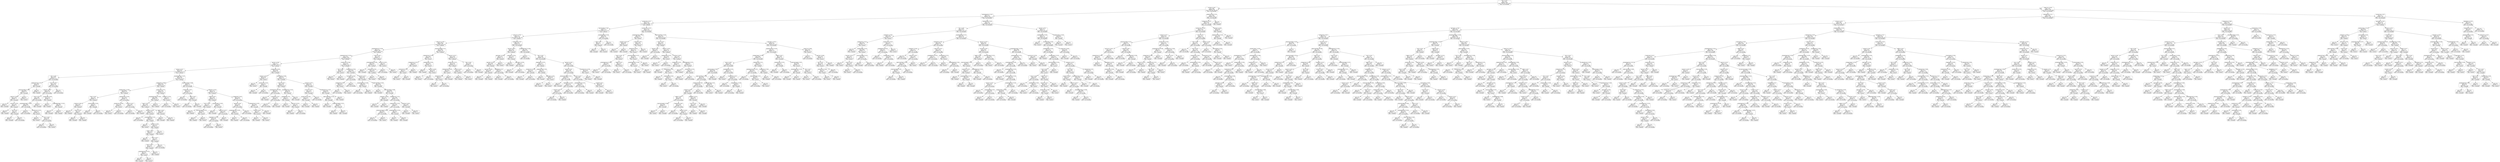 digraph Tree {
node [shape=box, style="rounded", color="black", fontname=helvetica] ;
edge [fontname=helvetica] ;
0 [label="floor <= 0.75\ngini = 0.53\nsamples = 1874\nvalue = [226, 452, 361, 1934]\nclass = non-vulnerable"] ;
1 [label="inst-max <= 0.81\ngini = 0.68\nsamples = 655\nvalue = [139, 282, 146, 466]\nclass = non-vulnerable"] ;
0 -> 1 [labeldistance=2.5, labelangle=45, headlabel="True"] ;
2 [label="escolari/age-min <= 0.15\ngini = 0.71\nsamples = 547\nvalue = [135, 262, 130, 327]\nclass = non-vulnerable"] ;
1 -> 2 ;
3 [label="escolari-std <= 0.27\ngini = 0.72\nsamples = 380\nvalue = [95, 218, 105, 174]\nclass = moderate"] ;
2 -> 3 ;
4 [label="rent-per-capita <= 0.04\ngini = 0.7\nsamples = 276\nvalue = [54, 178, 77, 122]\nclass = moderate"] ;
3 -> 4 ;
5 [label="age-sum <= 0.38\ngini = 0.7\nsamples = 266\nvalue = [54, 177, 76, 110]\nclass = moderate"] ;
4 -> 5 ;
6 [label="hogar_nin <= 0.28\ngini = 0.68\nsamples = 205\nvalue = [42, 152, 61, 63]\nclass = moderate"] ;
5 -> 6 ;
7 [label="escolari/age-sum <= 0.18\ngini = 0.71\nsamples = 169\nvalue = [32, 103, 57, 59]\nclass = moderate"] ;
6 -> 7 ;
8 [label="parentesco3-sum <= 0.15\ngini = 0.72\nsamples = 158\nvalue = [30, 84, 56, 58]\nclass = moderate"] ;
7 -> 8 ;
9 [label="age-min <= 0.68\ngini = 0.7\nsamples = 123\nvalue = [20, 74, 37, 47]\nclass = moderate"] ;
8 -> 9 ;
10 [label="warning <= 0.12\ngini = 0.67\nsamples = 92\nvalue = [15, 59, 17, 40]\nclass = moderate"] ;
9 -> 10 ;
11 [label="r4h3 <= 0.06\ngini = 0.67\nsamples = 27\nvalue = [4, 8, 8, 19]\nclass = non-vulnerable"] ;
10 -> 11 ;
12 [label="estadocivil7-sum <= 0.1\ngini = 0.64\nsamples = 7\nvalue = [1, 4, 5, 1]\nclass = vulnerable"] ;
11 -> 12 ;
13 [label="rooms-per-capita <= 0.49\ngini = 0.56\nsamples = 6\nvalue = [1, 1, 5, 1]\nclass = vulnerable"] ;
12 -> 13 ;
14 [label="age-min <= 0.64\ngini = 0.45\nsamples = 5\nvalue = [0, 1, 5, 1]\nclass = vulnerable"] ;
13 -> 14 ;
15 [label="gini = 0.0\nsamples = 2\nvalue = [0, 0, 4, 0]\nclass = vulnerable"] ;
14 -> 15 ;
16 [label="inst-max <= 0.19\ngini = 0.67\nsamples = 3\nvalue = [0, 1, 1, 1]\nclass = moderate"] ;
14 -> 16 ;
17 [label="gini = 0.0\nsamples = 1\nvalue = [0, 1, 0, 0]\nclass = moderate"] ;
16 -> 17 ;
18 [label="roof <= 0.75\ngini = 0.5\nsamples = 2\nvalue = [0, 0, 1, 1]\nclass = vulnerable"] ;
16 -> 18 ;
19 [label="gini = 0.0\nsamples = 1\nvalue = [0, 0, 1, 0]\nclass = vulnerable"] ;
18 -> 19 ;
20 [label="gini = 0.0\nsamples = 1\nvalue = [0, 0, 0, 1]\nclass = non-vulnerable"] ;
18 -> 20 ;
21 [label="gini = 0.0\nsamples = 1\nvalue = [1, 0, 0, 0]\nclass = extreme"] ;
13 -> 21 ;
22 [label="gini = 0.0\nsamples = 1\nvalue = [0, 3, 0, 0]\nclass = moderate"] ;
12 -> 22 ;
23 [label="bonus <= 0.38\ngini = 0.54\nsamples = 20\nvalue = [3, 4, 3, 18]\nclass = non-vulnerable"] ;
11 -> 23 ;
24 [label="age-max <= 0.63\ngini = 0.65\nsamples = 16\nvalue = [3, 4, 3, 11]\nclass = non-vulnerable"] ;
23 -> 24 ;
25 [label="r4m3 <= 0.31\ngini = 0.48\nsamples = 12\nvalue = [3, 0, 2, 11]\nclass = non-vulnerable"] ;
24 -> 25 ;
26 [label="escolari/age-range_ <= 0.07\ngini = 0.34\nsamples = 11\nvalue = [3, 0, 0, 11]\nclass = non-vulnerable"] ;
25 -> 26 ;
27 [label="gini = 0.0\nsamples = 5\nvalue = [0, 0, 0, 8]\nclass = non-vulnerable"] ;
26 -> 27 ;
28 [label="escolari-sum <= 0.11\ngini = 0.5\nsamples = 6\nvalue = [3, 0, 0, 3]\nclass = extreme"] ;
26 -> 28 ;
29 [label="gini = 0.0\nsamples = 2\nvalue = [2, 0, 0, 0]\nclass = extreme"] ;
28 -> 29 ;
30 [label="r4m2 <= 0.25\ngini = 0.38\nsamples = 4\nvalue = [1, 0, 0, 3]\nclass = non-vulnerable"] ;
28 -> 30 ;
31 [label="gini = 0.0\nsamples = 3\nvalue = [0, 0, 0, 3]\nclass = non-vulnerable"] ;
30 -> 31 ;
32 [label="gini = 0.0\nsamples = 1\nvalue = [1, 0, 0, 0]\nclass = extreme"] ;
30 -> 32 ;
33 [label="gini = 0.0\nsamples = 1\nvalue = [0, 0, 2, 0]\nclass = vulnerable"] ;
25 -> 33 ;
34 [label="escolari-std <= 0.07\ngini = 0.32\nsamples = 4\nvalue = [0, 4, 1, 0]\nclass = moderate"] ;
24 -> 34 ;
35 [label="gini = 0.0\nsamples = 2\nvalue = [0, 3, 0, 0]\nclass = moderate"] ;
34 -> 35 ;
36 [label="escolari/age-range_ <= 0.27\ngini = 0.5\nsamples = 2\nvalue = [0, 1, 1, 0]\nclass = moderate"] ;
34 -> 36 ;
37 [label="gini = 0.0\nsamples = 1\nvalue = [0, 0, 1, 0]\nclass = vulnerable"] ;
36 -> 37 ;
38 [label="gini = 0.0\nsamples = 1\nvalue = [0, 1, 0, 0]\nclass = moderate"] ;
36 -> 38 ;
39 [label="gini = 0.0\nsamples = 4\nvalue = [0, 0, 0, 7]\nclass = non-vulnerable"] ;
23 -> 39 ;
40 [label="escolari/age-max <= 0.27\ngini = 0.62\nsamples = 65\nvalue = [11, 51, 9, 21]\nclass = moderate"] ;
10 -> 40 ;
41 [label="inst/age-std <= 0.08\ngini = 0.49\nsamples = 38\nvalue = [7, 40, 3, 8]\nclass = moderate"] ;
40 -> 41 ;
42 [label="inst/age-range_ <= 0.03\ngini = 0.66\nsamples = 14\nvalue = [3, 10, 2, 5]\nclass = moderate"] ;
41 -> 42 ;
43 [label="floor <= 0.25\ngini = 0.4\nsamples = 8\nvalue = [0, 9, 2, 1]\nclass = moderate"] ;
42 -> 43 ;
44 [label="warning <= 0.38\ngini = 0.18\nsamples = 6\nvalue = [0, 9, 1, 0]\nclass = moderate"] ;
43 -> 44 ;
45 [label="gini = 0.0\nsamples = 4\nvalue = [0, 8, 0, 0]\nclass = moderate"] ;
44 -> 45 ;
46 [label="rooms <= 0.15\ngini = 0.5\nsamples = 2\nvalue = [0, 1, 1, 0]\nclass = moderate"] ;
44 -> 46 ;
47 [label="gini = 0.0\nsamples = 1\nvalue = [0, 0, 1, 0]\nclass = vulnerable"] ;
46 -> 47 ;
48 [label="gini = 0.0\nsamples = 1\nvalue = [0, 1, 0, 0]\nclass = moderate"] ;
46 -> 48 ;
49 [label="rent-per-capita <= 0.01\ngini = 0.5\nsamples = 2\nvalue = [0, 0, 1, 1]\nclass = vulnerable"] ;
43 -> 49 ;
50 [label="gini = 0.0\nsamples = 1\nvalue = [0, 0, 1, 0]\nclass = vulnerable"] ;
49 -> 50 ;
51 [label="gini = 0.0\nsamples = 1\nvalue = [0, 0, 0, 1]\nclass = non-vulnerable"] ;
49 -> 51 ;
52 [label="instlevel3-sum <= 0.07\ngini = 0.59\nsamples = 6\nvalue = [3, 1, 0, 4]\nclass = non-vulnerable"] ;
42 -> 52 ;
53 [label="escolari-sum <= 0.03\ngini = 0.38\nsamples = 3\nvalue = [3, 0, 0, 1]\nclass = extreme"] ;
52 -> 53 ;
54 [label="gini = 0.0\nsamples = 2\nvalue = [3, 0, 0, 0]\nclass = extreme"] ;
53 -> 54 ;
55 [label="gini = 0.0\nsamples = 1\nvalue = [0, 0, 0, 1]\nclass = non-vulnerable"] ;
53 -> 55 ;
56 [label="dis-sum <= 0.17\ngini = 0.38\nsamples = 3\nvalue = [0, 1, 0, 3]\nclass = non-vulnerable"] ;
52 -> 56 ;
57 [label="gini = 0.0\nsamples = 2\nvalue = [0, 0, 0, 3]\nclass = non-vulnerable"] ;
56 -> 57 ;
58 [label="gini = 0.0\nsamples = 1\nvalue = [0, 1, 0, 0]\nclass = moderate"] ;
56 -> 58 ;
59 [label="escolari-sum <= 0.1\ngini = 0.36\nsamples = 24\nvalue = [4, 30, 1, 3]\nclass = moderate"] ;
41 -> 59 ;
60 [label="escolari/age-range_ <= 0.04\ngini = 0.29\nsamples = 22\nvalue = [3, 30, 1, 2]\nclass = moderate"] ;
59 -> 60 ;
61 [label="lugar1 <= 0.5\ngini = 0.48\nsamples = 14\nvalue = [3, 14, 1, 2]\nclass = moderate"] ;
60 -> 61 ;
62 [label="age-max <= 0.29\ngini = 0.52\nsamples = 10\nvalue = [3, 9, 0, 2]\nclass = moderate"] ;
61 -> 62 ;
63 [label="gini = 0.0\nsamples = 1\nvalue = [0, 0, 0, 1]\nclass = non-vulnerable"] ;
62 -> 63 ;
64 [label="escolari/age-sum <= 0.0\ngini = 0.46\nsamples = 9\nvalue = [3, 9, 0, 1]\nclass = moderate"] ;
62 -> 64 ;
65 [label="gini = 0.0\nsamples = 1\nvalue = [1, 0, 0, 0]\nclass = extreme"] ;
64 -> 65 ;
66 [label="age-max <= 0.56\ngini = 0.4\nsamples = 8\nvalue = [2, 9, 0, 1]\nclass = moderate"] ;
64 -> 66 ;
67 [label="edjefa <= 0.21\ngini = 0.31\nsamples = 7\nvalue = [1, 9, 0, 1]\nclass = moderate"] ;
66 -> 67 ;
68 [label="gini = 0.0\nsamples = 3\nvalue = [0, 5, 0, 0]\nclass = moderate"] ;
67 -> 68 ;
69 [label="floor <= 0.25\ngini = 0.5\nsamples = 4\nvalue = [1, 4, 0, 1]\nclass = moderate"] ;
67 -> 69 ;
70 [label="rooms <= 0.15\ngini = 0.32\nsamples = 3\nvalue = [1, 4, 0, 0]\nclass = moderate"] ;
69 -> 70 ;
71 [label="escolari/age-max <= 0.13\ngini = 0.5\nsamples = 2\nvalue = [1, 1, 0, 0]\nclass = extreme"] ;
70 -> 71 ;
72 [label="gini = 0.0\nsamples = 1\nvalue = [0, 1, 0, 0]\nclass = moderate"] ;
71 -> 72 ;
73 [label="gini = 0.0\nsamples = 1\nvalue = [1, 0, 0, 0]\nclass = extreme"] ;
71 -> 73 ;
74 [label="gini = 0.0\nsamples = 1\nvalue = [0, 3, 0, 0]\nclass = moderate"] ;
70 -> 74 ;
75 [label="gini = 0.0\nsamples = 1\nvalue = [0, 0, 0, 1]\nclass = non-vulnerable"] ;
69 -> 75 ;
76 [label="gini = 0.0\nsamples = 1\nvalue = [1, 0, 0, 0]\nclass = extreme"] ;
66 -> 76 ;
77 [label="edjefa <= 0.02\ngini = 0.28\nsamples = 4\nvalue = [0, 5, 1, 0]\nclass = moderate"] ;
61 -> 77 ;
78 [label="gini = 0.0\nsamples = 1\nvalue = [0, 0, 1, 0]\nclass = vulnerable"] ;
77 -> 78 ;
79 [label="gini = 0.0\nsamples = 3\nvalue = [0, 5, 0, 0]\nclass = moderate"] ;
77 -> 79 ;
80 [label="gini = 0.0\nsamples = 8\nvalue = [0, 16, 0, 0]\nclass = moderate"] ;
60 -> 80 ;
81 [label="meaneduc <= 0.14\ngini = 0.5\nsamples = 2\nvalue = [1, 0, 0, 1]\nclass = extreme"] ;
59 -> 81 ;
82 [label="gini = 0.0\nsamples = 1\nvalue = [0, 0, 0, 1]\nclass = non-vulnerable"] ;
81 -> 82 ;
83 [label="gini = 0.0\nsamples = 1\nvalue = [1, 0, 0, 0]\nclass = extreme"] ;
81 -> 83 ;
84 [label="rooms-per-capita <= 0.08\ngini = 0.7\nsamples = 27\nvalue = [4, 11, 6, 13]\nclass = non-vulnerable"] ;
40 -> 84 ;
85 [label="female-std <= 0.76\ngini = 0.32\nsamples = 4\nvalue = [0, 0, 1, 4]\nclass = non-vulnerable"] ;
84 -> 85 ;
86 [label="gini = 0.0\nsamples = 2\nvalue = [0, 0, 0, 3]\nclass = non-vulnerable"] ;
85 -> 86 ;
87 [label="walls <= 0.25\ngini = 0.5\nsamples = 2\nvalue = [0, 0, 1, 1]\nclass = vulnerable"] ;
85 -> 87 ;
88 [label="gini = 0.0\nsamples = 1\nvalue = [0, 0, 0, 1]\nclass = non-vulnerable"] ;
87 -> 88 ;
89 [label="gini = 0.0\nsamples = 1\nvalue = [0, 0, 1, 0]\nclass = vulnerable"] ;
87 -> 89 ;
90 [label="bedrooms <= 0.21\ngini = 0.71\nsamples = 23\nvalue = [4, 11, 5, 9]\nclass = moderate"] ;
84 -> 90 ;
91 [label="edjefe <= 0.24\ngini = 0.67\nsamples = 14\nvalue = [3, 9, 3, 3]\nclass = moderate"] ;
90 -> 91 ;
92 [label="r4m2 <= 0.25\ngini = 0.3\nsamples = 9\nvalue = [2, 9, 0, 0]\nclass = moderate"] ;
91 -> 92 ;
93 [label="gini = 0.0\nsamples = 6\nvalue = [0, 8, 0, 0]\nclass = moderate"] ;
92 -> 93 ;
94 [label="rooms-per-capita <= 0.11\ngini = 0.44\nsamples = 3\nvalue = [2, 1, 0, 0]\nclass = extreme"] ;
92 -> 94 ;
95 [label="gini = 0.0\nsamples = 1\nvalue = [0, 1, 0, 0]\nclass = moderate"] ;
94 -> 95 ;
96 [label="gini = 0.0\nsamples = 2\nvalue = [2, 0, 0, 0]\nclass = extreme"] ;
94 -> 96 ;
97 [label="escolari-range_ <= 0.07\ngini = 0.61\nsamples = 5\nvalue = [1, 0, 3, 3]\nclass = vulnerable"] ;
91 -> 97 ;
98 [label="gini = 0.0\nsamples = 1\nvalue = [0, 0, 2, 0]\nclass = vulnerable"] ;
97 -> 98 ;
99 [label="hogar_nin <= 0.17\ngini = 0.56\nsamples = 4\nvalue = [1, 0, 1, 3]\nclass = non-vulnerable"] ;
97 -> 99 ;
100 [label="dependency <= 0.16\ngini = 0.38\nsamples = 3\nvalue = [1, 0, 0, 3]\nclass = non-vulnerable"] ;
99 -> 100 ;
101 [label="gini = 0.0\nsamples = 2\nvalue = [0, 0, 0, 3]\nclass = non-vulnerable"] ;
100 -> 101 ;
102 [label="gini = 0.0\nsamples = 1\nvalue = [1, 0, 0, 0]\nclass = extreme"] ;
100 -> 102 ;
103 [label="gini = 0.0\nsamples = 1\nvalue = [0, 0, 1, 0]\nclass = vulnerable"] ;
99 -> 103 ;
104 [label="inst/age-std <= 0.42\ngini = 0.63\nsamples = 9\nvalue = [1, 2, 2, 6]\nclass = non-vulnerable"] ;
90 -> 104 ;
105 [label="age-std <= 0.45\ngini = 0.24\nsamples = 5\nvalue = [0, 1, 0, 6]\nclass = non-vulnerable"] ;
104 -> 105 ;
106 [label="escolari/age-sum <= 0.07\ngini = 0.5\nsamples = 2\nvalue = [0, 1, 0, 1]\nclass = moderate"] ;
105 -> 106 ;
107 [label="gini = 0.0\nsamples = 1\nvalue = [0, 1, 0, 0]\nclass = moderate"] ;
106 -> 107 ;
108 [label="gini = 0.0\nsamples = 1\nvalue = [0, 0, 0, 1]\nclass = non-vulnerable"] ;
106 -> 108 ;
109 [label="gini = 0.0\nsamples = 3\nvalue = [0, 0, 0, 5]\nclass = non-vulnerable"] ;
105 -> 109 ;
110 [label="instlevel3-sum <= 0.07\ngini = 0.62\nsamples = 4\nvalue = [1, 1, 2, 0]\nclass = vulnerable"] ;
104 -> 110 ;
111 [label="inst-std <= 0.23\ngini = 0.5\nsamples = 2\nvalue = [1, 1, 0, 0]\nclass = extreme"] ;
110 -> 111 ;
112 [label="gini = 0.0\nsamples = 1\nvalue = [0, 1, 0, 0]\nclass = moderate"] ;
111 -> 112 ;
113 [label="gini = 0.0\nsamples = 1\nvalue = [1, 0, 0, 0]\nclass = extreme"] ;
111 -> 113 ;
114 [label="gini = 0.0\nsamples = 2\nvalue = [0, 0, 2, 0]\nclass = vulnerable"] ;
110 -> 114 ;
115 [label="inst/age-std <= 0.05\ngini = 0.68\nsamples = 31\nvalue = [5, 15, 20, 7]\nclass = vulnerable"] ;
9 -> 115 ;
116 [label="warning <= 0.12\ngini = 0.59\nsamples = 4\nvalue = [5, 0, 2, 2]\nclass = extreme"] ;
115 -> 116 ;
117 [label="gini = 0.0\nsamples = 2\nvalue = [5, 0, 0, 0]\nclass = extreme"] ;
116 -> 117 ;
118 [label="escolari-sum <= 0.12\ngini = 0.5\nsamples = 2\nvalue = [0, 0, 2, 2]\nclass = vulnerable"] ;
116 -> 118 ;
119 [label="gini = 0.0\nsamples = 1\nvalue = [0, 0, 2, 0]\nclass = vulnerable"] ;
118 -> 119 ;
120 [label="gini = 0.0\nsamples = 1\nvalue = [0, 0, 0, 2]\nclass = non-vulnerable"] ;
118 -> 120 ;
121 [label="overcrowding <= 0.09\ngini = 0.6\nsamples = 27\nvalue = [0, 15, 18, 5]\nclass = vulnerable"] ;
115 -> 121 ;
122 [label="rooms <= 0.35\ngini = 0.53\nsamples = 11\nvalue = [0, 10, 2, 4]\nclass = moderate"] ;
121 -> 122 ;
123 [label="escolari/age-min <= 0.06\ngini = 0.61\nsamples = 5\nvalue = [0, 2, 1, 3]\nclass = non-vulnerable"] ;
122 -> 123 ;
124 [label="gini = 0.0\nsamples = 1\nvalue = [0, 2, 0, 0]\nclass = moderate"] ;
123 -> 124 ;
125 [label="pisomoscer <= 0.5\ngini = 0.38\nsamples = 4\nvalue = [0, 0, 1, 3]\nclass = non-vulnerable"] ;
123 -> 125 ;
126 [label="gini = 0.0\nsamples = 3\nvalue = [0, 0, 0, 3]\nclass = non-vulnerable"] ;
125 -> 126 ;
127 [label="gini = 0.0\nsamples = 1\nvalue = [0, 0, 1, 0]\nclass = vulnerable"] ;
125 -> 127 ;
128 [label="escolari/age-min <= 0.13\ngini = 0.34\nsamples = 6\nvalue = [0, 8, 1, 1]\nclass = moderate"] ;
122 -> 128 ;
129 [label="paredblolad <= 0.5\ngini = 0.2\nsamples = 5\nvalue = [0, 8, 0, 1]\nclass = moderate"] ;
128 -> 129 ;
130 [label="gini = 0.0\nsamples = 3\nvalue = [0, 7, 0, 0]\nclass = moderate"] ;
129 -> 130 ;
131 [label="age-sum <= 0.14\ngini = 0.5\nsamples = 2\nvalue = [0, 1, 0, 1]\nclass = moderate"] ;
129 -> 131 ;
132 [label="gini = 0.0\nsamples = 1\nvalue = [0, 1, 0, 0]\nclass = moderate"] ;
131 -> 132 ;
133 [label="gini = 0.0\nsamples = 1\nvalue = [0, 0, 0, 1]\nclass = non-vulnerable"] ;
131 -> 133 ;
134 [label="gini = 0.0\nsamples = 1\nvalue = [0, 0, 1, 0]\nclass = vulnerable"] ;
128 -> 134 ;
135 [label="age-max <= 0.71\ngini = 0.42\nsamples = 16\nvalue = [0, 5, 16, 1]\nclass = vulnerable"] ;
121 -> 135 ;
136 [label="dis-sum <= 0.17\ngini = 0.27\nsamples = 8\nvalue = [0, 1, 11, 1]\nclass = vulnerable"] ;
135 -> 136 ;
137 [label="escolari-max <= 0.36\ngini = 0.15\nsamples = 7\nvalue = [0, 1, 11, 0]\nclass = vulnerable"] ;
136 -> 137 ;
138 [label="gini = 0.0\nsamples = 6\nvalue = [0, 0, 11, 0]\nclass = vulnerable"] ;
137 -> 138 ;
139 [label="gini = 0.0\nsamples = 1\nvalue = [0, 1, 0, 0]\nclass = moderate"] ;
137 -> 139 ;
140 [label="gini = 0.0\nsamples = 1\nvalue = [0, 0, 0, 1]\nclass = non-vulnerable"] ;
136 -> 140 ;
141 [label="instlevel3-sum <= 0.07\ngini = 0.49\nsamples = 8\nvalue = [0, 4, 5, 0]\nclass = vulnerable"] ;
135 -> 141 ;
142 [label="walls+roof+floor <= 0.42\ngini = 0.41\nsamples = 7\nvalue = [0, 2, 5, 0]\nclass = vulnerable"] ;
141 -> 142 ;
143 [label="gini = 0.0\nsamples = 4\nvalue = [0, 0, 4, 0]\nclass = vulnerable"] ;
142 -> 143 ;
144 [label="phones-per-capita <= 0.17\ngini = 0.44\nsamples = 3\nvalue = [0, 2, 1, 0]\nclass = moderate"] ;
142 -> 144 ;
145 [label="gini = 0.0\nsamples = 2\nvalue = [0, 2, 0, 0]\nclass = moderate"] ;
144 -> 145 ;
146 [label="gini = 0.0\nsamples = 1\nvalue = [0, 0, 1, 0]\nclass = vulnerable"] ;
144 -> 146 ;
147 [label="gini = 0.0\nsamples = 1\nvalue = [0, 2, 0, 0]\nclass = moderate"] ;
141 -> 147 ;
148 [label="escolari-sum <= 0.08\ngini = 0.73\nsamples = 35\nvalue = [10, 10, 19, 11]\nclass = vulnerable"] ;
8 -> 148 ;
149 [label="r4h2 <= 0.06\ngini = 0.24\nsamples = 5\nvalue = [6, 1, 0, 0]\nclass = extreme"] ;
148 -> 149 ;
150 [label="gini = 0.0\nsamples = 4\nvalue = [6, 0, 0, 0]\nclass = extreme"] ;
149 -> 150 ;
151 [label="gini = 0.0\nsamples = 1\nvalue = [0, 1, 0, 0]\nclass = moderate"] ;
149 -> 151 ;
152 [label="inst/age-max <= 0.22\ngini = 0.69\nsamples = 30\nvalue = [4, 9, 19, 11]\nclass = vulnerable"] ;
148 -> 152 ;
153 [label="inst-range_ <= 0.06\ngini = 0.44\nsamples = 5\nvalue = [2, 0, 0, 4]\nclass = non-vulnerable"] ;
152 -> 153 ;
154 [label="inst/age-std <= 0.11\ngini = 0.44\nsamples = 2\nvalue = [2, 0, 0, 1]\nclass = extreme"] ;
153 -> 154 ;
155 [label="gini = 0.0\nsamples = 1\nvalue = [0, 0, 0, 1]\nclass = non-vulnerable"] ;
154 -> 155 ;
156 [label="gini = 0.0\nsamples = 1\nvalue = [2, 0, 0, 0]\nclass = extreme"] ;
154 -> 156 ;
157 [label="gini = 0.0\nsamples = 3\nvalue = [0, 0, 0, 3]\nclass = non-vulnerable"] ;
153 -> 157 ;
158 [label="age-std <= 0.32\ngini = 0.64\nsamples = 25\nvalue = [2, 9, 19, 7]\nclass = vulnerable"] ;
152 -> 158 ;
159 [label="escolari/age-sum <= 0.09\ngini = 0.24\nsamples = 6\nvalue = [0, 6, 0, 1]\nclass = moderate"] ;
158 -> 159 ;
160 [label="gini = 0.0\nsamples = 1\nvalue = [0, 0, 0, 1]\nclass = non-vulnerable"] ;
159 -> 160 ;
161 [label="gini = 0.0\nsamples = 5\nvalue = [0, 6, 0, 0]\nclass = moderate"] ;
159 -> 161 ;
162 [label="walls+roof+floor <= 0.25\ngini = 0.54\nsamples = 19\nvalue = [2, 3, 19, 6]\nclass = vulnerable"] ;
158 -> 162 ;
163 [label="gini = 0.0\nsamples = 5\nvalue = [0, 0, 10, 0]\nclass = vulnerable"] ;
162 -> 163 ;
164 [label="rooms-per-capita <= 0.08\ngini = 0.68\nsamples = 14\nvalue = [2, 3, 9, 6]\nclass = vulnerable"] ;
162 -> 164 ;
165 [label="meaneduc <= 0.18\ngini = 0.41\nsamples = 4\nvalue = [0, 2, 5, 0]\nclass = vulnerable"] ;
164 -> 165 ;
166 [label="gini = 0.0\nsamples = 3\nvalue = [0, 0, 5, 0]\nclass = vulnerable"] ;
165 -> 166 ;
167 [label="gini = 0.0\nsamples = 1\nvalue = [0, 2, 0, 0]\nclass = moderate"] ;
165 -> 167 ;
168 [label="instlevel2-sum <= 0.3\ngini = 0.66\nsamples = 10\nvalue = [2, 1, 4, 6]\nclass = non-vulnerable"] ;
164 -> 168 ;
169 [label="instlevel3-sum <= 0.21\ngini = 0.52\nsamples = 7\nvalue = [1, 1, 1, 6]\nclass = non-vulnerable"] ;
168 -> 169 ;
170 [label="phones-per-capita <= 0.29\ngini = 0.24\nsamples = 5\nvalue = [1, 0, 0, 6]\nclass = non-vulnerable"] ;
169 -> 170 ;
171 [label="gini = 0.0\nsamples = 4\nvalue = [0, 0, 0, 6]\nclass = non-vulnerable"] ;
170 -> 171 ;
172 [label="gini = 0.0\nsamples = 1\nvalue = [1, 0, 0, 0]\nclass = extreme"] ;
170 -> 172 ;
173 [label="escolari/age-sum <= 0.14\ngini = 0.5\nsamples = 2\nvalue = [0, 1, 1, 0]\nclass = moderate"] ;
169 -> 173 ;
174 [label="gini = 0.0\nsamples = 1\nvalue = [0, 1, 0, 0]\nclass = moderate"] ;
173 -> 174 ;
175 [label="gini = 0.0\nsamples = 1\nvalue = [0, 0, 1, 0]\nclass = vulnerable"] ;
173 -> 175 ;
176 [label="age-max <= 0.45\ngini = 0.38\nsamples = 3\nvalue = [1, 0, 3, 0]\nclass = vulnerable"] ;
168 -> 176 ;
177 [label="gini = 0.0\nsamples = 2\nvalue = [0, 0, 3, 0]\nclass = vulnerable"] ;
176 -> 177 ;
178 [label="gini = 0.0\nsamples = 1\nvalue = [1, 0, 0, 0]\nclass = extreme"] ;
176 -> 178 ;
179 [label="rooms <= 0.45\ngini = 0.31\nsamples = 11\nvalue = [2, 19, 1, 1]\nclass = moderate"] ;
7 -> 179 ;
180 [label="escolari/age-std <= 0.36\ngini = 0.18\nsamples = 9\nvalue = [1, 19, 1, 0]\nclass = moderate"] ;
179 -> 180 ;
181 [label="gini = 0.0\nsamples = 1\nvalue = [0, 0, 1, 0]\nclass = vulnerable"] ;
180 -> 181 ;
182 [label="female-std <= 0.35\ngini = 0.09\nsamples = 8\nvalue = [1, 19, 0, 0]\nclass = moderate"] ;
180 -> 182 ;
183 [label="gini = 0.0\nsamples = 1\nvalue = [1, 0, 0, 0]\nclass = extreme"] ;
182 -> 183 ;
184 [label="gini = 0.0\nsamples = 7\nvalue = [0, 19, 0, 0]\nclass = moderate"] ;
182 -> 184 ;
185 [label="age-sum <= 0.34\ngini = 0.5\nsamples = 2\nvalue = [1, 0, 0, 1]\nclass = extreme"] ;
179 -> 185 ;
186 [label="gini = 0.0\nsamples = 1\nvalue = [0, 0, 0, 1]\nclass = non-vulnerable"] ;
185 -> 186 ;
187 [label="gini = 0.0\nsamples = 1\nvalue = [1, 0, 0, 0]\nclass = extreme"] ;
185 -> 187 ;
188 [label="phones-per-capita <= 0.1\ngini = 0.44\nsamples = 36\nvalue = [10, 49, 4, 4]\nclass = moderate"] ;
6 -> 188 ;
189 [label="instlevel3-sum <= 0.07\ngini = 0.64\nsamples = 11\nvalue = [8, 7, 2, 1]\nclass = extreme"] ;
188 -> 189 ;
190 [label="inst/age-max <= 0.27\ngini = 0.56\nsamples = 5\nvalue = [2, 6, 2, 0]\nclass = moderate"] ;
189 -> 190 ;
191 [label="escolari-std <= 0.16\ngini = 0.5\nsamples = 2\nvalue = [2, 0, 2, 0]\nclass = extreme"] ;
190 -> 191 ;
192 [label="gini = 0.0\nsamples = 1\nvalue = [2, 0, 0, 0]\nclass = extreme"] ;
191 -> 192 ;
193 [label="gini = 0.0\nsamples = 1\nvalue = [0, 0, 2, 0]\nclass = vulnerable"] ;
191 -> 193 ;
194 [label="gini = 0.0\nsamples = 3\nvalue = [0, 6, 0, 0]\nclass = moderate"] ;
190 -> 194 ;
195 [label="instlevel2-std <= 0.35\ngini = 0.41\nsamples = 6\nvalue = [6, 1, 0, 1]\nclass = extreme"] ;
189 -> 195 ;
196 [label="gini = 0.0\nsamples = 1\nvalue = [0, 1, 0, 0]\nclass = moderate"] ;
195 -> 196 ;
197 [label="age-min <= 0.06\ngini = 0.24\nsamples = 5\nvalue = [6, 0, 0, 1]\nclass = extreme"] ;
195 -> 197 ;
198 [label="gini = 0.0\nsamples = 4\nvalue = [6, 0, 0, 0]\nclass = extreme"] ;
197 -> 198 ;
199 [label="gini = 0.0\nsamples = 1\nvalue = [0, 0, 0, 1]\nclass = non-vulnerable"] ;
197 -> 199 ;
200 [label="age-min <= 0.12\ngini = 0.26\nsamples = 25\nvalue = [2, 42, 2, 3]\nclass = moderate"] ;
188 -> 200 ;
201 [label="escolari-sum <= 0.1\ngini = 0.16\nsamples = 23\nvalue = [2, 42, 1, 1]\nclass = moderate"] ;
200 -> 201 ;
202 [label="instlevel4-std <= 0.29\ngini = 0.67\nsamples = 3\nvalue = [1, 0, 1, 1]\nclass = extreme"] ;
201 -> 202 ;
203 [label="female-std <= 0.8\ngini = 0.5\nsamples = 2\nvalue = [1, 0, 0, 1]\nclass = extreme"] ;
202 -> 203 ;
204 [label="gini = 0.0\nsamples = 1\nvalue = [1, 0, 0, 0]\nclass = extreme"] ;
203 -> 204 ;
205 [label="gini = 0.0\nsamples = 1\nvalue = [0, 0, 0, 1]\nclass = non-vulnerable"] ;
203 -> 205 ;
206 [label="gini = 0.0\nsamples = 1\nvalue = [0, 0, 1, 0]\nclass = vulnerable"] ;
202 -> 206 ;
207 [label="inst-max <= 0.44\ngini = 0.05\nsamples = 20\nvalue = [1, 42, 0, 0]\nclass = moderate"] ;
201 -> 207 ;
208 [label="gini = 0.0\nsamples = 19\nvalue = [0, 42, 0, 0]\nclass = moderate"] ;
207 -> 208 ;
209 [label="gini = 0.0\nsamples = 1\nvalue = [1, 0, 0, 0]\nclass = extreme"] ;
207 -> 209 ;
210 [label="floor <= 0.25\ngini = 0.44\nsamples = 2\nvalue = [0, 0, 1, 2]\nclass = non-vulnerable"] ;
200 -> 210 ;
211 [label="gini = 0.0\nsamples = 1\nvalue = [0, 0, 0, 2]\nclass = non-vulnerable"] ;
210 -> 211 ;
212 [label="gini = 0.0\nsamples = 1\nvalue = [0, 0, 1, 0]\nclass = vulnerable"] ;
210 -> 212 ;
213 [label="inst/age-std <= 0.07\ngini = 0.67\nsamples = 61\nvalue = [12, 25, 15, 47]\nclass = non-vulnerable"] ;
5 -> 213 ;
214 [label="age-max <= 0.8\ngini = 0.66\nsamples = 18\nvalue = [3, 14, 5, 6]\nclass = moderate"] ;
213 -> 214 ;
215 [label="age-range_ <= 0.35\ngini = 0.74\nsamples = 11\nvalue = [3, 5, 4, 5]\nclass = moderate"] ;
214 -> 215 ;
216 [label="age-max <= 0.74\ngini = 0.66\nsamples = 9\nvalue = [0, 5, 4, 5]\nclass = moderate"] ;
215 -> 216 ;
217 [label="age-max <= 0.64\ngini = 0.28\nsamples = 4\nvalue = [0, 5, 1, 0]\nclass = moderate"] ;
216 -> 217 ;
218 [label="gini = 0.0\nsamples = 1\nvalue = [0, 0, 1, 0]\nclass = vulnerable"] ;
217 -> 218 ;
219 [label="gini = 0.0\nsamples = 3\nvalue = [0, 5, 0, 0]\nclass = moderate"] ;
217 -> 219 ;
220 [label="paredblolad <= 0.5\ngini = 0.47\nsamples = 5\nvalue = [0, 0, 3, 5]\nclass = non-vulnerable"] ;
216 -> 220 ;
221 [label="gini = 0.0\nsamples = 3\nvalue = [0, 0, 3, 0]\nclass = vulnerable"] ;
220 -> 221 ;
222 [label="gini = 0.0\nsamples = 2\nvalue = [0, 0, 0, 5]\nclass = non-vulnerable"] ;
220 -> 222 ;
223 [label="gini = 0.0\nsamples = 2\nvalue = [3, 0, 0, 0]\nclass = extreme"] ;
215 -> 223 ;
224 [label="meaneduc <= 0.14\ngini = 0.31\nsamples = 7\nvalue = [0, 9, 1, 1]\nclass = moderate"] ;
214 -> 224 ;
225 [label="gini = 0.0\nsamples = 5\nvalue = [0, 9, 0, 0]\nclass = moderate"] ;
224 -> 225 ;
226 [label="age-range_ <= 0.29\ngini = 0.5\nsamples = 2\nvalue = [0, 0, 1, 1]\nclass = vulnerable"] ;
224 -> 226 ;
227 [label="gini = 0.0\nsamples = 1\nvalue = [0, 0, 1, 0]\nclass = vulnerable"] ;
226 -> 227 ;
228 [label="gini = 0.0\nsamples = 1\nvalue = [0, 0, 0, 1]\nclass = non-vulnerable"] ;
226 -> 228 ;
229 [label="escolari/age-max <= 0.28\ngini = 0.61\nsamples = 43\nvalue = [9, 11, 10, 41]\nclass = non-vulnerable"] ;
213 -> 229 ;
230 [label="gini = 0.0\nsamples = 7\nvalue = [0, 0, 0, 15]\nclass = non-vulnerable"] ;
229 -> 230 ;
231 [label="floor <= 0.25\ngini = 0.69\nsamples = 36\nvalue = [9, 11, 10, 26]\nclass = non-vulnerable"] ;
229 -> 231 ;
232 [label="dependency <= 0.11\ngini = 0.7\nsamples = 12\nvalue = [3, 8, 5, 3]\nclass = moderate"] ;
231 -> 232 ;
233 [label="escolari-min <= 0.19\ngini = 0.47\nsamples = 6\nvalue = [0, 0, 5, 3]\nclass = vulnerable"] ;
232 -> 233 ;
234 [label="gini = 0.0\nsamples = 4\nvalue = [0, 0, 5, 0]\nclass = vulnerable"] ;
233 -> 234 ;
235 [label="gini = 0.0\nsamples = 2\nvalue = [0, 0, 0, 3]\nclass = non-vulnerable"] ;
233 -> 235 ;
236 [label="estadocivil7-std <= 0.8\ngini = 0.4\nsamples = 6\nvalue = [3, 8, 0, 0]\nclass = moderate"] ;
232 -> 236 ;
237 [label="gini = 0.0\nsamples = 4\nvalue = [0, 7, 0, 0]\nclass = moderate"] ;
236 -> 237 ;
238 [label="age-range_ <= 0.6\ngini = 0.38\nsamples = 2\nvalue = [3, 1, 0, 0]\nclass = extreme"] ;
236 -> 238 ;
239 [label="gini = 0.0\nsamples = 1\nvalue = [0, 1, 0, 0]\nclass = moderate"] ;
238 -> 239 ;
240 [label="gini = 0.0\nsamples = 1\nvalue = [3, 0, 0, 0]\nclass = extreme"] ;
238 -> 240 ;
241 [label="age-sum <= 0.56\ngini = 0.56\nsamples = 24\nvalue = [6, 3, 5, 23]\nclass = non-vulnerable"] ;
231 -> 241 ;
242 [label="age-std <= 0.54\ngini = 0.46\nsamples = 20\nvalue = [3, 3, 3, 23]\nclass = non-vulnerable"] ;
241 -> 242 ;
243 [label="phones-per-capita <= 0.14\ngini = 0.25\nsamples = 13\nvalue = [0, 2, 1, 18]\nclass = non-vulnerable"] ;
242 -> 243 ;
244 [label="gini = 0.0\nsamples = 1\nvalue = [0, 0, 1, 0]\nclass = vulnerable"] ;
243 -> 244 ;
245 [label="dependency <= 0.02\ngini = 0.18\nsamples = 12\nvalue = [0, 2, 0, 18]\nclass = non-vulnerable"] ;
243 -> 245 ;
246 [label="inst-std <= 0.25\ngini = 0.48\nsamples = 2\nvalue = [0, 2, 0, 3]\nclass = non-vulnerable"] ;
245 -> 246 ;
247 [label="gini = 0.0\nsamples = 1\nvalue = [0, 0, 0, 3]\nclass = non-vulnerable"] ;
246 -> 247 ;
248 [label="gini = 0.0\nsamples = 1\nvalue = [0, 2, 0, 0]\nclass = moderate"] ;
246 -> 248 ;
249 [label="gini = 0.0\nsamples = 10\nvalue = [0, 0, 0, 15]\nclass = non-vulnerable"] ;
245 -> 249 ;
250 [label="dis-sum <= 0.17\ngini = 0.68\nsamples = 7\nvalue = [3, 1, 2, 5]\nclass = non-vulnerable"] ;
242 -> 250 ;
251 [label="parentesco3-sum <= 0.2\ngini = 0.28\nsamples = 3\nvalue = [0, 1, 0, 5]\nclass = non-vulnerable"] ;
250 -> 251 ;
252 [label="gini = 0.0\nsamples = 2\nvalue = [0, 0, 0, 5]\nclass = non-vulnerable"] ;
251 -> 252 ;
253 [label="gini = 0.0\nsamples = 1\nvalue = [0, 1, 0, 0]\nclass = moderate"] ;
251 -> 253 ;
254 [label="age-std <= 0.6\ngini = 0.48\nsamples = 4\nvalue = [3, 0, 2, 0]\nclass = extreme"] ;
250 -> 254 ;
255 [label="gini = 0.0\nsamples = 1\nvalue = [0, 0, 2, 0]\nclass = vulnerable"] ;
254 -> 255 ;
256 [label="gini = 0.0\nsamples = 3\nvalue = [3, 0, 0, 0]\nclass = extreme"] ;
254 -> 256 ;
257 [label="escolari-sum <= 0.18\ngini = 0.48\nsamples = 4\nvalue = [3, 0, 2, 0]\nclass = extreme"] ;
241 -> 257 ;
258 [label="gini = 0.0\nsamples = 2\nvalue = [3, 0, 0, 0]\nclass = extreme"] ;
257 -> 258 ;
259 [label="gini = 0.0\nsamples = 2\nvalue = [0, 0, 2, 0]\nclass = vulnerable"] ;
257 -> 259 ;
260 [label="escolari/age-std <= 0.18\ngini = 0.26\nsamples = 10\nvalue = [0, 1, 1, 12]\nclass = non-vulnerable"] ;
4 -> 260 ;
261 [label="lugar1 <= 0.5\ngini = 0.5\nsamples = 2\nvalue = [0, 1, 1, 0]\nclass = moderate"] ;
260 -> 261 ;
262 [label="gini = 0.0\nsamples = 1\nvalue = [0, 0, 1, 0]\nclass = vulnerable"] ;
261 -> 262 ;
263 [label="gini = 0.0\nsamples = 1\nvalue = [0, 1, 0, 0]\nclass = moderate"] ;
261 -> 263 ;
264 [label="gini = 0.0\nsamples = 8\nvalue = [0, 0, 0, 12]\nclass = non-vulnerable"] ;
260 -> 264 ;
265 [label="escolari-sum <= 0.07\ngini = 0.74\nsamples = 104\nvalue = [41, 40, 28, 52]\nclass = non-vulnerable"] ;
3 -> 265 ;
266 [label="escolari/age-max <= 0.14\ngini = 0.55\nsamples = 17\nvalue = [19, 5, 2, 4]\nclass = extreme"] ;
265 -> 266 ;
267 [label="age-std <= 0.21\ngini = 0.48\nsamples = 2\nvalue = [0, 3, 2, 0]\nclass = moderate"] ;
266 -> 267 ;
268 [label="gini = 0.0\nsamples = 1\nvalue = [0, 3, 0, 0]\nclass = moderate"] ;
267 -> 268 ;
269 [label="gini = 0.0\nsamples = 1\nvalue = [0, 0, 2, 0]\nclass = vulnerable"] ;
267 -> 269 ;
270 [label="age-std <= 0.79\ngini = 0.39\nsamples = 15\nvalue = [19, 2, 0, 4]\nclass = extreme"] ;
266 -> 270 ;
271 [label="female-std <= 0.41\ngini = 0.34\nsamples = 14\nvalue = [19, 1, 0, 4]\nclass = extreme"] ;
270 -> 271 ;
272 [label="rooms <= 0.25\ngini = 0.43\nsamples = 6\nvalue = [9, 0, 0, 4]\nclass = extreme"] ;
271 -> 272 ;
273 [label="escolari/age-sum <= 0.04\ngini = 0.38\nsamples = 3\nvalue = [1, 0, 0, 3]\nclass = non-vulnerable"] ;
272 -> 273 ;
274 [label="gini = 0.0\nsamples = 1\nvalue = [1, 0, 0, 0]\nclass = extreme"] ;
273 -> 274 ;
275 [label="gini = 0.0\nsamples = 2\nvalue = [0, 0, 0, 3]\nclass = non-vulnerable"] ;
273 -> 275 ;
276 [label="edjefe <= 0.14\ngini = 0.2\nsamples = 3\nvalue = [8, 0, 0, 1]\nclass = extreme"] ;
272 -> 276 ;
277 [label="gini = 0.0\nsamples = 2\nvalue = [8, 0, 0, 0]\nclass = extreme"] ;
276 -> 277 ;
278 [label="gini = 0.0\nsamples = 1\nvalue = [0, 0, 0, 1]\nclass = non-vulnerable"] ;
276 -> 278 ;
279 [label="phones-per-capita <= 0.11\ngini = 0.17\nsamples = 8\nvalue = [10, 1, 0, 0]\nclass = extreme"] ;
271 -> 279 ;
280 [label="escolari/age-max <= 0.35\ngini = 0.5\nsamples = 2\nvalue = [1, 1, 0, 0]\nclass = extreme"] ;
279 -> 280 ;
281 [label="gini = 0.0\nsamples = 1\nvalue = [1, 0, 0, 0]\nclass = extreme"] ;
280 -> 281 ;
282 [label="gini = 0.0\nsamples = 1\nvalue = [0, 1, 0, 0]\nclass = moderate"] ;
280 -> 282 ;
283 [label="gini = 0.0\nsamples = 6\nvalue = [9, 0, 0, 0]\nclass = extreme"] ;
279 -> 283 ;
284 [label="gini = 0.0\nsamples = 1\nvalue = [0, 1, 0, 0]\nclass = moderate"] ;
270 -> 284 ;
285 [label="walls+roof+floor <= 0.25\ngini = 0.73\nsamples = 87\nvalue = [22, 35, 26, 48]\nclass = non-vulnerable"] ;
265 -> 285 ;
286 [label="rooms <= 0.25\ngini = 0.67\nsamples = 21\nvalue = [4, 16, 5, 8]\nclass = moderate"] ;
285 -> 286 ;
287 [label="age-std <= 0.4\ngini = 0.49\nsamples = 5\nvalue = [0, 0, 3, 4]\nclass = non-vulnerable"] ;
286 -> 287 ;
288 [label="gini = 0.0\nsamples = 2\nvalue = [0, 0, 3, 0]\nclass = vulnerable"] ;
287 -> 288 ;
289 [label="gini = 0.0\nsamples = 3\nvalue = [0, 0, 0, 4]\nclass = non-vulnerable"] ;
287 -> 289 ;
290 [label="age-min <= 0.03\ngini = 0.57\nsamples = 16\nvalue = [4, 16, 2, 4]\nclass = moderate"] ;
286 -> 290 ;
291 [label="instlevel2-std <= 0.72\ngini = 0.38\nsamples = 3\nvalue = [3, 0, 0, 1]\nclass = extreme"] ;
290 -> 291 ;
292 [label="gini = 0.0\nsamples = 2\nvalue = [3, 0, 0, 0]\nclass = extreme"] ;
291 -> 292 ;
293 [label="gini = 0.0\nsamples = 1\nvalue = [0, 0, 0, 1]\nclass = non-vulnerable"] ;
291 -> 293 ;
294 [label="inst-max <= 0.44\ngini = 0.44\nsamples = 13\nvalue = [1, 16, 2, 3]\nclass = moderate"] ;
290 -> 294 ;
295 [label="inst/age-std <= 0.21\ngini = 0.72\nsamples = 4\nvalue = [1, 1, 2, 1]\nclass = vulnerable"] ;
294 -> 295 ;
296 [label="gini = 0.0\nsamples = 1\nvalue = [0, 0, 2, 0]\nclass = vulnerable"] ;
295 -> 296 ;
297 [label="instlevel4-std <= 0.76\ngini = 0.67\nsamples = 3\nvalue = [1, 1, 0, 1]\nclass = extreme"] ;
295 -> 297 ;
298 [label="gini = 0.0\nsamples = 1\nvalue = [0, 1, 0, 0]\nclass = moderate"] ;
297 -> 298 ;
299 [label="instlevel4-std <= 0.91\ngini = 0.5\nsamples = 2\nvalue = [1, 0, 0, 1]\nclass = extreme"] ;
297 -> 299 ;
300 [label="gini = 0.0\nsamples = 1\nvalue = [1, 0, 0, 0]\nclass = extreme"] ;
299 -> 300 ;
301 [label="gini = 0.0\nsamples = 1\nvalue = [0, 0, 0, 1]\nclass = non-vulnerable"] ;
299 -> 301 ;
302 [label="escolari/age-std <= 0.71\ngini = 0.21\nsamples = 9\nvalue = [0, 15, 0, 2]\nclass = moderate"] ;
294 -> 302 ;
303 [label="gini = 0.0\nsamples = 7\nvalue = [0, 13, 0, 0]\nclass = moderate"] ;
302 -> 303 ;
304 [label="escolari-sum <= 0.14\ngini = 0.5\nsamples = 2\nvalue = [0, 2, 0, 2]\nclass = moderate"] ;
302 -> 304 ;
305 [label="gini = 0.0\nsamples = 1\nvalue = [0, 2, 0, 0]\nclass = moderate"] ;
304 -> 305 ;
306 [label="gini = 0.0\nsamples = 1\nvalue = [0, 0, 0, 2]\nclass = non-vulnerable"] ;
304 -> 306 ;
307 [label="age-range_ <= 0.54\ngini = 0.72\nsamples = 66\nvalue = [18, 19, 21, 40]\nclass = non-vulnerable"] ;
285 -> 307 ;
308 [label="parentesco3-sum <= 0.25\ngini = 0.7\nsamples = 55\nvalue = [10, 17, 21, 37]\nclass = non-vulnerable"] ;
307 -> 308 ;
309 [label="inst/age-range_ <= 0.48\ngini = 0.65\nsamples = 44\nvalue = [5, 16, 12, 34]\nclass = non-vulnerable"] ;
308 -> 309 ;
310 [label="bonus <= 0.38\ngini = 0.61\nsamples = 36\nvalue = [4, 8, 12, 30]\nclass = non-vulnerable"] ;
309 -> 310 ;
311 [label="rent-per-capita <= 0.02\ngini = 0.66\nsamples = 26\nvalue = [2, 6, 12, 16]\nclass = non-vulnerable"] ;
310 -> 311 ;
312 [label="walls+roof+floor <= 0.58\ngini = 0.65\nsamples = 24\nvalue = [2, 6, 8, 16]\nclass = non-vulnerable"] ;
311 -> 312 ;
313 [label="inst/age-max <= 0.35\ngini = 0.58\nsamples = 20\nvalue = [1, 3, 8, 16]\nclass = non-vulnerable"] ;
312 -> 313 ;
314 [label="age-std <= 0.36\ngini = 0.66\nsamples = 12\nvalue = [1, 3, 8, 5]\nclass = vulnerable"] ;
313 -> 314 ;
315 [label="edjefe <= 0.07\ngini = 0.62\nsamples = 6\nvalue = [1, 1, 2, 5]\nclass = non-vulnerable"] ;
314 -> 315 ;
316 [label="rooms-per-capita <= 0.08\ngini = 0.44\nsamples = 2\nvalue = [1, 0, 2, 0]\nclass = vulnerable"] ;
315 -> 316 ;
317 [label="gini = 0.0\nsamples = 1\nvalue = [1, 0, 0, 0]\nclass = extreme"] ;
316 -> 317 ;
318 [label="gini = 0.0\nsamples = 1\nvalue = [0, 0, 2, 0]\nclass = vulnerable"] ;
316 -> 318 ;
319 [label="female-std <= 0.91\ngini = 0.28\nsamples = 4\nvalue = [0, 1, 0, 5]\nclass = non-vulnerable"] ;
315 -> 319 ;
320 [label="gini = 0.0\nsamples = 2\nvalue = [0, 0, 0, 4]\nclass = non-vulnerable"] ;
319 -> 320 ;
321 [label="age-min <= 0.61\ngini = 0.5\nsamples = 2\nvalue = [0, 1, 0, 1]\nclass = moderate"] ;
319 -> 321 ;
322 [label="gini = 0.0\nsamples = 1\nvalue = [0, 0, 0, 1]\nclass = non-vulnerable"] ;
321 -> 322 ;
323 [label="gini = 0.0\nsamples = 1\nvalue = [0, 1, 0, 0]\nclass = moderate"] ;
321 -> 323 ;
324 [label="meaneduc <= 0.17\ngini = 0.38\nsamples = 6\nvalue = [0, 2, 6, 0]\nclass = vulnerable"] ;
314 -> 324 ;
325 [label="r4m3 <= 0.19\ngini = 0.44\nsamples = 3\nvalue = [0, 2, 1, 0]\nclass = moderate"] ;
324 -> 325 ;
326 [label="gini = 0.0\nsamples = 2\nvalue = [0, 2, 0, 0]\nclass = moderate"] ;
325 -> 326 ;
327 [label="gini = 0.0\nsamples = 1\nvalue = [0, 0, 1, 0]\nclass = vulnerable"] ;
325 -> 327 ;
328 [label="gini = 0.0\nsamples = 3\nvalue = [0, 0, 5, 0]\nclass = vulnerable"] ;
324 -> 328 ;
329 [label="gini = 0.0\nsamples = 8\nvalue = [0, 0, 0, 11]\nclass = non-vulnerable"] ;
313 -> 329 ;
330 [label="escolari/age-max <= 0.4\ngini = 0.38\nsamples = 4\nvalue = [1, 3, 0, 0]\nclass = moderate"] ;
312 -> 330 ;
331 [label="gini = 0.0\nsamples = 1\nvalue = [1, 0, 0, 0]\nclass = extreme"] ;
330 -> 331 ;
332 [label="gini = 0.0\nsamples = 3\nvalue = [0, 3, 0, 0]\nclass = moderate"] ;
330 -> 332 ;
333 [label="gini = 0.0\nsamples = 2\nvalue = [0, 0, 4, 0]\nclass = vulnerable"] ;
311 -> 333 ;
334 [label="qmobilephone <= 0.15\ngini = 0.37\nsamples = 10\nvalue = [2, 2, 0, 14]\nclass = non-vulnerable"] ;
310 -> 334 ;
335 [label="gini = 0.0\nsamples = 1\nvalue = [2, 0, 0, 0]\nclass = extreme"] ;
334 -> 335 ;
336 [label="escolari-std <= 0.41\ngini = 0.22\nsamples = 9\nvalue = [0, 2, 0, 14]\nclass = non-vulnerable"] ;
334 -> 336 ;
337 [label="gini = 0.0\nsamples = 6\nvalue = [0, 0, 0, 12]\nclass = non-vulnerable"] ;
336 -> 337 ;
338 [label="inst/age-range_ <= 0.34\ngini = 0.5\nsamples = 3\nvalue = [0, 2, 0, 2]\nclass = moderate"] ;
336 -> 338 ;
339 [label="gini = 0.0\nsamples = 2\nvalue = [0, 0, 0, 2]\nclass = non-vulnerable"] ;
338 -> 339 ;
340 [label="gini = 0.0\nsamples = 1\nvalue = [0, 2, 0, 0]\nclass = moderate"] ;
338 -> 340 ;
341 [label="instlevel1-sum <= 0.1\ngini = 0.52\nsamples = 8\nvalue = [1, 8, 0, 4]\nclass = moderate"] ;
309 -> 341 ;
342 [label="parentesco3-sum <= 0.15\ngini = 0.38\nsamples = 4\nvalue = [1, 0, 0, 3]\nclass = non-vulnerable"] ;
341 -> 342 ;
343 [label="gini = 0.0\nsamples = 2\nvalue = [0, 0, 0, 2]\nclass = non-vulnerable"] ;
342 -> 343 ;
344 [label="rooms-per-capita <= 0.1\ngini = 0.5\nsamples = 2\nvalue = [1, 0, 0, 1]\nclass = extreme"] ;
342 -> 344 ;
345 [label="gini = 0.0\nsamples = 1\nvalue = [0, 0, 0, 1]\nclass = non-vulnerable"] ;
344 -> 345 ;
346 [label="gini = 0.0\nsamples = 1\nvalue = [1, 0, 0, 0]\nclass = extreme"] ;
344 -> 346 ;
347 [label="inst/age-max <= 0.62\ngini = 0.2\nsamples = 4\nvalue = [0, 8, 0, 1]\nclass = moderate"] ;
341 -> 347 ;
348 [label="gini = 0.0\nsamples = 3\nvalue = [0, 8, 0, 0]\nclass = moderate"] ;
347 -> 348 ;
349 [label="gini = 0.0\nsamples = 1\nvalue = [0, 0, 0, 1]\nclass = non-vulnerable"] ;
347 -> 349 ;
350 [label="edjefa <= 0.21\ngini = 0.64\nsamples = 11\nvalue = [5, 1, 9, 3]\nclass = vulnerable"] ;
308 -> 350 ;
351 [label="instlevel3-sum <= 0.21\ngini = 0.2\nsamples = 5\nvalue = [0, 0, 8, 1]\nclass = vulnerable"] ;
350 -> 351 ;
352 [label="gini = 0.0\nsamples = 4\nvalue = [0, 0, 8, 0]\nclass = vulnerable"] ;
351 -> 352 ;
353 [label="gini = 0.0\nsamples = 1\nvalue = [0, 0, 0, 1]\nclass = non-vulnerable"] ;
351 -> 353 ;
354 [label="rooms-per-capita <= 0.07\ngini = 0.62\nsamples = 6\nvalue = [5, 1, 1, 2]\nclass = extreme"] ;
350 -> 354 ;
355 [label="escolari/age-sum <= 0.23\ngini = 0.5\nsamples = 2\nvalue = [0, 1, 1, 0]\nclass = moderate"] ;
354 -> 355 ;
356 [label="gini = 0.0\nsamples = 1\nvalue = [0, 0, 1, 0]\nclass = vulnerable"] ;
355 -> 356 ;
357 [label="gini = 0.0\nsamples = 1\nvalue = [0, 1, 0, 0]\nclass = moderate"] ;
355 -> 357 ;
358 [label="r4h2 <= 0.25\ngini = 0.41\nsamples = 4\nvalue = [5, 0, 0, 2]\nclass = extreme"] ;
354 -> 358 ;
359 [label="gini = 0.0\nsamples = 3\nvalue = [5, 0, 0, 0]\nclass = extreme"] ;
358 -> 359 ;
360 [label="gini = 0.0\nsamples = 1\nvalue = [0, 0, 0, 2]\nclass = non-vulnerable"] ;
358 -> 360 ;
361 [label="hogar_nin <= 0.06\ngini = 0.54\nsamples = 11\nvalue = [8, 2, 0, 3]\nclass = extreme"] ;
307 -> 361 ;
362 [label="gini = 0.0\nsamples = 2\nvalue = [0, 0, 0, 2]\nclass = non-vulnerable"] ;
361 -> 362 ;
363 [label="age-max <= 0.86\ngini = 0.43\nsamples = 9\nvalue = [8, 2, 0, 1]\nclass = extreme"] ;
361 -> 363 ;
364 [label="roof <= 0.75\ngini = 0.34\nsamples = 8\nvalue = [8, 1, 0, 1]\nclass = extreme"] ;
363 -> 364 ;
365 [label="escolari-std <= 0.38\ngini = 0.2\nsamples = 7\nvalue = [8, 1, 0, 0]\nclass = extreme"] ;
364 -> 365 ;
366 [label="gini = 0.0\nsamples = 6\nvalue = [8, 0, 0, 0]\nclass = extreme"] ;
365 -> 366 ;
367 [label="gini = 0.0\nsamples = 1\nvalue = [0, 1, 0, 0]\nclass = moderate"] ;
365 -> 367 ;
368 [label="gini = 0.0\nsamples = 1\nvalue = [0, 0, 0, 1]\nclass = non-vulnerable"] ;
364 -> 368 ;
369 [label="gini = 0.0\nsamples = 1\nvalue = [0, 1, 0, 0]\nclass = moderate"] ;
363 -> 369 ;
370 [label="instlevel2-std <= 0.29\ngini = 0.6\nsamples = 167\nvalue = [40, 44, 25, 153]\nclass = non-vulnerable"] ;
2 -> 370 ;
371 [label="r4h2 <= 0.06\ngini = 0.52\nsamples = 113\nvalue = [29, 19, 15, 125]\nclass = non-vulnerable"] ;
370 -> 371 ;
372 [label="meaneduc <= 0.28\ngini = 0.64\nsamples = 20\nvalue = [12, 4, 1, 12]\nclass = extreme"] ;
371 -> 372 ;
373 [label="inst/age-max <= 0.11\ngini = 0.61\nsamples = 14\nvalue = [11, 3, 1, 5]\nclass = extreme"] ;
372 -> 373 ;
374 [label="gini = 0.0\nsamples = 3\nvalue = [0, 3, 0, 0]\nclass = moderate"] ;
373 -> 374 ;
375 [label="inst/age-range_ <= 0.3\ngini = 0.49\nsamples = 11\nvalue = [11, 0, 1, 5]\nclass = extreme"] ;
373 -> 375 ;
376 [label="inst-max <= 0.31\ngini = 0.34\nsamples = 8\nvalue = [11, 0, 0, 3]\nclass = extreme"] ;
375 -> 376 ;
377 [label="gini = 0.0\nsamples = 3\nvalue = [5, 0, 0, 0]\nclass = extreme"] ;
376 -> 377 ;
378 [label="bonus <= 0.12\ngini = 0.44\nsamples = 5\nvalue = [6, 0, 0, 3]\nclass = extreme"] ;
376 -> 378 ;
379 [label="gini = 0.0\nsamples = 2\nvalue = [6, 0, 0, 0]\nclass = extreme"] ;
378 -> 379 ;
380 [label="gini = 0.0\nsamples = 3\nvalue = [0, 0, 0, 3]\nclass = non-vulnerable"] ;
378 -> 380 ;
381 [label="rooms-per-capita <= 0.11\ngini = 0.44\nsamples = 3\nvalue = [0, 0, 1, 2]\nclass = non-vulnerable"] ;
375 -> 381 ;
382 [label="gini = 0.0\nsamples = 1\nvalue = [0, 0, 1, 0]\nclass = vulnerable"] ;
381 -> 382 ;
383 [label="gini = 0.0\nsamples = 2\nvalue = [0, 0, 0, 2]\nclass = non-vulnerable"] ;
381 -> 383 ;
384 [label="escolari-sum <= 0.17\ngini = 0.37\nsamples = 6\nvalue = [1, 1, 0, 7]\nclass = non-vulnerable"] ;
372 -> 384 ;
385 [label="qmobilephone <= 0.15\ngini = 0.22\nsamples = 5\nvalue = [0, 1, 0, 7]\nclass = non-vulnerable"] ;
384 -> 385 ;
386 [label="gini = 0.0\nsamples = 3\nvalue = [0, 0, 0, 5]\nclass = non-vulnerable"] ;
385 -> 386 ;
387 [label="inst/age-range_ <= 0.45\ngini = 0.44\nsamples = 2\nvalue = [0, 1, 0, 2]\nclass = non-vulnerable"] ;
385 -> 387 ;
388 [label="gini = 0.0\nsamples = 1\nvalue = [0, 1, 0, 0]\nclass = moderate"] ;
387 -> 388 ;
389 [label="gini = 0.0\nsamples = 1\nvalue = [0, 0, 0, 2]\nclass = non-vulnerable"] ;
387 -> 389 ;
390 [label="gini = 0.0\nsamples = 1\nvalue = [1, 0, 0, 0]\nclass = extreme"] ;
384 -> 390 ;
391 [label="escolari/age-sum <= 0.1\ngini = 0.47\nsamples = 93\nvalue = [17, 15, 14, 113]\nclass = non-vulnerable"] ;
371 -> 391 ;
392 [label="female-std <= 0.91\ngini = 0.28\nsamples = 40\nvalue = [8, 1, 1, 53]\nclass = non-vulnerable"] ;
391 -> 392 ;
393 [label="meaneduc <= 0.28\ngini = 0.11\nsamples = 25\nvalue = [1, 1, 0, 34]\nclass = non-vulnerable"] ;
392 -> 393 ;
394 [label="gini = 0.0\nsamples = 20\nvalue = [0, 0, 0, 31]\nclass = non-vulnerable"] ;
393 -> 394 ;
395 [label="age-max <= 0.59\ngini = 0.56\nsamples = 5\nvalue = [1, 1, 0, 3]\nclass = non-vulnerable"] ;
393 -> 395 ;
396 [label="walls+roof+floor <= 0.25\ngini = 0.38\nsamples = 4\nvalue = [0, 1, 0, 3]\nclass = non-vulnerable"] ;
395 -> 396 ;
397 [label="rooms-per-capita <= 0.6\ngini = 0.5\nsamples = 2\nvalue = [0, 1, 0, 1]\nclass = moderate"] ;
396 -> 397 ;
398 [label="gini = 0.0\nsamples = 1\nvalue = [0, 0, 0, 1]\nclass = non-vulnerable"] ;
397 -> 398 ;
399 [label="gini = 0.0\nsamples = 1\nvalue = [0, 1, 0, 0]\nclass = moderate"] ;
397 -> 399 ;
400 [label="gini = 0.0\nsamples = 2\nvalue = [0, 0, 0, 2]\nclass = non-vulnerable"] ;
396 -> 400 ;
401 [label="gini = 0.0\nsamples = 1\nvalue = [1, 0, 0, 0]\nclass = extreme"] ;
395 -> 401 ;
402 [label="age-sum <= 0.23\ngini = 0.44\nsamples = 15\nvalue = [7, 0, 1, 19]\nclass = non-vulnerable"] ;
392 -> 402 ;
403 [label="qmobilephone <= 0.15\ngini = 0.1\nsamples = 11\nvalue = [1, 0, 0, 17]\nclass = non-vulnerable"] ;
402 -> 403 ;
404 [label="gini = 0.0\nsamples = 1\nvalue = [1, 0, 0, 0]\nclass = extreme"] ;
403 -> 404 ;
405 [label="gini = 0.0\nsamples = 10\nvalue = [0, 0, 0, 17]\nclass = non-vulnerable"] ;
403 -> 405 ;
406 [label="overcrowding <= 0.11\ngini = 0.49\nsamples = 4\nvalue = [6, 0, 1, 2]\nclass = extreme"] ;
402 -> 406 ;
407 [label="gini = 0.0\nsamples = 2\nvalue = [6, 0, 0, 0]\nclass = extreme"] ;
406 -> 407 ;
408 [label="escolari/age-std <= 0.02\ngini = 0.44\nsamples = 2\nvalue = [0, 0, 1, 2]\nclass = non-vulnerable"] ;
406 -> 408 ;
409 [label="gini = 0.0\nsamples = 1\nvalue = [0, 0, 0, 2]\nclass = non-vulnerable"] ;
408 -> 409 ;
410 [label="gini = 0.0\nsamples = 1\nvalue = [0, 0, 1, 0]\nclass = vulnerable"] ;
408 -> 410 ;
411 [label="age-sum <= 0.19\ngini = 0.56\nsamples = 53\nvalue = [9, 14, 13, 60]\nclass = non-vulnerable"] ;
391 -> 411 ;
412 [label="inst-max <= 0.44\ngini = 0.65\nsamples = 21\nvalue = [6, 14, 2, 17]\nclass = non-vulnerable"] ;
411 -> 412 ;
413 [label="edjefe <= 0.36\ngini = 0.46\nsamples = 12\nvalue = [0, 14, 2, 4]\nclass = moderate"] ;
412 -> 413 ;
414 [label="rooms-per-capita <= 0.24\ngini = 0.3\nsamples = 9\nvalue = [0, 14, 2, 1]\nclass = moderate"] ;
413 -> 414 ;
415 [label="age-max <= 0.32\ngini = 0.12\nsamples = 7\nvalue = [0, 14, 1, 0]\nclass = moderate"] ;
414 -> 415 ;
416 [label="gini = 0.0\nsamples = 4\nvalue = [0, 9, 0, 0]\nclass = moderate"] ;
415 -> 416 ;
417 [label="escolari/age-max <= 0.72\ngini = 0.28\nsamples = 3\nvalue = [0, 5, 1, 0]\nclass = moderate"] ;
415 -> 417 ;
418 [label="gini = 0.0\nsamples = 2\nvalue = [0, 5, 0, 0]\nclass = moderate"] ;
417 -> 418 ;
419 [label="gini = 0.0\nsamples = 1\nvalue = [0, 0, 1, 0]\nclass = vulnerable"] ;
417 -> 419 ;
420 [label="escolari/age-sum <= 0.13\ngini = 0.5\nsamples = 2\nvalue = [0, 0, 1, 1]\nclass = vulnerable"] ;
414 -> 420 ;
421 [label="gini = 0.0\nsamples = 1\nvalue = [0, 0, 1, 0]\nclass = vulnerable"] ;
420 -> 421 ;
422 [label="gini = 0.0\nsamples = 1\nvalue = [0, 0, 0, 1]\nclass = non-vulnerable"] ;
420 -> 422 ;
423 [label="gini = 0.0\nsamples = 3\nvalue = [0, 0, 0, 3]\nclass = non-vulnerable"] ;
413 -> 423 ;
424 [label="rooms-per-capita <= 0.12\ngini = 0.43\nsamples = 9\nvalue = [6, 0, 0, 13]\nclass = non-vulnerable"] ;
412 -> 424 ;
425 [label="gini = 0.0\nsamples = 1\nvalue = [6, 0, 0, 0]\nclass = extreme"] ;
424 -> 425 ;
426 [label="gini = 0.0\nsamples = 8\nvalue = [0, 0, 0, 13]\nclass = non-vulnerable"] ;
424 -> 426 ;
427 [label="escolari/age-range_ <= 0.73\ngini = 0.39\nsamples = 32\nvalue = [3, 0, 11, 43]\nclass = non-vulnerable"] ;
411 -> 427 ;
428 [label="escolari/age-min <= 0.2\ngini = 0.24\nsamples = 30\nvalue = [0, 0, 7, 43]\nclass = non-vulnerable"] ;
427 -> 428 ;
429 [label="escolari/age-std <= 0.44\ngini = 0.38\nsamples = 17\nvalue = [0, 0, 7, 20]\nclass = non-vulnerable"] ;
428 -> 429 ;
430 [label="gini = 0.0\nsamples = 6\nvalue = [0, 0, 0, 10]\nclass = non-vulnerable"] ;
429 -> 430 ;
431 [label="escolari/age-sum <= 0.15\ngini = 0.48\nsamples = 11\nvalue = [0, 0, 7, 10]\nclass = non-vulnerable"] ;
429 -> 431 ;
432 [label="gini = 0.0\nsamples = 2\nvalue = [0, 0, 3, 0]\nclass = vulnerable"] ;
431 -> 432 ;
433 [label="escolari/age-min <= 0.16\ngini = 0.41\nsamples = 9\nvalue = [0, 0, 4, 10]\nclass = non-vulnerable"] ;
431 -> 433 ;
434 [label="age-min <= 0.21\ngini = 0.22\nsamples = 5\nvalue = [0, 0, 1, 7]\nclass = non-vulnerable"] ;
433 -> 434 ;
435 [label="gini = 0.0\nsamples = 3\nvalue = [0, 0, 0, 4]\nclass = non-vulnerable"] ;
434 -> 435 ;
436 [label="escolari/age-std <= 0.5\ngini = 0.38\nsamples = 2\nvalue = [0, 0, 1, 3]\nclass = non-vulnerable"] ;
434 -> 436 ;
437 [label="gini = 0.0\nsamples = 1\nvalue = [0, 0, 1, 0]\nclass = vulnerable"] ;
436 -> 437 ;
438 [label="gini = 0.0\nsamples = 1\nvalue = [0, 0, 0, 3]\nclass = non-vulnerable"] ;
436 -> 438 ;
439 [label="escolari/age-min <= 0.19\ngini = 0.5\nsamples = 4\nvalue = [0, 0, 3, 3]\nclass = vulnerable"] ;
433 -> 439 ;
440 [label="inst/age-range_ <= 0.42\ngini = 0.38\nsamples = 3\nvalue = [0, 0, 3, 1]\nclass = vulnerable"] ;
439 -> 440 ;
441 [label="gini = 0.0\nsamples = 1\nvalue = [0, 0, 0, 1]\nclass = non-vulnerable"] ;
440 -> 441 ;
442 [label="gini = 0.0\nsamples = 2\nvalue = [0, 0, 3, 0]\nclass = vulnerable"] ;
440 -> 442 ;
443 [label="gini = 0.0\nsamples = 1\nvalue = [0, 0, 0, 2]\nclass = non-vulnerable"] ;
439 -> 443 ;
444 [label="gini = 0.0\nsamples = 13\nvalue = [0, 0, 0, 23]\nclass = non-vulnerable"] ;
428 -> 444 ;
445 [label="tech-sum <= 0.16\ngini = 0.49\nsamples = 2\nvalue = [3, 0, 4, 0]\nclass = vulnerable"] ;
427 -> 445 ;
446 [label="gini = 0.0\nsamples = 1\nvalue = [3, 0, 0, 0]\nclass = extreme"] ;
445 -> 446 ;
447 [label="gini = 0.0\nsamples = 1\nvalue = [0, 0, 4, 0]\nclass = vulnerable"] ;
445 -> 447 ;
448 [label="age-std <= 0.54\ngini = 0.7\nsamples = 54\nvalue = [11, 25, 10, 28]\nclass = non-vulnerable"] ;
370 -> 448 ;
449 [label="qmobilephone <= 0.05\ngini = 0.7\nsamples = 49\nvalue = [10, 18, 10, 28]\nclass = non-vulnerable"] ;
448 -> 449 ;
450 [label="gini = 0.0\nsamples = 1\nvalue = [3, 0, 0, 0]\nclass = extreme"] ;
449 -> 450 ;
451 [label="rent-per-capita <= 0.02\ngini = 0.68\nsamples = 48\nvalue = [7, 18, 10, 28]\nclass = non-vulnerable"] ;
449 -> 451 ;
452 [label="qmobilephone <= 0.15\ngini = 0.71\nsamples = 39\nvalue = [7, 18, 9, 19]\nclass = non-vulnerable"] ;
451 -> 452 ;
453 [label="gini = 0.0\nsamples = 5\nvalue = [0, 6, 0, 0]\nclass = moderate"] ;
452 -> 453 ;
454 [label="inst/age-range_ <= 0.22\ngini = 0.71\nsamples = 34\nvalue = [7, 12, 9, 19]\nclass = non-vulnerable"] ;
452 -> 454 ;
455 [label="rooms-per-capita <= 0.19\ngini = 0.74\nsamples = 16\nvalue = [7, 7, 4, 5]\nclass = extreme"] ;
454 -> 455 ;
456 [label="r4m3 <= 0.19\ngini = 0.66\nsamples = 14\nvalue = [7, 7, 0, 5]\nclass = extreme"] ;
455 -> 456 ;
457 [label="bonus <= 0.38\ngini = 0.28\nsamples = 5\nvalue = [1, 0, 0, 5]\nclass = non-vulnerable"] ;
456 -> 457 ;
458 [label="gini = 0.0\nsamples = 3\nvalue = [0, 0, 0, 4]\nclass = non-vulnerable"] ;
457 -> 458 ;
459 [label="qmobilephone <= 0.55\ngini = 0.5\nsamples = 2\nvalue = [1, 0, 0, 1]\nclass = extreme"] ;
457 -> 459 ;
460 [label="gini = 0.0\nsamples = 1\nvalue = [1, 0, 0, 0]\nclass = extreme"] ;
459 -> 460 ;
461 [label="gini = 0.0\nsamples = 1\nvalue = [0, 0, 0, 1]\nclass = non-vulnerable"] ;
459 -> 461 ;
462 [label="edjefe <= 0.14\ngini = 0.5\nsamples = 9\nvalue = [6, 7, 0, 0]\nclass = moderate"] ;
456 -> 462 ;
463 [label="age-sum <= 0.1\ngini = 0.38\nsamples = 6\nvalue = [6, 2, 0, 0]\nclass = extreme"] ;
462 -> 463 ;
464 [label="escolari-max <= 0.48\ngini = 0.44\nsamples = 3\nvalue = [1, 2, 0, 0]\nclass = moderate"] ;
463 -> 464 ;
465 [label="gini = 0.0\nsamples = 2\nvalue = [0, 2, 0, 0]\nclass = moderate"] ;
464 -> 465 ;
466 [label="gini = 0.0\nsamples = 1\nvalue = [1, 0, 0, 0]\nclass = extreme"] ;
464 -> 466 ;
467 [label="gini = 0.0\nsamples = 3\nvalue = [5, 0, 0, 0]\nclass = extreme"] ;
463 -> 467 ;
468 [label="gini = 0.0\nsamples = 3\nvalue = [0, 5, 0, 0]\nclass = moderate"] ;
462 -> 468 ;
469 [label="gini = 0.0\nsamples = 2\nvalue = [0, 0, 4, 0]\nclass = vulnerable"] ;
455 -> 469 ;
470 [label="bedrooms <= 0.21\ngini = 0.57\nsamples = 18\nvalue = [0, 5, 5, 14]\nclass = non-vulnerable"] ;
454 -> 470 ;
471 [label="r4t1 <= 0.07\ngini = 0.66\nsamples = 10\nvalue = [0, 5, 4, 4]\nclass = moderate"] ;
470 -> 471 ;
472 [label="age-std <= 0.28\ngini = 0.57\nsamples = 7\nvalue = [0, 5, 1, 3]\nclass = moderate"] ;
471 -> 472 ;
473 [label="gini = 0.0\nsamples = 2\nvalue = [0, 4, 0, 0]\nclass = moderate"] ;
472 -> 473 ;
474 [label="age-min <= 0.13\ngini = 0.56\nsamples = 5\nvalue = [0, 1, 1, 3]\nclass = non-vulnerable"] ;
472 -> 474 ;
475 [label="gini = 0.0\nsamples = 1\nvalue = [0, 0, 1, 0]\nclass = vulnerable"] ;
474 -> 475 ;
476 [label="escolari/age-range_ <= 0.46\ngini = 0.38\nsamples = 4\nvalue = [0, 1, 0, 3]\nclass = non-vulnerable"] ;
474 -> 476 ;
477 [label="gini = 0.0\nsamples = 1\nvalue = [0, 1, 0, 0]\nclass = moderate"] ;
476 -> 477 ;
478 [label="gini = 0.0\nsamples = 3\nvalue = [0, 0, 0, 3]\nclass = non-vulnerable"] ;
476 -> 478 ;
479 [label="parentesco2-std <= 0.35\ngini = 0.38\nsamples = 3\nvalue = [0, 0, 3, 1]\nclass = vulnerable"] ;
471 -> 479 ;
480 [label="gini = 0.0\nsamples = 2\nvalue = [0, 0, 3, 0]\nclass = vulnerable"] ;
479 -> 480 ;
481 [label="gini = 0.0\nsamples = 1\nvalue = [0, 0, 0, 1]\nclass = non-vulnerable"] ;
479 -> 481 ;
482 [label="instlevel2-std <= 0.6\ngini = 0.17\nsamples = 8\nvalue = [0, 0, 1, 10]\nclass = non-vulnerable"] ;
470 -> 482 ;
483 [label="gini = 0.0\nsamples = 1\nvalue = [0, 0, 1, 0]\nclass = vulnerable"] ;
482 -> 483 ;
484 [label="gini = 0.0\nsamples = 7\nvalue = [0, 0, 0, 10]\nclass = non-vulnerable"] ;
482 -> 484 ;
485 [label="escolari-std <= 0.06\ngini = 0.18\nsamples = 9\nvalue = [0, 0, 1, 9]\nclass = non-vulnerable"] ;
451 -> 485 ;
486 [label="gini = 0.0\nsamples = 1\nvalue = [0, 0, 1, 0]\nclass = vulnerable"] ;
485 -> 486 ;
487 [label="gini = 0.0\nsamples = 8\nvalue = [0, 0, 0, 9]\nclass = non-vulnerable"] ;
485 -> 487 ;
488 [label="escolari-range_ <= 0.43\ngini = 0.22\nsamples = 5\nvalue = [1, 7, 0, 0]\nclass = moderate"] ;
448 -> 488 ;
489 [label="gini = 0.0\nsamples = 4\nvalue = [0, 7, 0, 0]\nclass = moderate"] ;
488 -> 489 ;
490 [label="gini = 0.0\nsamples = 1\nvalue = [1, 0, 0, 0]\nclass = extreme"] ;
488 -> 490 ;
491 [label="estadocivil7-sum <= 0.5\ngini = 0.38\nsamples = 108\nvalue = [4, 20, 16, 139]\nclass = non-vulnerable"] ;
1 -> 491 ;
492 [label="inst/age-std <= 0.79\ngini = 0.36\nsamples = 107\nvalue = [4, 17, 16, 139]\nclass = non-vulnerable"] ;
491 -> 492 ;
493 [label="escolari-max <= 0.69\ngini = 0.32\nsamples = 103\nvalue = [4, 14, 13, 137]\nclass = non-vulnerable"] ;
492 -> 493 ;
494 [label="warning <= 0.12\ngini = 0.53\nsamples = 49\nvalue = [4, 11, 11, 49]\nclass = non-vulnerable"] ;
493 -> 494 ;
495 [label="rooms-per-capita <= 0.11\ngini = 0.3\nsamples = 33\nvalue = [0, 4, 4, 39]\nclass = non-vulnerable"] ;
494 -> 495 ;
496 [label="tech-sum <= 0.25\ngini = 0.62\nsamples = 8\nvalue = [0, 4, 3, 7]\nclass = non-vulnerable"] ;
495 -> 496 ;
497 [label="instlevel3-sum <= 0.07\ngini = 0.59\nsamples = 5\nvalue = [0, 4, 3, 1]\nclass = moderate"] ;
496 -> 497 ;
498 [label="gini = 0.0\nsamples = 2\nvalue = [0, 4, 0, 0]\nclass = moderate"] ;
497 -> 498 ;
499 [label="dependency <= 0.14\ngini = 0.38\nsamples = 3\nvalue = [0, 0, 3, 1]\nclass = vulnerable"] ;
497 -> 499 ;
500 [label="escolari-max <= 0.62\ngini = 0.5\nsamples = 2\nvalue = [0, 0, 1, 1]\nclass = vulnerable"] ;
499 -> 500 ;
501 [label="gini = 0.0\nsamples = 1\nvalue = [0, 0, 1, 0]\nclass = vulnerable"] ;
500 -> 501 ;
502 [label="gini = 0.0\nsamples = 1\nvalue = [0, 0, 0, 1]\nclass = non-vulnerable"] ;
500 -> 502 ;
503 [label="gini = 0.0\nsamples = 1\nvalue = [0, 0, 2, 0]\nclass = vulnerable"] ;
499 -> 503 ;
504 [label="gini = 0.0\nsamples = 3\nvalue = [0, 0, 0, 6]\nclass = non-vulnerable"] ;
496 -> 504 ;
505 [label="age-std <= 0.48\ngini = 0.06\nsamples = 25\nvalue = [0, 0, 1, 32]\nclass = non-vulnerable"] ;
495 -> 505 ;
506 [label="gini = 0.0\nsamples = 23\nvalue = [0, 0, 0, 31]\nclass = non-vulnerable"] ;
505 -> 506 ;
507 [label="escolari/age-std <= 0.28\ngini = 0.5\nsamples = 2\nvalue = [0, 0, 1, 1]\nclass = vulnerable"] ;
505 -> 507 ;
508 [label="gini = 0.0\nsamples = 1\nvalue = [0, 0, 1, 0]\nclass = vulnerable"] ;
507 -> 508 ;
509 [label="gini = 0.0\nsamples = 1\nvalue = [0, 0, 0, 1]\nclass = non-vulnerable"] ;
507 -> 509 ;
510 [label="escolari-sum <= 0.25\ngini = 0.73\nsamples = 16\nvalue = [4, 7, 7, 10]\nclass = non-vulnerable"] ;
494 -> 510 ;
511 [label="escolari/age-min <= 0.38\ngini = 0.7\nsamples = 8\nvalue = [4, 7, 3, 2]\nclass = moderate"] ;
510 -> 511 ;
512 [label="inst/age-max <= 0.69\ngini = 0.59\nsamples = 7\nvalue = [4, 7, 0, 2]\nclass = moderate"] ;
511 -> 512 ;
513 [label="hogar_nin <= 0.17\ngini = 0.41\nsamples = 4\nvalue = [0, 5, 0, 2]\nclass = moderate"] ;
512 -> 513 ;
514 [label="gini = 0.0\nsamples = 2\nvalue = [0, 0, 0, 2]\nclass = non-vulnerable"] ;
513 -> 514 ;
515 [label="gini = 0.0\nsamples = 2\nvalue = [0, 5, 0, 0]\nclass = moderate"] ;
513 -> 515 ;
516 [label="instlevel1-sum <= 0.1\ngini = 0.44\nsamples = 3\nvalue = [4, 2, 0, 0]\nclass = extreme"] ;
512 -> 516 ;
517 [label="walls <= 0.25\ngini = 0.44\nsamples = 2\nvalue = [1, 2, 0, 0]\nclass = moderate"] ;
516 -> 517 ;
518 [label="gini = 0.0\nsamples = 1\nvalue = [0, 2, 0, 0]\nclass = moderate"] ;
517 -> 518 ;
519 [label="gini = 0.0\nsamples = 1\nvalue = [1, 0, 0, 0]\nclass = extreme"] ;
517 -> 519 ;
520 [label="gini = 0.0\nsamples = 1\nvalue = [3, 0, 0, 0]\nclass = extreme"] ;
516 -> 520 ;
521 [label="gini = 0.0\nsamples = 1\nvalue = [0, 0, 3, 0]\nclass = vulnerable"] ;
511 -> 521 ;
522 [label="instlevel3-sum <= 0.36\ngini = 0.44\nsamples = 8\nvalue = [0, 0, 4, 8]\nclass = non-vulnerable"] ;
510 -> 522 ;
523 [label="age-max <= 0.23\ngini = 0.2\nsamples = 7\nvalue = [0, 0, 1, 8]\nclass = non-vulnerable"] ;
522 -> 523 ;
524 [label="gini = 0.0\nsamples = 1\nvalue = [0, 0, 1, 0]\nclass = vulnerable"] ;
523 -> 524 ;
525 [label="gini = 0.0\nsamples = 6\nvalue = [0, 0, 0, 8]\nclass = non-vulnerable"] ;
523 -> 525 ;
526 [label="gini = 0.0\nsamples = 1\nvalue = [0, 0, 3, 0]\nclass = vulnerable"] ;
522 -> 526 ;
527 [label="r4m3 <= 0.31\ngini = 0.1\nsamples = 54\nvalue = [0, 3, 2, 88]\nclass = non-vulnerable"] ;
493 -> 527 ;
528 [label="r4h3 <= 0.19\ngini = 0.07\nsamples = 47\nvalue = [0, 2, 1, 81]\nclass = non-vulnerable"] ;
527 -> 528 ;
529 [label="gini = 0.0\nsamples = 21\nvalue = [0, 0, 0, 39]\nclass = non-vulnerable"] ;
528 -> 529 ;
530 [label="floor <= 0.25\ngini = 0.13\nsamples = 26\nvalue = [0, 2, 1, 42]\nclass = non-vulnerable"] ;
528 -> 530 ;
531 [label="escolari-std <= 0.29\ngini = 0.44\nsamples = 5\nvalue = [0, 2, 0, 4]\nclass = non-vulnerable"] ;
530 -> 531 ;
532 [label="gini = 0.0\nsamples = 2\nvalue = [0, 0, 0, 3]\nclass = non-vulnerable"] ;
531 -> 532 ;
533 [label="escolari/age-std <= 0.24\ngini = 0.44\nsamples = 3\nvalue = [0, 2, 0, 1]\nclass = moderate"] ;
531 -> 533 ;
534 [label="gini = 0.0\nsamples = 2\nvalue = [0, 2, 0, 0]\nclass = moderate"] ;
533 -> 534 ;
535 [label="gini = 0.0\nsamples = 1\nvalue = [0, 0, 0, 1]\nclass = non-vulnerable"] ;
533 -> 535 ;
536 [label="escolari-std <= 0.54\ngini = 0.05\nsamples = 21\nvalue = [0, 0, 1, 38]\nclass = non-vulnerable"] ;
530 -> 536 ;
537 [label="gini = 0.0\nsamples = 19\nvalue = [0, 0, 0, 36]\nclass = non-vulnerable"] ;
536 -> 537 ;
538 [label="age-sum <= 0.14\ngini = 0.44\nsamples = 2\nvalue = [0, 0, 1, 2]\nclass = non-vulnerable"] ;
536 -> 538 ;
539 [label="gini = 0.0\nsamples = 1\nvalue = [0, 0, 0, 2]\nclass = non-vulnerable"] ;
538 -> 539 ;
540 [label="gini = 0.0\nsamples = 1\nvalue = [0, 0, 1, 0]\nclass = vulnerable"] ;
538 -> 540 ;
541 [label="age-max <= 0.49\ngini = 0.37\nsamples = 7\nvalue = [0, 1, 1, 7]\nclass = non-vulnerable"] ;
527 -> 541 ;
542 [label="gini = 0.0\nsamples = 5\nvalue = [0, 0, 0, 7]\nclass = non-vulnerable"] ;
541 -> 542 ;
543 [label="overcrowding <= 0.22\ngini = 0.5\nsamples = 2\nvalue = [0, 1, 1, 0]\nclass = moderate"] ;
541 -> 543 ;
544 [label="gini = 0.0\nsamples = 1\nvalue = [0, 0, 1, 0]\nclass = vulnerable"] ;
543 -> 544 ;
545 [label="gini = 0.0\nsamples = 1\nvalue = [0, 1, 0, 0]\nclass = moderate"] ;
543 -> 545 ;
546 [label="age-max <= 0.58\ngini = 0.66\nsamples = 4\nvalue = [0, 3, 3, 2]\nclass = moderate"] ;
492 -> 546 ;
547 [label="estadocivil7-sum <= 0.15\ngini = 0.48\nsamples = 3\nvalue = [0, 0, 3, 2]\nclass = vulnerable"] ;
546 -> 547 ;
548 [label="gini = 0.0\nsamples = 1\nvalue = [0, 0, 0, 2]\nclass = non-vulnerable"] ;
547 -> 548 ;
549 [label="gini = 0.0\nsamples = 2\nvalue = [0, 0, 3, 0]\nclass = vulnerable"] ;
547 -> 549 ;
550 [label="gini = 0.0\nsamples = 1\nvalue = [0, 3, 0, 0]\nclass = moderate"] ;
546 -> 550 ;
551 [label="gini = 0.0\nsamples = 1\nvalue = [0, 3, 0, 0]\nclass = moderate"] ;
491 -> 551 ;
552 [label="hogar_nin <= 0.28\ngini = 0.41\nsamples = 1219\nvalue = [87, 170, 215, 1468]\nclass = non-vulnerable"] ;
0 -> 552 [labeldistance=2.5, labelangle=-45, headlabel="False"] ;
553 [label="instlevel8-sum <= 0.1\ngini = 0.36\nsamples = 1112\nvalue = [66, 127, 180, 1397]\nclass = non-vulnerable"] ;
552 -> 553 ;
554 [label="inst-max <= 0.31\ngini = 0.48\nsamples = 641\nvalue = [53, 113, 147, 731]\nclass = non-vulnerable"] ;
553 -> 554 ;
555 [label="age-range_ <= 0.06\ngini = 0.62\nsamples = 204\nvalue = [31, 41, 77, 183]\nclass = non-vulnerable"] ;
554 -> 555 ;
556 [label="inst/age-std <= 0.19\ngini = 0.51\nsamples = 103\nvalue = [10, 14, 33, 113]\nclass = non-vulnerable"] ;
555 -> 556 ;
557 [label="phones-per-capita <= 0.42\ngini = 0.43\nsamples = 28\nvalue = [7, 4, 1, 33]\nclass = non-vulnerable"] ;
556 -> 557 ;
558 [label="escolari-range_ <= 0.07\ngini = 0.4\nsamples = 27\nvalue = [7, 4, 0, 33]\nclass = non-vulnerable"] ;
557 -> 558 ;
559 [label="escolari/age-min <= 0.02\ngini = 0.27\nsamples = 17\nvalue = [1, 3, 0, 22]\nclass = non-vulnerable"] ;
558 -> 559 ;
560 [label="gini = 0.0\nsamples = 1\nvalue = [1, 0, 0, 0]\nclass = extreme"] ;
559 -> 560 ;
561 [label="inst/age-range_ <= 0.05\ngini = 0.21\nsamples = 16\nvalue = [0, 3, 0, 22]\nclass = non-vulnerable"] ;
559 -> 561 ;
562 [label="escolari-std <= 0.04\ngini = 0.15\nsamples = 15\nvalue = [0, 2, 0, 22]\nclass = non-vulnerable"] ;
561 -> 562 ;
563 [label="gini = 0.0\nsamples = 11\nvalue = [0, 0, 0, 19]\nclass = non-vulnerable"] ;
562 -> 563 ;
564 [label="escolari/age-min <= 0.06\ngini = 0.48\nsamples = 4\nvalue = [0, 2, 0, 3]\nclass = non-vulnerable"] ;
562 -> 564 ;
565 [label="age-range_ <= 0.02\ngini = 0.44\nsamples = 3\nvalue = [0, 2, 0, 1]\nclass = moderate"] ;
564 -> 565 ;
566 [label="gini = 0.0\nsamples = 1\nvalue = [0, 0, 0, 1]\nclass = non-vulnerable"] ;
565 -> 566 ;
567 [label="gini = 0.0\nsamples = 2\nvalue = [0, 2, 0, 0]\nclass = moderate"] ;
565 -> 567 ;
568 [label="gini = 0.0\nsamples = 1\nvalue = [0, 0, 0, 2]\nclass = non-vulnerable"] ;
564 -> 568 ;
569 [label="gini = 0.0\nsamples = 1\nvalue = [0, 1, 0, 0]\nclass = moderate"] ;
561 -> 569 ;
570 [label="escolari/age-min <= 0.06\ngini = 0.51\nsamples = 10\nvalue = [6, 1, 0, 11]\nclass = non-vulnerable"] ;
558 -> 570 ;
571 [label="escolari-std <= 0.17\ngini = 0.15\nsamples = 6\nvalue = [0, 1, 0, 11]\nclass = non-vulnerable"] ;
570 -> 571 ;
572 [label="gini = 0.0\nsamples = 1\nvalue = [0, 1, 0, 0]\nclass = moderate"] ;
571 -> 572 ;
573 [label="gini = 0.0\nsamples = 5\nvalue = [0, 0, 0, 11]\nclass = non-vulnerable"] ;
571 -> 573 ;
574 [label="gini = 0.0\nsamples = 4\nvalue = [6, 0, 0, 0]\nclass = extreme"] ;
570 -> 574 ;
575 [label="gini = 0.0\nsamples = 1\nvalue = [0, 0, 1, 0]\nclass = vulnerable"] ;
557 -> 575 ;
576 [label="inst-max <= 0.19\ngini = 0.52\nsamples = 75\nvalue = [3, 10, 32, 80]\nclass = non-vulnerable"] ;
556 -> 576 ;
577 [label="walls+roof+floor <= 0.92\ngini = 0.62\nsamples = 32\nvalue = [3, 6, 15, 27]\nclass = non-vulnerable"] ;
576 -> 577 ;
578 [label="phones-per-capita <= 0.5\ngini = 0.63\nsamples = 10\nvalue = [2, 1, 8, 5]\nclass = vulnerable"] ;
577 -> 578 ;
579 [label="instlevel1-sum <= 0.1\ngini = 0.57\nsamples = 9\nvalue = [2, 1, 8, 2]\nclass = vulnerable"] ;
578 -> 579 ;
580 [label="dis-sum <= 0.17\ngini = 0.5\nsamples = 8\nvalue = [2, 0, 8, 2]\nclass = vulnerable"] ;
579 -> 580 ;
581 [label="escolari/age-max <= 0.03\ngini = 0.46\nsamples = 6\nvalue = [2, 0, 7, 1]\nclass = vulnerable"] ;
580 -> 581 ;
582 [label="gini = 0.0\nsamples = 1\nvalue = [0, 0, 0, 1]\nclass = non-vulnerable"] ;
581 -> 582 ;
583 [label="edjefe <= 0.12\ngini = 0.35\nsamples = 5\nvalue = [2, 0, 7, 0]\nclass = vulnerable"] ;
581 -> 583 ;
584 [label="gini = 0.0\nsamples = 3\nvalue = [0, 0, 6, 0]\nclass = vulnerable"] ;
583 -> 584 ;
585 [label="rooms-per-capita <= 0.66\ngini = 0.44\nsamples = 2\nvalue = [2, 0, 1, 0]\nclass = extreme"] ;
583 -> 585 ;
586 [label="gini = 0.0\nsamples = 1\nvalue = [2, 0, 0, 0]\nclass = extreme"] ;
585 -> 586 ;
587 [label="gini = 0.0\nsamples = 1\nvalue = [0, 0, 1, 0]\nclass = vulnerable"] ;
585 -> 587 ;
588 [label="escolari/age-max <= 0.05\ngini = 0.5\nsamples = 2\nvalue = [0, 0, 1, 1]\nclass = vulnerable"] ;
580 -> 588 ;
589 [label="gini = 0.0\nsamples = 1\nvalue = [0, 0, 0, 1]\nclass = non-vulnerable"] ;
588 -> 589 ;
590 [label="gini = 0.0\nsamples = 1\nvalue = [0, 0, 1, 0]\nclass = vulnerable"] ;
588 -> 590 ;
591 [label="gini = 0.0\nsamples = 1\nvalue = [0, 1, 0, 0]\nclass = moderate"] ;
579 -> 591 ;
592 [label="gini = 0.0\nsamples = 1\nvalue = [0, 0, 0, 3]\nclass = non-vulnerable"] ;
578 -> 592 ;
593 [label="lugar1 <= 0.5\ngini = 0.54\nsamples = 22\nvalue = [1, 5, 7, 22]\nclass = non-vulnerable"] ;
577 -> 593 ;
594 [label="inst/age-max <= 0.03\ngini = 0.69\nsamples = 9\nvalue = [1, 5, 3, 3]\nclass = moderate"] ;
593 -> 594 ;
595 [label="age-min <= 0.52\ngini = 0.69\nsamples = 5\nvalue = [1, 1, 3, 2]\nclass = vulnerable"] ;
594 -> 595 ;
596 [label="gini = 0.0\nsamples = 1\nvalue = [0, 0, 0, 2]\nclass = non-vulnerable"] ;
595 -> 596 ;
597 [label="r4m3 <= 0.19\ngini = 0.56\nsamples = 4\nvalue = [1, 1, 3, 0]\nclass = vulnerable"] ;
595 -> 597 ;
598 [label="qmobilephone <= 0.05\ngini = 0.38\nsamples = 3\nvalue = [1, 0, 3, 0]\nclass = vulnerable"] ;
597 -> 598 ;
599 [label="gini = 0.0\nsamples = 1\nvalue = [0, 0, 1, 0]\nclass = vulnerable"] ;
598 -> 599 ;
600 [label="rooms-per-capita <= 0.38\ngini = 0.44\nsamples = 2\nvalue = [1, 0, 2, 0]\nclass = vulnerable"] ;
598 -> 600 ;
601 [label="gini = 0.0\nsamples = 1\nvalue = [0, 0, 2, 0]\nclass = vulnerable"] ;
600 -> 601 ;
602 [label="gini = 0.0\nsamples = 1\nvalue = [1, 0, 0, 0]\nclass = extreme"] ;
600 -> 602 ;
603 [label="gini = 0.0\nsamples = 1\nvalue = [0, 1, 0, 0]\nclass = moderate"] ;
597 -> 603 ;
604 [label="r4h3 <= 0.06\ngini = 0.32\nsamples = 4\nvalue = [0, 4, 0, 1]\nclass = moderate"] ;
594 -> 604 ;
605 [label="gini = 0.0\nsamples = 3\nvalue = [0, 4, 0, 0]\nclass = moderate"] ;
604 -> 605 ;
606 [label="gini = 0.0\nsamples = 1\nvalue = [0, 0, 0, 1]\nclass = non-vulnerable"] ;
604 -> 606 ;
607 [label="meaneduc <= 0.12\ngini = 0.29\nsamples = 13\nvalue = [0, 0, 4, 19]\nclass = non-vulnerable"] ;
593 -> 607 ;
608 [label="dis-sum <= 0.17\ngini = 0.09\nsamples = 12\nvalue = [0, 0, 1, 19]\nclass = non-vulnerable"] ;
607 -> 608 ;
609 [label="gini = 0.0\nsamples = 11\nvalue = [0, 0, 0, 19]\nclass = non-vulnerable"] ;
608 -> 609 ;
610 [label="gini = 0.0\nsamples = 1\nvalue = [0, 0, 1, 0]\nclass = vulnerable"] ;
608 -> 610 ;
611 [label="gini = 0.0\nsamples = 1\nvalue = [0, 0, 3, 0]\nclass = vulnerable"] ;
607 -> 611 ;
612 [label="escolari/age-sum <= 0.01\ngini = 0.43\nsamples = 43\nvalue = [0, 4, 17, 53]\nclass = non-vulnerable"] ;
576 -> 612 ;
613 [label="rooms <= 0.25\ngini = 0.44\nsamples = 5\nvalue = [0, 0, 4, 2]\nclass = vulnerable"] ;
612 -> 613 ;
614 [label="gini = 0.0\nsamples = 1\nvalue = [0, 0, 0, 1]\nclass = non-vulnerable"] ;
613 -> 614 ;
615 [label="phones-per-capita <= 0.17\ngini = 0.32\nsamples = 4\nvalue = [0, 0, 4, 1]\nclass = vulnerable"] ;
613 -> 615 ;
616 [label="escolari/age-max <= 0.1\ngini = 0.44\nsamples = 2\nvalue = [0, 0, 2, 1]\nclass = vulnerable"] ;
615 -> 616 ;
617 [label="gini = 0.0\nsamples = 1\nvalue = [0, 0, 0, 1]\nclass = non-vulnerable"] ;
616 -> 617 ;
618 [label="gini = 0.0\nsamples = 1\nvalue = [0, 0, 2, 0]\nclass = vulnerable"] ;
616 -> 618 ;
619 [label="gini = 0.0\nsamples = 2\nvalue = [0, 0, 2, 0]\nclass = vulnerable"] ;
615 -> 619 ;
620 [label="r4m2 <= 0.25\ngini = 0.4\nsamples = 38\nvalue = [0, 4, 13, 51]\nclass = non-vulnerable"] ;
612 -> 620 ;
621 [label="edjefe <= 0.14\ngini = 0.38\nsamples = 37\nvalue = [0, 4, 12, 51]\nclass = non-vulnerable"] ;
620 -> 621 ;
622 [label="paredblolad <= 0.5\ngini = 0.25\nsamples = 15\nvalue = [0, 1, 3, 24]\nclass = non-vulnerable"] ;
621 -> 622 ;
623 [label="rooms-per-capita <= 0.49\ngini = 0.2\nsamples = 5\nvalue = [0, 0, 1, 8]\nclass = non-vulnerable"] ;
622 -> 623 ;
624 [label="warning <= 0.12\ngini = 0.28\nsamples = 4\nvalue = [0, 0, 1, 5]\nclass = non-vulnerable"] ;
623 -> 624 ;
625 [label="gini = 0.0\nsamples = 3\nvalue = [0, 0, 0, 5]\nclass = non-vulnerable"] ;
624 -> 625 ;
626 [label="gini = 0.0\nsamples = 1\nvalue = [0, 0, 1, 0]\nclass = vulnerable"] ;
624 -> 626 ;
627 [label="gini = 0.0\nsamples = 1\nvalue = [0, 0, 0, 3]\nclass = non-vulnerable"] ;
623 -> 627 ;
628 [label="qmobilephone <= 0.05\ngini = 0.28\nsamples = 10\nvalue = [0, 1, 2, 16]\nclass = non-vulnerable"] ;
622 -> 628 ;
629 [label="rooms-per-capita <= 0.38\ngini = 0.44\nsamples = 3\nvalue = [0, 0, 2, 4]\nclass = non-vulnerable"] ;
628 -> 629 ;
630 [label="gini = 0.0\nsamples = 1\nvalue = [0, 0, 0, 2]\nclass = non-vulnerable"] ;
629 -> 630 ;
631 [label="lugar1 <= 0.5\ngini = 0.5\nsamples = 2\nvalue = [0, 0, 2, 2]\nclass = vulnerable"] ;
629 -> 631 ;
632 [label="gini = 0.0\nsamples = 1\nvalue = [0, 0, 2, 0]\nclass = vulnerable"] ;
631 -> 632 ;
633 [label="gini = 0.0\nsamples = 1\nvalue = [0, 0, 0, 2]\nclass = non-vulnerable"] ;
631 -> 633 ;
634 [label="overcrowding <= 0.04\ngini = 0.14\nsamples = 7\nvalue = [0, 1, 0, 12]\nclass = non-vulnerable"] ;
628 -> 634 ;
635 [label="inst/age-max <= 0.09\ngini = 0.38\nsamples = 3\nvalue = [0, 1, 0, 3]\nclass = non-vulnerable"] ;
634 -> 635 ;
636 [label="gini = 0.0\nsamples = 1\nvalue = [0, 1, 0, 0]\nclass = moderate"] ;
635 -> 636 ;
637 [label="gini = 0.0\nsamples = 2\nvalue = [0, 0, 0, 3]\nclass = non-vulnerable"] ;
635 -> 637 ;
638 [label="gini = 0.0\nsamples = 4\nvalue = [0, 0, 0, 9]\nclass = non-vulnerable"] ;
634 -> 638 ;
639 [label="bedrooms <= 0.43\ngini = 0.46\nsamples = 22\nvalue = [0, 3, 9, 27]\nclass = non-vulnerable"] ;
621 -> 639 ;
640 [label="escolari/age-min <= 0.17\ngini = 0.49\nsamples = 21\nvalue = [0, 3, 9, 24]\nclass = non-vulnerable"] ;
639 -> 640 ;
641 [label="phones-per-capita <= 0.67\ngini = 0.56\nsamples = 11\nvalue = [0, 2, 7, 11]\nclass = non-vulnerable"] ;
640 -> 641 ;
642 [label="walls <= 0.25\ngini = 0.51\nsamples = 10\nvalue = [0, 2, 4, 11]\nclass = non-vulnerable"] ;
641 -> 642 ;
643 [label="gini = 0.0\nsamples = 1\nvalue = [0, 0, 3, 0]\nclass = vulnerable"] ;
642 -> 643 ;
644 [label="age-min <= 0.71\ngini = 0.36\nsamples = 9\nvalue = [0, 2, 1, 11]\nclass = non-vulnerable"] ;
642 -> 644 ;
645 [label="rooms-per-capita <= 0.38\ngini = 0.3\nsamples = 7\nvalue = [0, 2, 0, 9]\nclass = non-vulnerable"] ;
644 -> 645 ;
646 [label="gini = 0.0\nsamples = 1\nvalue = [0, 1, 0, 0]\nclass = moderate"] ;
645 -> 646 ;
647 [label="escolari/age-max <= 0.14\ngini = 0.18\nsamples = 6\nvalue = [0, 1, 0, 9]\nclass = non-vulnerable"] ;
645 -> 647 ;
648 [label="gini = 0.0\nsamples = 3\nvalue = [0, 0, 0, 7]\nclass = non-vulnerable"] ;
647 -> 648 ;
649 [label="walls+roof+floor <= 0.83\ngini = 0.44\nsamples = 3\nvalue = [0, 1, 0, 2]\nclass = non-vulnerable"] ;
647 -> 649 ;
650 [label="gini = 0.0\nsamples = 1\nvalue = [0, 1, 0, 0]\nclass = moderate"] ;
649 -> 650 ;
651 [label="gini = 0.0\nsamples = 2\nvalue = [0, 0, 0, 2]\nclass = non-vulnerable"] ;
649 -> 651 ;
652 [label="rooms <= 0.5\ngini = 0.44\nsamples = 2\nvalue = [0, 0, 1, 2]\nclass = non-vulnerable"] ;
644 -> 652 ;
653 [label="gini = 0.0\nsamples = 1\nvalue = [0, 0, 0, 2]\nclass = non-vulnerable"] ;
652 -> 653 ;
654 [label="gini = 0.0\nsamples = 1\nvalue = [0, 0, 1, 0]\nclass = vulnerable"] ;
652 -> 654 ;
655 [label="gini = 0.0\nsamples = 1\nvalue = [0, 0, 3, 0]\nclass = vulnerable"] ;
641 -> 655 ;
656 [label="overcrowding <= 0.04\ngini = 0.32\nsamples = 10\nvalue = [0, 1, 2, 13]\nclass = non-vulnerable"] ;
640 -> 656 ;
657 [label="bonus <= 0.12\ngini = 0.44\nsamples = 2\nvalue = [0, 0, 2, 1]\nclass = vulnerable"] ;
656 -> 657 ;
658 [label="gini = 0.0\nsamples = 1\nvalue = [0, 0, 2, 0]\nclass = vulnerable"] ;
657 -> 658 ;
659 [label="gini = 0.0\nsamples = 1\nvalue = [0, 0, 0, 1]\nclass = non-vulnerable"] ;
657 -> 659 ;
660 [label="age-max <= 0.39\ngini = 0.14\nsamples = 8\nvalue = [0, 1, 0, 12]\nclass = non-vulnerable"] ;
656 -> 660 ;
661 [label="gini = 0.0\nsamples = 5\nvalue = [0, 0, 0, 9]\nclass = non-vulnerable"] ;
660 -> 661 ;
662 [label="warning <= 0.12\ngini = 0.38\nsamples = 3\nvalue = [0, 1, 0, 3]\nclass = non-vulnerable"] ;
660 -> 662 ;
663 [label="gini = 0.0\nsamples = 2\nvalue = [0, 0, 0, 3]\nclass = non-vulnerable"] ;
662 -> 663 ;
664 [label="gini = 0.0\nsamples = 1\nvalue = [0, 1, 0, 0]\nclass = moderate"] ;
662 -> 664 ;
665 [label="gini = 0.0\nsamples = 1\nvalue = [0, 0, 0, 3]\nclass = non-vulnerable"] ;
639 -> 665 ;
666 [label="gini = 0.0\nsamples = 1\nvalue = [0, 0, 1, 0]\nclass = vulnerable"] ;
620 -> 666 ;
667 [label="escolari/age-range_ <= 0.03\ngini = 0.69\nsamples = 101\nvalue = [21, 27, 44, 70]\nclass = non-vulnerable"] ;
555 -> 667 ;
668 [label="escolari/age-range_ <= 0.03\ngini = 0.6\nsamples = 16\nvalue = [1, 9, 17, 4]\nclass = vulnerable"] ;
667 -> 668 ;
669 [label="r4h2 <= 0.19\ngini = 0.63\nsamples = 11\nvalue = [0, 9, 8, 4]\nclass = moderate"] ;
668 -> 669 ;
670 [label="edjefe <= 0.21\ngini = 0.55\nsamples = 9\nvalue = [0, 9, 8, 1]\nclass = moderate"] ;
669 -> 670 ;
671 [label="escolari-std <= 0.02\ngini = 0.4\nsamples = 5\nvalue = [0, 8, 3, 0]\nclass = moderate"] ;
670 -> 671 ;
672 [label="bonus <= 0.12\ngini = 0.48\nsamples = 2\nvalue = [0, 2, 3, 0]\nclass = vulnerable"] ;
671 -> 672 ;
673 [label="gini = 0.0\nsamples = 1\nvalue = [0, 0, 3, 0]\nclass = vulnerable"] ;
672 -> 673 ;
674 [label="gini = 0.0\nsamples = 1\nvalue = [0, 2, 0, 0]\nclass = moderate"] ;
672 -> 674 ;
675 [label="gini = 0.0\nsamples = 3\nvalue = [0, 6, 0, 0]\nclass = moderate"] ;
671 -> 675 ;
676 [label="age-max <= 0.56\ngini = 0.45\nsamples = 4\nvalue = [0, 1, 5, 1]\nclass = vulnerable"] ;
670 -> 676 ;
677 [label="gini = 0.0\nsamples = 1\nvalue = [0, 0, 0, 1]\nclass = non-vulnerable"] ;
676 -> 677 ;
678 [label="escolari/age-std <= 0.01\ngini = 0.28\nsamples = 3\nvalue = [0, 1, 5, 0]\nclass = vulnerable"] ;
676 -> 678 ;
679 [label="gini = 0.0\nsamples = 1\nvalue = [0, 1, 0, 0]\nclass = moderate"] ;
678 -> 679 ;
680 [label="gini = 0.0\nsamples = 2\nvalue = [0, 0, 5, 0]\nclass = vulnerable"] ;
678 -> 680 ;
681 [label="gini = 0.0\nsamples = 2\nvalue = [0, 0, 0, 3]\nclass = non-vulnerable"] ;
669 -> 681 ;
682 [label="edjefe <= 0.26\ngini = 0.18\nsamples = 5\nvalue = [1, 0, 9, 0]\nclass = vulnerable"] ;
668 -> 682 ;
683 [label="gini = 0.0\nsamples = 3\nvalue = [0, 0, 6, 0]\nclass = vulnerable"] ;
682 -> 683 ;
684 [label="age-range_ <= 0.12\ngini = 0.38\nsamples = 2\nvalue = [1, 0, 3, 0]\nclass = vulnerable"] ;
682 -> 684 ;
685 [label="gini = 0.0\nsamples = 1\nvalue = [1, 0, 0, 0]\nclass = extreme"] ;
684 -> 685 ;
686 [label="gini = 0.0\nsamples = 1\nvalue = [0, 0, 3, 0]\nclass = vulnerable"] ;
684 -> 686 ;
687 [label="age-min <= 0.06\ngini = 0.66\nsamples = 85\nvalue = [20, 18, 27, 66]\nclass = non-vulnerable"] ;
667 -> 687 ;
688 [label="walls+roof+floor <= 0.75\ngini = 0.63\nsamples = 16\nvalue = [5, 2, 15, 6]\nclass = vulnerable"] ;
687 -> 688 ;
689 [label="r4m2 <= 0.25\ngini = 0.41\nsamples = 4\nvalue = [5, 0, 2, 0]\nclass = extreme"] ;
688 -> 689 ;
690 [label="gini = 0.0\nsamples = 3\nvalue = [5, 0, 0, 0]\nclass = extreme"] ;
689 -> 690 ;
691 [label="gini = 0.0\nsamples = 1\nvalue = [0, 0, 2, 0]\nclass = vulnerable"] ;
689 -> 691 ;
692 [label="escolari/age-sum <= 0.08\ngini = 0.53\nsamples = 12\nvalue = [0, 2, 13, 6]\nclass = vulnerable"] ;
688 -> 692 ;
693 [label="lugar1 <= 0.5\ngini = 0.41\nsamples = 5\nvalue = [0, 2, 0, 5]\nclass = non-vulnerable"] ;
692 -> 693 ;
694 [label="gini = 0.0\nsamples = 3\nvalue = [0, 0, 0, 4]\nclass = non-vulnerable"] ;
693 -> 694 ;
695 [label="instlevel2-std <= 0.41\ngini = 0.44\nsamples = 2\nvalue = [0, 2, 0, 1]\nclass = moderate"] ;
693 -> 695 ;
696 [label="gini = 0.0\nsamples = 1\nvalue = [0, 0, 0, 1]\nclass = non-vulnerable"] ;
695 -> 696 ;
697 [label="gini = 0.0\nsamples = 1\nvalue = [0, 2, 0, 0]\nclass = moderate"] ;
695 -> 697 ;
698 [label="instlevel3-sum <= 0.5\ngini = 0.13\nsamples = 7\nvalue = [0, 0, 13, 1]\nclass = vulnerable"] ;
692 -> 698 ;
699 [label="gini = 0.0\nsamples = 6\nvalue = [0, 0, 13, 0]\nclass = vulnerable"] ;
698 -> 699 ;
700 [label="gini = 0.0\nsamples = 1\nvalue = [0, 0, 0, 1]\nclass = non-vulnerable"] ;
698 -> 700 ;
701 [label="hogar_nin <= 0.06\ngini = 0.6\nsamples = 69\nvalue = [15, 16, 12, 60]\nclass = non-vulnerable"] ;
687 -> 701 ;
702 [label="phones-per-capita <= 0.19\ngini = 0.49\nsamples = 41\nvalue = [5, 6, 6, 38]\nclass = non-vulnerable"] ;
701 -> 702 ;
703 [label="estadocivil7-std <= 0.91\ngini = 0.71\nsamples = 14\nvalue = [2, 4, 5, 7]\nclass = non-vulnerable"] ;
702 -> 703 ;
704 [label="age-range_ <= 0.16\ngini = 0.72\nsamples = 11\nvalue = [2, 4, 5, 3]\nclass = vulnerable"] ;
703 -> 704 ;
705 [label="gini = 0.0\nsamples = 2\nvalue = [0, 3, 0, 0]\nclass = moderate"] ;
704 -> 705 ;
706 [label="roof <= 0.75\ngini = 0.68\nsamples = 9\nvalue = [2, 1, 5, 3]\nclass = vulnerable"] ;
704 -> 706 ;
707 [label="gini = 0.0\nsamples = 2\nvalue = [0, 0, 0, 2]\nclass = non-vulnerable"] ;
706 -> 707 ;
708 [label="age-range_ <= 0.31\ngini = 0.62\nsamples = 7\nvalue = [2, 1, 5, 1]\nclass = vulnerable"] ;
706 -> 708 ;
709 [label="gini = 0.0\nsamples = 3\nvalue = [0, 0, 5, 0]\nclass = vulnerable"] ;
708 -> 709 ;
710 [label="rooms-per-capita <= 0.15\ngini = 0.62\nsamples = 4\nvalue = [2, 1, 0, 1]\nclass = extreme"] ;
708 -> 710 ;
711 [label="gini = 0.0\nsamples = 2\nvalue = [2, 0, 0, 0]\nclass = extreme"] ;
710 -> 711 ;
712 [label="escolari/age-std <= 0.08\ngini = 0.5\nsamples = 2\nvalue = [0, 1, 0, 1]\nclass = moderate"] ;
710 -> 712 ;
713 [label="gini = 0.0\nsamples = 1\nvalue = [0, 0, 0, 1]\nclass = non-vulnerable"] ;
712 -> 713 ;
714 [label="gini = 0.0\nsamples = 1\nvalue = [0, 1, 0, 0]\nclass = moderate"] ;
712 -> 714 ;
715 [label="gini = 0.0\nsamples = 3\nvalue = [0, 0, 0, 4]\nclass = non-vulnerable"] ;
703 -> 715 ;
716 [label="escolari/age-std <= 0.06\ngini = 0.29\nsamples = 27\nvalue = [3, 2, 1, 31]\nclass = non-vulnerable"] ;
702 -> 716 ;
717 [label="rooms-per-capita <= 0.26\ngini = 0.44\nsamples = 3\nvalue = [2, 0, 0, 1]\nclass = extreme"] ;
716 -> 717 ;
718 [label="gini = 0.0\nsamples = 2\nvalue = [2, 0, 0, 0]\nclass = extreme"] ;
717 -> 718 ;
719 [label="gini = 0.0\nsamples = 1\nvalue = [0, 0, 0, 1]\nclass = non-vulnerable"] ;
717 -> 719 ;
720 [label="edjefe <= 0.02\ngini = 0.22\nsamples = 24\nvalue = [1, 2, 1, 30]\nclass = non-vulnerable"] ;
716 -> 720 ;
721 [label="age-sum <= 0.18\ngini = 0.38\nsamples = 13\nvalue = [1, 2, 1, 14]\nclass = non-vulnerable"] ;
720 -> 721 ;
722 [label="escolari/age-min <= 0.11\ngini = 0.5\nsamples = 3\nvalue = [0, 2, 0, 2]\nclass = moderate"] ;
721 -> 722 ;
723 [label="gini = 0.0\nsamples = 2\nvalue = [0, 2, 0, 0]\nclass = moderate"] ;
722 -> 723 ;
724 [label="gini = 0.0\nsamples = 1\nvalue = [0, 0, 0, 2]\nclass = non-vulnerable"] ;
722 -> 724 ;
725 [label="meaneduc <= 0.07\ngini = 0.26\nsamples = 10\nvalue = [1, 0, 1, 12]\nclass = non-vulnerable"] ;
721 -> 725 ;
726 [label="gini = 0.0\nsamples = 1\nvalue = [1, 0, 0, 0]\nclass = extreme"] ;
725 -> 726 ;
727 [label="escolari/age-std <= 0.11\ngini = 0.14\nsamples = 9\nvalue = [0, 0, 1, 12]\nclass = non-vulnerable"] ;
725 -> 727 ;
728 [label="inst-std <= 0.11\ngini = 0.44\nsamples = 3\nvalue = [0, 0, 1, 2]\nclass = non-vulnerable"] ;
727 -> 728 ;
729 [label="gini = 0.0\nsamples = 2\nvalue = [0, 0, 0, 2]\nclass = non-vulnerable"] ;
728 -> 729 ;
730 [label="gini = 0.0\nsamples = 1\nvalue = [0, 0, 1, 0]\nclass = vulnerable"] ;
728 -> 730 ;
731 [label="gini = 0.0\nsamples = 6\nvalue = [0, 0, 0, 10]\nclass = non-vulnerable"] ;
727 -> 731 ;
732 [label="gini = 0.0\nsamples = 11\nvalue = [0, 0, 0, 16]\nclass = non-vulnerable"] ;
720 -> 732 ;
733 [label="r4h2 <= 0.19\ngini = 0.69\nsamples = 28\nvalue = [10, 10, 6, 22]\nclass = non-vulnerable"] ;
701 -> 733 ;
734 [label="age-max <= 0.26\ngini = 0.73\nsamples = 18\nvalue = [10, 8, 4, 8]\nclass = extreme"] ;
733 -> 734 ;
735 [label="instlevel2-sum <= 0.3\ngini = 0.51\nsamples = 7\nvalue = [1, 3, 0, 7]\nclass = non-vulnerable"] ;
734 -> 735 ;
736 [label="r4h3 <= 0.19\ngini = 0.22\nsamples = 4\nvalue = [0, 1, 0, 7]\nclass = non-vulnerable"] ;
735 -> 736 ;
737 [label="gini = 0.0\nsamples = 2\nvalue = [0, 0, 0, 6]\nclass = non-vulnerable"] ;
736 -> 737 ;
738 [label="inst/age-range_ <= 0.16\ngini = 0.5\nsamples = 2\nvalue = [0, 1, 0, 1]\nclass = moderate"] ;
736 -> 738 ;
739 [label="gini = 0.0\nsamples = 1\nvalue = [0, 1, 0, 0]\nclass = moderate"] ;
738 -> 739 ;
740 [label="gini = 0.0\nsamples = 1\nvalue = [0, 0, 0, 1]\nclass = non-vulnerable"] ;
738 -> 740 ;
741 [label="meaneduc <= 0.04\ngini = 0.44\nsamples = 3\nvalue = [1, 2, 0, 0]\nclass = moderate"] ;
735 -> 741 ;
742 [label="gini = 0.0\nsamples = 1\nvalue = [1, 0, 0, 0]\nclass = extreme"] ;
741 -> 742 ;
743 [label="gini = 0.0\nsamples = 2\nvalue = [0, 2, 0, 0]\nclass = moderate"] ;
741 -> 743 ;
744 [label="inst-std <= 0.04\ngini = 0.66\nsamples = 11\nvalue = [9, 5, 4, 1]\nclass = extreme"] ;
734 -> 744 ;
745 [label="escolari/age-sum <= 0.08\ngini = 0.5\nsamples = 4\nvalue = [5, 5, 0, 0]\nclass = extreme"] ;
744 -> 745 ;
746 [label="edjefa <= 0.1\ngini = 0.41\nsamples = 2\nvalue = [2, 5, 0, 0]\nclass = moderate"] ;
745 -> 746 ;
747 [label="gini = 0.0\nsamples = 1\nvalue = [2, 0, 0, 0]\nclass = extreme"] ;
746 -> 747 ;
748 [label="gini = 0.0\nsamples = 1\nvalue = [0, 5, 0, 0]\nclass = moderate"] ;
746 -> 748 ;
749 [label="gini = 0.0\nsamples = 2\nvalue = [3, 0, 0, 0]\nclass = extreme"] ;
745 -> 749 ;
750 [label="r4h2 <= 0.06\ngini = 0.59\nsamples = 7\nvalue = [4, 0, 4, 1]\nclass = extreme"] ;
744 -> 750 ;
751 [label="gini = 0.0\nsamples = 2\nvalue = [3, 0, 0, 0]\nclass = extreme"] ;
750 -> 751 ;
752 [label="parentesco3-sum <= 0.05\ngini = 0.5\nsamples = 5\nvalue = [1, 0, 4, 1]\nclass = vulnerable"] ;
750 -> 752 ;
753 [label="gini = 0.0\nsamples = 1\nvalue = [1, 0, 0, 0]\nclass = extreme"] ;
752 -> 753 ;
754 [label="age-range_ <= 0.56\ngini = 0.32\nsamples = 4\nvalue = [0, 0, 4, 1]\nclass = vulnerable"] ;
752 -> 754 ;
755 [label="gini = 0.0\nsamples = 3\nvalue = [0, 0, 4, 0]\nclass = vulnerable"] ;
754 -> 755 ;
756 [label="gini = 0.0\nsamples = 1\nvalue = [0, 0, 0, 1]\nclass = non-vulnerable"] ;
754 -> 756 ;
757 [label="instlevel3-sum <= 0.07\ngini = 0.37\nsamples = 10\nvalue = [0, 2, 2, 14]\nclass = non-vulnerable"] ;
733 -> 757 ;
758 [label="gini = 0.0\nsamples = 1\nvalue = [0, 0, 2, 0]\nclass = vulnerable"] ;
757 -> 758 ;
759 [label="rent-per-capita <= 0.02\ngini = 0.22\nsamples = 9\nvalue = [0, 2, 0, 14]\nclass = non-vulnerable"] ;
757 -> 759 ;
760 [label="gini = 0.0\nsamples = 8\nvalue = [0, 0, 0, 14]\nclass = non-vulnerable"] ;
759 -> 760 ;
761 [label="gini = 0.0\nsamples = 1\nvalue = [0, 2, 0, 0]\nclass = moderate"] ;
759 -> 761 ;
762 [label="inst/age-range_ <= 0.32\ngini = 0.39\nsamples = 437\nvalue = [22, 72, 70, 548]\nclass = non-vulnerable"] ;
554 -> 762 ;
763 [label="instlevel2-std <= 0.76\ngini = 0.28\nsamples = 255\nvalue = [9, 34, 25, 357]\nclass = non-vulnerable"] ;
762 -> 763 ;
764 [label="overcrowding <= 0.44\ngini = 0.23\nsamples = 205\nvalue = [7, 25, 12, 300]\nclass = non-vulnerable"] ;
763 -> 764 ;
765 [label="escolari/age-max <= 0.21\ngini = 0.22\nsamples = 200\nvalue = [6, 22, 12, 296]\nclass = non-vulnerable"] ;
764 -> 765 ;
766 [label="escolari-std <= 0.21\ngini = 0.53\nsamples = 27\nvalue = [0, 12, 4, 25]\nclass = non-vulnerable"] ;
765 -> 766 ;
767 [label="escolari/age-min <= 0.17\ngini = 0.13\nsamples = 9\nvalue = [0, 0, 1, 13]\nclass = non-vulnerable"] ;
766 -> 767 ;
768 [label="gini = 0.0\nsamples = 7\nvalue = [0, 0, 0, 11]\nclass = non-vulnerable"] ;
767 -> 768 ;
769 [label="walls+roof+floor <= 0.83\ngini = 0.44\nsamples = 2\nvalue = [0, 0, 1, 2]\nclass = non-vulnerable"] ;
767 -> 769 ;
770 [label="gini = 0.0\nsamples = 1\nvalue = [0, 0, 0, 2]\nclass = non-vulnerable"] ;
769 -> 770 ;
771 [label="gini = 0.0\nsamples = 1\nvalue = [0, 0, 1, 0]\nclass = vulnerable"] ;
769 -> 771 ;
772 [label="escolari-std <= 0.33\ngini = 0.59\nsamples = 18\nvalue = [0, 12, 3, 12]\nclass = moderate"] ;
766 -> 772 ;
773 [label="age-sum <= 0.27\ngini = 0.54\nsamples = 17\nvalue = [0, 12, 1, 12]\nclass = moderate"] ;
772 -> 773 ;
774 [label="v2a1 <= 0.03\ngini = 0.53\nsamples = 14\nvalue = [0, 8, 1, 11]\nclass = non-vulnerable"] ;
773 -> 774 ;
775 [label="age-min <= 0.66\ngini = 0.49\nsamples = 13\nvalue = [0, 8, 0, 11]\nclass = non-vulnerable"] ;
774 -> 775 ;
776 [label="r4h2 <= 0.06\ngini = 0.38\nsamples = 3\nvalue = [0, 3, 0, 1]\nclass = moderate"] ;
775 -> 776 ;
777 [label="gini = 0.0\nsamples = 2\nvalue = [0, 3, 0, 0]\nclass = moderate"] ;
776 -> 777 ;
778 [label="gini = 0.0\nsamples = 1\nvalue = [0, 0, 0, 1]\nclass = non-vulnerable"] ;
776 -> 778 ;
779 [label="inst/age-max <= 0.14\ngini = 0.44\nsamples = 10\nvalue = [0, 5, 0, 10]\nclass = non-vulnerable"] ;
775 -> 779 ;
780 [label="rooms-per-capita <= 0.26\ngini = 0.36\nsamples = 9\nvalue = [0, 3, 0, 10]\nclass = non-vulnerable"] ;
779 -> 780 ;
781 [label="gini = 0.0\nsamples = 1\nvalue = [0, 0, 0, 3]\nclass = non-vulnerable"] ;
780 -> 781 ;
782 [label="escolari/age-min <= 0.13\ngini = 0.42\nsamples = 8\nvalue = [0, 3, 0, 7]\nclass = non-vulnerable"] ;
780 -> 782 ;
783 [label="gini = 0.0\nsamples = 1\nvalue = [0, 2, 0, 0]\nclass = moderate"] ;
782 -> 783 ;
784 [label="overcrowding <= 0.03\ngini = 0.22\nsamples = 7\nvalue = [0, 1, 0, 7]\nclass = non-vulnerable"] ;
782 -> 784 ;
785 [label="age-max <= 0.65\ngini = 0.5\nsamples = 2\nvalue = [0, 1, 0, 1]\nclass = moderate"] ;
784 -> 785 ;
786 [label="gini = 0.0\nsamples = 1\nvalue = [0, 1, 0, 0]\nclass = moderate"] ;
785 -> 786 ;
787 [label="gini = 0.0\nsamples = 1\nvalue = [0, 0, 0, 1]\nclass = non-vulnerable"] ;
785 -> 787 ;
788 [label="gini = 0.0\nsamples = 5\nvalue = [0, 0, 0, 6]\nclass = non-vulnerable"] ;
784 -> 788 ;
789 [label="gini = 0.0\nsamples = 1\nvalue = [0, 2, 0, 0]\nclass = moderate"] ;
779 -> 789 ;
790 [label="gini = 0.0\nsamples = 1\nvalue = [0, 0, 1, 0]\nclass = vulnerable"] ;
774 -> 790 ;
791 [label="edjefa <= 0.26\ngini = 0.32\nsamples = 3\nvalue = [0, 4, 0, 1]\nclass = moderate"] ;
773 -> 791 ;
792 [label="gini = 0.0\nsamples = 2\nvalue = [0, 4, 0, 0]\nclass = moderate"] ;
791 -> 792 ;
793 [label="gini = 0.0\nsamples = 1\nvalue = [0, 0, 0, 1]\nclass = non-vulnerable"] ;
791 -> 793 ;
794 [label="gini = 0.0\nsamples = 1\nvalue = [0, 0, 2, 0]\nclass = vulnerable"] ;
772 -> 794 ;
795 [label="phones-per-capita <= 0.19\ngini = 0.15\nsamples = 173\nvalue = [6, 10, 8, 271]\nclass = non-vulnerable"] ;
765 -> 795 ;
796 [label="walls <= 0.75\ngini = 0.45\nsamples = 19\nvalue = [3, 5, 1, 23]\nclass = non-vulnerable"] ;
795 -> 796 ;
797 [label="age-min <= 0.02\ngini = 0.57\nsamples = 5\nvalue = [2, 4, 0, 1]\nclass = moderate"] ;
796 -> 797 ;
798 [label="escolari/age-max <= 0.45\ngini = 0.44\nsamples = 3\nvalue = [2, 0, 0, 1]\nclass = extreme"] ;
797 -> 798 ;
799 [label="gini = 0.0\nsamples = 1\nvalue = [0, 0, 0, 1]\nclass = non-vulnerable"] ;
798 -> 799 ;
800 [label="gini = 0.0\nsamples = 2\nvalue = [2, 0, 0, 0]\nclass = extreme"] ;
798 -> 800 ;
801 [label="gini = 0.0\nsamples = 2\nvalue = [0, 4, 0, 0]\nclass = moderate"] ;
797 -> 801 ;
802 [label="rooms-per-capita <= 0.29\ngini = 0.22\nsamples = 14\nvalue = [1, 1, 1, 22]\nclass = non-vulnerable"] ;
796 -> 802 ;
803 [label="tech-sum <= 0.3\ngini = 0.16\nsamples = 13\nvalue = [1, 1, 0, 22]\nclass = non-vulnerable"] ;
802 -> 803 ;
804 [label="instlevel2-sum <= 0.1\ngini = 0.09\nsamples = 11\nvalue = [1, 0, 0, 21]\nclass = non-vulnerable"] ;
803 -> 804 ;
805 [label="gini = 0.0\nsamples = 9\nvalue = [0, 0, 0, 18]\nclass = non-vulnerable"] ;
804 -> 805 ;
806 [label="escolari-std <= 0.28\ngini = 0.38\nsamples = 2\nvalue = [1, 0, 0, 3]\nclass = non-vulnerable"] ;
804 -> 806 ;
807 [label="gini = 0.0\nsamples = 1\nvalue = [0, 0, 0, 3]\nclass = non-vulnerable"] ;
806 -> 807 ;
808 [label="gini = 0.0\nsamples = 1\nvalue = [1, 0, 0, 0]\nclass = extreme"] ;
806 -> 808 ;
809 [label="inst/age-std <= 0.15\ngini = 0.5\nsamples = 2\nvalue = [0, 1, 0, 1]\nclass = moderate"] ;
803 -> 809 ;
810 [label="gini = 0.0\nsamples = 1\nvalue = [0, 0, 0, 1]\nclass = non-vulnerable"] ;
809 -> 810 ;
811 [label="gini = 0.0\nsamples = 1\nvalue = [0, 1, 0, 0]\nclass = moderate"] ;
809 -> 811 ;
812 [label="gini = 0.0\nsamples = 1\nvalue = [0, 0, 1, 0]\nclass = vulnerable"] ;
802 -> 812 ;
813 [label="age-min <= 0.18\ngini = 0.11\nsamples = 154\nvalue = [3, 5, 7, 248]\nclass = non-vulnerable"] ;
795 -> 813 ;
814 [label="age-max <= 0.61\ngini = 0.23\nsamples = 37\nvalue = [2, 1, 5, 54]\nclass = non-vulnerable"] ;
813 -> 814 ;
815 [label="inst/age-max <= 0.44\ngini = 0.19\nsamples = 36\nvalue = [2, 1, 3, 54]\nclass = non-vulnerable"] ;
814 -> 815 ;
816 [label="instlevel3-sum <= 0.07\ngini = 0.04\nsamples = 25\nvalue = [1, 0, 0, 45]\nclass = non-vulnerable"] ;
815 -> 816 ;
817 [label="r4m3 <= 0.19\ngini = 0.15\nsamples = 7\nvalue = [1, 0, 0, 11]\nclass = non-vulnerable"] ;
816 -> 817 ;
818 [label="gini = 0.0\nsamples = 4\nvalue = [0, 0, 0, 8]\nclass = non-vulnerable"] ;
817 -> 818 ;
819 [label="parentesco2-std <= 0.76\ngini = 0.38\nsamples = 3\nvalue = [1, 0, 0, 3]\nclass = non-vulnerable"] ;
817 -> 819 ;
820 [label="gini = 0.0\nsamples = 2\nvalue = [0, 0, 0, 3]\nclass = non-vulnerable"] ;
819 -> 820 ;
821 [label="gini = 0.0\nsamples = 1\nvalue = [1, 0, 0, 0]\nclass = extreme"] ;
819 -> 821 ;
822 [label="gini = 0.0\nsamples = 18\nvalue = [0, 0, 0, 34]\nclass = non-vulnerable"] ;
816 -> 822 ;
823 [label="age-range_ <= 0.31\ngini = 0.53\nsamples = 11\nvalue = [1, 1, 3, 9]\nclass = non-vulnerable"] ;
815 -> 823 ;
824 [label="age-max <= 0.24\ngini = 0.69\nsamples = 5\nvalue = [1, 1, 3, 2]\nclass = vulnerable"] ;
823 -> 824 ;
825 [label="gini = 0.0\nsamples = 1\nvalue = [0, 0, 0, 2]\nclass = non-vulnerable"] ;
824 -> 825 ;
826 [label="escolari/age-std <= 0.31\ngini = 0.56\nsamples = 4\nvalue = [1, 1, 3, 0]\nclass = vulnerable"] ;
824 -> 826 ;
827 [label="escolari/age-min <= 0.38\ngini = 0.5\nsamples = 2\nvalue = [1, 1, 0, 0]\nclass = extreme"] ;
826 -> 827 ;
828 [label="gini = 0.0\nsamples = 1\nvalue = [0, 1, 0, 0]\nclass = moderate"] ;
827 -> 828 ;
829 [label="gini = 0.0\nsamples = 1\nvalue = [1, 0, 0, 0]\nclass = extreme"] ;
827 -> 829 ;
830 [label="gini = 0.0\nsamples = 2\nvalue = [0, 0, 3, 0]\nclass = vulnerable"] ;
826 -> 830 ;
831 [label="gini = 0.0\nsamples = 6\nvalue = [0, 0, 0, 7]\nclass = non-vulnerable"] ;
823 -> 831 ;
832 [label="gini = 0.0\nsamples = 1\nvalue = [0, 0, 2, 0]\nclass = vulnerable"] ;
814 -> 832 ;
833 [label="rooms-per-capita <= 0.49\ngini = 0.07\nsamples = 117\nvalue = [1, 4, 2, 194]\nclass = non-vulnerable"] ;
813 -> 833 ;
834 [label="escolari/age-range_ <= 0.12\ngini = 0.03\nsamples = 103\nvalue = [0, 2, 1, 174]\nclass = non-vulnerable"] ;
833 -> 834 ;
835 [label="gini = 0.0\nsamples = 41\nvalue = [0, 0, 0, 70]\nclass = non-vulnerable"] ;
834 -> 835 ;
836 [label="escolari/age-std <= 0.14\ngini = 0.05\nsamples = 62\nvalue = [0, 2, 1, 104]\nclass = non-vulnerable"] ;
834 -> 836 ;
837 [label="tech-sum <= 0.11\ngini = 0.38\nsamples = 3\nvalue = [0, 1, 0, 3]\nclass = non-vulnerable"] ;
836 -> 837 ;
838 [label="gini = 0.0\nsamples = 1\nvalue = [0, 1, 0, 0]\nclass = moderate"] ;
837 -> 838 ;
839 [label="gini = 0.0\nsamples = 2\nvalue = [0, 0, 0, 3]\nclass = non-vulnerable"] ;
837 -> 839 ;
840 [label="dis-sum <= 0.17\ngini = 0.04\nsamples = 59\nvalue = [0, 1, 1, 101]\nclass = non-vulnerable"] ;
836 -> 840 ;
841 [label="inst/age-std <= 0.19\ngini = 0.02\nsamples = 52\nvalue = [0, 1, 0, 89]\nclass = non-vulnerable"] ;
840 -> 841 ;
842 [label="escolari/age-sum <= 0.15\ngini = 0.08\nsamples = 18\nvalue = [0, 1, 0, 24]\nclass = non-vulnerable"] ;
841 -> 842 ;
843 [label="gini = 0.0\nsamples = 16\nvalue = [0, 0, 0, 23]\nclass = non-vulnerable"] ;
842 -> 843 ;
844 [label="escolari/age-range_ <= 0.27\ngini = 0.5\nsamples = 2\nvalue = [0, 1, 0, 1]\nclass = moderate"] ;
842 -> 844 ;
845 [label="gini = 0.0\nsamples = 1\nvalue = [0, 0, 0, 1]\nclass = non-vulnerable"] ;
844 -> 845 ;
846 [label="gini = 0.0\nsamples = 1\nvalue = [0, 1, 0, 0]\nclass = moderate"] ;
844 -> 846 ;
847 [label="gini = 0.0\nsamples = 34\nvalue = [0, 0, 0, 65]\nclass = non-vulnerable"] ;
841 -> 847 ;
848 [label="meaneduc <= 0.21\ngini = 0.14\nsamples = 7\nvalue = [0, 0, 1, 12]\nclass = non-vulnerable"] ;
840 -> 848 ;
849 [label="gini = 0.0\nsamples = 1\nvalue = [0, 0, 1, 0]\nclass = vulnerable"] ;
848 -> 849 ;
850 [label="gini = 0.0\nsamples = 6\nvalue = [0, 0, 0, 12]\nclass = non-vulnerable"] ;
848 -> 850 ;
851 [label="r4m2 <= 0.08\ngini = 0.3\nsamples = 14\nvalue = [1, 2, 1, 20]\nclass = non-vulnerable"] ;
833 -> 851 ;
852 [label="paredblolad <= 0.5\ngini = 0.46\nsamples = 6\nvalue = [1, 2, 0, 7]\nclass = non-vulnerable"] ;
851 -> 852 ;
853 [label="gini = 0.0\nsamples = 1\nvalue = [0, 1, 0, 0]\nclass = moderate"] ;
852 -> 853 ;
854 [label="age-max <= 0.22\ngini = 0.37\nsamples = 5\nvalue = [1, 1, 0, 7]\nclass = non-vulnerable"] ;
852 -> 854 ;
855 [label="gini = 0.0\nsamples = 2\nvalue = [0, 0, 0, 5]\nclass = non-vulnerable"] ;
854 -> 855 ;
856 [label="age-sum <= 0.14\ngini = 0.62\nsamples = 3\nvalue = [1, 1, 0, 2]\nclass = non-vulnerable"] ;
854 -> 856 ;
857 [label="inst-max <= 0.75\ngini = 0.5\nsamples = 2\nvalue = [1, 1, 0, 0]\nclass = extreme"] ;
856 -> 857 ;
858 [label="gini = 0.0\nsamples = 1\nvalue = [1, 0, 0, 0]\nclass = extreme"] ;
857 -> 858 ;
859 [label="gini = 0.0\nsamples = 1\nvalue = [0, 1, 0, 0]\nclass = moderate"] ;
857 -> 859 ;
860 [label="gini = 0.0\nsamples = 1\nvalue = [0, 0, 0, 2]\nclass = non-vulnerable"] ;
856 -> 860 ;
861 [label="overcrowding <= 0.04\ngini = 0.13\nsamples = 8\nvalue = [0, 0, 1, 13]\nclass = non-vulnerable"] ;
851 -> 861 ;
862 [label="gini = 0.0\nsamples = 6\nvalue = [0, 0, 0, 12]\nclass = non-vulnerable"] ;
861 -> 862 ;
863 [label="inst/age-max <= 0.27\ngini = 0.5\nsamples = 2\nvalue = [0, 0, 1, 1]\nclass = vulnerable"] ;
861 -> 863 ;
864 [label="gini = 0.0\nsamples = 1\nvalue = [0, 0, 1, 0]\nclass = vulnerable"] ;
863 -> 864 ;
865 [label="gini = 0.0\nsamples = 1\nvalue = [0, 0, 0, 1]\nclass = non-vulnerable"] ;
863 -> 865 ;
866 [label="edjefe <= 0.14\ngini = 0.59\nsamples = 5\nvalue = [1, 3, 0, 4]\nclass = non-vulnerable"] ;
764 -> 866 ;
867 [label="gini = 0.0\nsamples = 3\nvalue = [0, 0, 0, 4]\nclass = non-vulnerable"] ;
866 -> 867 ;
868 [label="paredblolad <= 0.5\ngini = 0.38\nsamples = 2\nvalue = [1, 3, 0, 0]\nclass = moderate"] ;
866 -> 868 ;
869 [label="gini = 0.0\nsamples = 1\nvalue = [1, 0, 0, 0]\nclass = extreme"] ;
868 -> 869 ;
870 [label="gini = 0.0\nsamples = 1\nvalue = [0, 3, 0, 0]\nclass = moderate"] ;
868 -> 870 ;
871 [label="age-min <= 0.63\ngini = 0.47\nsamples = 50\nvalue = [2, 9, 13, 57]\nclass = non-vulnerable"] ;
763 -> 871 ;
872 [label="qmobilephone <= 0.15\ngini = 0.41\nsamples = 47\nvalue = [2, 6, 11, 57]\nclass = non-vulnerable"] ;
871 -> 872 ;
873 [label="escolari/age-max <= 0.29\ngini = 0.49\nsamples = 10\nvalue = [0, 5, 0, 7]\nclass = non-vulnerable"] ;
872 -> 873 ;
874 [label="gini = 0.0\nsamples = 4\nvalue = [0, 0, 0, 6]\nclass = non-vulnerable"] ;
873 -> 874 ;
875 [label="inst/age-std <= 0.28\ngini = 0.28\nsamples = 6\nvalue = [0, 5, 0, 1]\nclass = moderate"] ;
873 -> 875 ;
876 [label="gini = 0.0\nsamples = 5\nvalue = [0, 5, 0, 0]\nclass = moderate"] ;
875 -> 876 ;
877 [label="gini = 0.0\nsamples = 1\nvalue = [0, 0, 0, 1]\nclass = non-vulnerable"] ;
875 -> 877 ;
878 [label="escolari/age-range_ <= 0.47\ngini = 0.36\nsamples = 37\nvalue = [2, 1, 11, 50]\nclass = non-vulnerable"] ;
872 -> 878 ;
879 [label="qmobilephone <= 0.35\ngini = 0.25\nsamples = 32\nvalue = [2, 0, 6, 49]\nclass = non-vulnerable"] ;
878 -> 879 ;
880 [label="age-max <= 0.47\ngini = 0.23\nsamples = 31\nvalue = [2, 0, 5, 49]\nclass = non-vulnerable"] ;
879 -> 880 ;
881 [label="gini = 0.0\nsamples = 17\nvalue = [0, 0, 0, 26]\nclass = non-vulnerable"] ;
880 -> 881 ;
882 [label="paredblolad <= 0.5\ngini = 0.38\nsamples = 14\nvalue = [2, 0, 5, 23]\nclass = non-vulnerable"] ;
880 -> 882 ;
883 [label="gini = 0.0\nsamples = 1\nvalue = [0, 0, 3, 0]\nclass = vulnerable"] ;
882 -> 883 ;
884 [label="walls <= 0.75\ngini = 0.26\nsamples = 13\nvalue = [2, 0, 2, 23]\nclass = non-vulnerable"] ;
882 -> 884 ;
885 [label="escolari/age-max <= 0.46\ngini = 0.44\nsamples = 2\nvalue = [2, 0, 0, 1]\nclass = extreme"] ;
884 -> 885 ;
886 [label="gini = 0.0\nsamples = 1\nvalue = [2, 0, 0, 0]\nclass = extreme"] ;
885 -> 886 ;
887 [label="gini = 0.0\nsamples = 1\nvalue = [0, 0, 0, 1]\nclass = non-vulnerable"] ;
885 -> 887 ;
888 [label="instlevel4-std <= 0.76\ngini = 0.15\nsamples = 11\nvalue = [0, 0, 2, 22]\nclass = non-vulnerable"] ;
884 -> 888 ;
889 [label="gini = 0.0\nsamples = 5\nvalue = [0, 0, 0, 15]\nclass = non-vulnerable"] ;
888 -> 889 ;
890 [label="inst-max <= 0.44\ngini = 0.35\nsamples = 6\nvalue = [0, 0, 2, 7]\nclass = non-vulnerable"] ;
888 -> 890 ;
891 [label="edjefe <= 0.14\ngini = 0.22\nsamples = 5\nvalue = [0, 0, 1, 7]\nclass = non-vulnerable"] ;
890 -> 891 ;
892 [label="gini = 0.0\nsamples = 1\nvalue = [0, 0, 1, 0]\nclass = vulnerable"] ;
891 -> 892 ;
893 [label="gini = 0.0\nsamples = 4\nvalue = [0, 0, 0, 7]\nclass = non-vulnerable"] ;
891 -> 893 ;
894 [label="gini = 0.0\nsamples = 1\nvalue = [0, 0, 1, 0]\nclass = vulnerable"] ;
890 -> 894 ;
895 [label="gini = 0.0\nsamples = 1\nvalue = [0, 0, 1, 0]\nclass = vulnerable"] ;
879 -> 895 ;
896 [label="escolari-min <= 0.07\ngini = 0.45\nsamples = 5\nvalue = [0, 1, 5, 1]\nclass = vulnerable"] ;
878 -> 896 ;
897 [label="edjefa <= 0.36\ngini = 0.5\nsamples = 2\nvalue = [0, 1, 0, 1]\nclass = moderate"] ;
896 -> 897 ;
898 [label="gini = 0.0\nsamples = 1\nvalue = [0, 1, 0, 0]\nclass = moderate"] ;
897 -> 898 ;
899 [label="gini = 0.0\nsamples = 1\nvalue = [0, 0, 0, 1]\nclass = non-vulnerable"] ;
897 -> 899 ;
900 [label="gini = 0.0\nsamples = 3\nvalue = [0, 0, 5, 0]\nclass = vulnerable"] ;
896 -> 900 ;
901 [label="qmobilephone <= 0.05\ngini = 0.48\nsamples = 3\nvalue = [0, 3, 2, 0]\nclass = moderate"] ;
871 -> 901 ;
902 [label="gini = 0.0\nsamples = 1\nvalue = [0, 3, 0, 0]\nclass = moderate"] ;
901 -> 902 ;
903 [label="gini = 0.0\nsamples = 2\nvalue = [0, 0, 2, 0]\nclass = vulnerable"] ;
901 -> 903 ;
904 [label="dependency <= 0.1\ngini = 0.51\nsamples = 182\nvalue = [13, 38, 45, 191]\nclass = non-vulnerable"] ;
762 -> 904 ;
905 [label="escolari-sum <= 0.19\ngini = 0.36\nsamples = 97\nvalue = [4, 10, 19, 124]\nclass = non-vulnerable"] ;
904 -> 905 ;
906 [label="age-std <= 0.32\ngini = 0.53\nsamples = 28\nvalue = [2, 2, 13, 28]\nclass = non-vulnerable"] ;
905 -> 906 ;
907 [label="gini = 0.0\nsamples = 8\nvalue = [0, 0, 0, 10]\nclass = non-vulnerable"] ;
906 -> 907 ;
908 [label="escolari/age-std <= 0.44\ngini = 0.59\nsamples = 20\nvalue = [2, 2, 13, 18]\nclass = non-vulnerable"] ;
906 -> 908 ;
909 [label="inst/age-range_ <= 0.35\ngini = 0.17\nsamples = 5\nvalue = [0, 0, 1, 10]\nclass = non-vulnerable"] ;
908 -> 909 ;
910 [label="age-sum <= 0.16\ngini = 0.44\nsamples = 2\nvalue = [0, 0, 1, 2]\nclass = non-vulnerable"] ;
909 -> 910 ;
911 [label="gini = 0.0\nsamples = 1\nvalue = [0, 0, 0, 2]\nclass = non-vulnerable"] ;
910 -> 911 ;
912 [label="gini = 0.0\nsamples = 1\nvalue = [0, 0, 1, 0]\nclass = vulnerable"] ;
910 -> 912 ;
913 [label="gini = 0.0\nsamples = 3\nvalue = [0, 0, 0, 8]\nclass = non-vulnerable"] ;
909 -> 913 ;
914 [label="age-range_ <= 0.29\ngini = 0.62\nsamples = 15\nvalue = [2, 2, 12, 8]\nclass = vulnerable"] ;
908 -> 914 ;
915 [label="gini = 0.0\nsamples = 1\nvalue = [0, 2, 0, 0]\nclass = moderate"] ;
914 -> 915 ;
916 [label="escolari-std <= 0.39\ngini = 0.56\nsamples = 14\nvalue = [2, 0, 12, 8]\nclass = vulnerable"] ;
914 -> 916 ;
917 [label="escolari/age-max <= 0.63\ngini = 0.59\nsamples = 12\nvalue = [2, 0, 8, 8]\nclass = vulnerable"] ;
916 -> 917 ;
918 [label="v2a1 <= 0.01\ngini = 0.53\nsamples = 6\nvalue = [2, 0, 1, 5]\nclass = non-vulnerable"] ;
917 -> 918 ;
919 [label="age-range_ <= 0.34\ngini = 0.62\nsamples = 3\nvalue = [2, 0, 1, 1]\nclass = extreme"] ;
918 -> 919 ;
920 [label="gini = 0.0\nsamples = 1\nvalue = [2, 0, 0, 0]\nclass = extreme"] ;
919 -> 920 ;
921 [label="escolari/age-range_ <= 0.55\ngini = 0.5\nsamples = 2\nvalue = [0, 0, 1, 1]\nclass = vulnerable"] ;
919 -> 921 ;
922 [label="gini = 0.0\nsamples = 1\nvalue = [0, 0, 0, 1]\nclass = non-vulnerable"] ;
921 -> 922 ;
923 [label="gini = 0.0\nsamples = 1\nvalue = [0, 0, 1, 0]\nclass = vulnerable"] ;
921 -> 923 ;
924 [label="gini = 0.0\nsamples = 3\nvalue = [0, 0, 0, 4]\nclass = non-vulnerable"] ;
918 -> 924 ;
925 [label="age-min <= 0.15\ngini = 0.42\nsamples = 6\nvalue = [0, 0, 7, 3]\nclass = vulnerable"] ;
917 -> 925 ;
926 [label="gini = 0.0\nsamples = 3\nvalue = [0, 0, 5, 0]\nclass = vulnerable"] ;
925 -> 926 ;
927 [label="inst-std <= 0.2\ngini = 0.48\nsamples = 3\nvalue = [0, 0, 2, 3]\nclass = non-vulnerable"] ;
925 -> 927 ;
928 [label="gini = 0.0\nsamples = 2\nvalue = [0, 0, 0, 3]\nclass = non-vulnerable"] ;
927 -> 928 ;
929 [label="gini = 0.0\nsamples = 1\nvalue = [0, 0, 2, 0]\nclass = vulnerable"] ;
927 -> 929 ;
930 [label="gini = 0.0\nsamples = 2\nvalue = [0, 0, 4, 0]\nclass = vulnerable"] ;
916 -> 930 ;
931 [label="edjefa <= 0.24\ngini = 0.26\nsamples = 69\nvalue = [2, 8, 6, 96]\nclass = non-vulnerable"] ;
905 -> 931 ;
932 [label="qmobilephone <= 0.15\ngini = 0.19\nsamples = 57\nvalue = [1, 6, 3, 88]\nclass = non-vulnerable"] ;
931 -> 932 ;
933 [label="r4h3 <= 0.19\ngini = 0.67\nsamples = 3\nvalue = [1, 0, 1, 1]\nclass = extreme"] ;
932 -> 933 ;
934 [label="gini = 0.0\nsamples = 1\nvalue = [0, 0, 0, 1]\nclass = non-vulnerable"] ;
933 -> 934 ;
935 [label="instlevel4-std <= 0.39\ngini = 0.5\nsamples = 2\nvalue = [1, 0, 1, 0]\nclass = extreme"] ;
933 -> 935 ;
936 [label="gini = 0.0\nsamples = 1\nvalue = [0, 0, 1, 0]\nclass = vulnerable"] ;
935 -> 936 ;
937 [label="gini = 0.0\nsamples = 1\nvalue = [1, 0, 0, 0]\nclass = extreme"] ;
935 -> 937 ;
938 [label="inst/age-max <= 0.34\ngini = 0.16\nsamples = 54\nvalue = [0, 6, 2, 87]\nclass = non-vulnerable"] ;
932 -> 938 ;
939 [label="v2a1 <= 0.03\ngini = 0.48\nsamples = 3\nvalue = [0, 3, 0, 2]\nclass = moderate"] ;
938 -> 939 ;
940 [label="gini = 0.0\nsamples = 1\nvalue = [0, 3, 0, 0]\nclass = moderate"] ;
939 -> 940 ;
941 [label="gini = 0.0\nsamples = 2\nvalue = [0, 0, 0, 2]\nclass = non-vulnerable"] ;
939 -> 941 ;
942 [label="instlevel2-std <= 0.68\ngini = 0.11\nsamples = 51\nvalue = [0, 3, 2, 85]\nclass = non-vulnerable"] ;
938 -> 942 ;
943 [label="escolari/age-max <= 0.76\ngini = 0.03\nsamples = 42\nvalue = [0, 1, 0, 73]\nclass = non-vulnerable"] ;
942 -> 943 ;
944 [label="gini = 0.0\nsamples = 33\nvalue = [0, 0, 0, 59]\nclass = non-vulnerable"] ;
943 -> 944 ;
945 [label="escolari/age-max <= 0.77\ngini = 0.12\nsamples = 9\nvalue = [0, 1, 0, 14]\nclass = non-vulnerable"] ;
943 -> 945 ;
946 [label="gini = 0.0\nsamples = 1\nvalue = [0, 1, 0, 0]\nclass = moderate"] ;
945 -> 946 ;
947 [label="gini = 0.0\nsamples = 8\nvalue = [0, 0, 0, 14]\nclass = non-vulnerable"] ;
945 -> 947 ;
948 [label="escolari-sum <= 0.4\ngini = 0.41\nsamples = 9\nvalue = [0, 2, 2, 12]\nclass = non-vulnerable"] ;
942 -> 948 ;
949 [label="escolari-range_ <= 0.4\ngini = 0.24\nsamples = 8\nvalue = [0, 2, 0, 12]\nclass = non-vulnerable"] ;
948 -> 949 ;
950 [label="gini = 0.0\nsamples = 5\nvalue = [0, 0, 0, 9]\nclass = non-vulnerable"] ;
949 -> 950 ;
951 [label="escolari/age-sum <= 0.27\ngini = 0.48\nsamples = 3\nvalue = [0, 2, 0, 3]\nclass = non-vulnerable"] ;
949 -> 951 ;
952 [label="instlevel4-std <= 0.41\ngini = 0.44\nsamples = 2\nvalue = [0, 2, 0, 1]\nclass = moderate"] ;
951 -> 952 ;
953 [label="gini = 0.0\nsamples = 1\nvalue = [0, 2, 0, 0]\nclass = moderate"] ;
952 -> 953 ;
954 [label="gini = 0.0\nsamples = 1\nvalue = [0, 0, 0, 1]\nclass = non-vulnerable"] ;
952 -> 954 ;
955 [label="gini = 0.0\nsamples = 1\nvalue = [0, 0, 0, 2]\nclass = non-vulnerable"] ;
951 -> 955 ;
956 [label="gini = 0.0\nsamples = 1\nvalue = [0, 0, 2, 0]\nclass = vulnerable"] ;
948 -> 956 ;
957 [label="overcrowding <= 0.28\ngini = 0.6\nsamples = 12\nvalue = [1, 2, 3, 8]\nclass = non-vulnerable"] ;
931 -> 957 ;
958 [label="dependency <= 0.05\ngini = 0.42\nsamples = 8\nvalue = [0, 0, 3, 7]\nclass = non-vulnerable"] ;
957 -> 958 ;
959 [label="instlevel4-std <= 0.76\ngini = 0.5\nsamples = 5\nvalue = [0, 0, 3, 3]\nclass = vulnerable"] ;
958 -> 959 ;
960 [label="gini = 0.0\nsamples = 2\nvalue = [0, 0, 3, 0]\nclass = vulnerable"] ;
959 -> 960 ;
961 [label="gini = 0.0\nsamples = 3\nvalue = [0, 0, 0, 3]\nclass = non-vulnerable"] ;
959 -> 961 ;
962 [label="gini = 0.0\nsamples = 3\nvalue = [0, 0, 0, 4]\nclass = non-vulnerable"] ;
958 -> 962 ;
963 [label="instlevel2-std <= 0.39\ngini = 0.62\nsamples = 4\nvalue = [1, 2, 0, 1]\nclass = moderate"] ;
957 -> 963 ;
964 [label="v2a1 <= 0.01\ngini = 0.5\nsamples = 2\nvalue = [1, 0, 0, 1]\nclass = extreme"] ;
963 -> 964 ;
965 [label="gini = 0.0\nsamples = 1\nvalue = [0, 0, 0, 1]\nclass = non-vulnerable"] ;
964 -> 965 ;
966 [label="gini = 0.0\nsamples = 1\nvalue = [1, 0, 0, 0]\nclass = extreme"] ;
964 -> 966 ;
967 [label="gini = 0.0\nsamples = 2\nvalue = [0, 2, 0, 0]\nclass = moderate"] ;
963 -> 967 ;
968 [label="age-range_ <= 0.75\ngini = 0.64\nsamples = 85\nvalue = [9, 28, 26, 67]\nclass = non-vulnerable"] ;
904 -> 968 ;
969 [label="escolari-min <= 0.17\ngini = 0.62\nsamples = 80\nvalue = [9, 21, 26, 67]\nclass = non-vulnerable"] ;
968 -> 969 ;
970 [label="age-std <= 0.5\ngini = 0.7\nsamples = 51\nvalue = [9, 14, 22, 32]\nclass = non-vulnerable"] ;
969 -> 970 ;
971 [label="v2a1 <= 0.07\ngini = 0.65\nsamples = 40\nvalue = [3, 13, 15, 30]\nclass = non-vulnerable"] ;
970 -> 971 ;
972 [label="escolari/age-max <= 0.69\ngini = 0.62\nsamples = 36\nvalue = [3, 13, 9, 29]\nclass = non-vulnerable"] ;
971 -> 972 ;
973 [label="inst/age-range_ <= 0.34\ngini = 0.46\nsamples = 17\nvalue = [3, 0, 5, 19]\nclass = non-vulnerable"] ;
972 -> 973 ;
974 [label="escolari-max <= 0.4\ngini = 0.47\nsamples = 4\nvalue = [0, 0, 5, 3]\nclass = vulnerable"] ;
973 -> 974 ;
975 [label="gini = 0.0\nsamples = 1\nvalue = [0, 0, 0, 3]\nclass = non-vulnerable"] ;
974 -> 975 ;
976 [label="gini = 0.0\nsamples = 3\nvalue = [0, 0, 5, 0]\nclass = vulnerable"] ;
974 -> 976 ;
977 [label="age-sum <= 0.19\ngini = 0.27\nsamples = 13\nvalue = [3, 0, 0, 16]\nclass = non-vulnerable"] ;
973 -> 977 ;
978 [label="gini = 0.0\nsamples = 9\nvalue = [0, 0, 0, 13]\nclass = non-vulnerable"] ;
977 -> 978 ;
979 [label="age-max <= 0.26\ngini = 0.5\nsamples = 4\nvalue = [3, 0, 0, 3]\nclass = extreme"] ;
977 -> 979 ;
980 [label="v2a1 <= 0.03\ngini = 0.38\nsamples = 2\nvalue = [3, 0, 0, 1]\nclass = extreme"] ;
979 -> 980 ;
981 [label="gini = 0.0\nsamples = 1\nvalue = [3, 0, 0, 0]\nclass = extreme"] ;
980 -> 981 ;
982 [label="gini = 0.0\nsamples = 1\nvalue = [0, 0, 0, 1]\nclass = non-vulnerable"] ;
980 -> 982 ;
983 [label="gini = 0.0\nsamples = 2\nvalue = [0, 0, 0, 2]\nclass = non-vulnerable"] ;
979 -> 983 ;
984 [label="edjefa <= 0.07\ngini = 0.61\nsamples = 19\nvalue = [0, 13, 4, 10]\nclass = moderate"] ;
972 -> 984 ;
985 [label="escolari/age-min <= 0.08\ngini = 0.62\nsamples = 12\nvalue = [0, 4, 4, 8]\nclass = non-vulnerable"] ;
984 -> 985 ;
986 [label="escolari-sum <= 0.21\ngini = 0.44\nsamples = 9\nvalue = [0, 4, 0, 8]\nclass = non-vulnerable"] ;
985 -> 986 ;
987 [label="instlevel2-sum <= 0.1\ngini = 0.32\nsamples = 4\nvalue = [0, 4, 0, 1]\nclass = moderate"] ;
986 -> 987 ;
988 [label="gini = 0.0\nsamples = 3\nvalue = [0, 4, 0, 0]\nclass = moderate"] ;
987 -> 988 ;
989 [label="gini = 0.0\nsamples = 1\nvalue = [0, 0, 0, 1]\nclass = non-vulnerable"] ;
987 -> 989 ;
990 [label="gini = 0.0\nsamples = 5\nvalue = [0, 0, 0, 7]\nclass = non-vulnerable"] ;
986 -> 990 ;
991 [label="gini = 0.0\nsamples = 3\nvalue = [0, 0, 4, 0]\nclass = vulnerable"] ;
985 -> 991 ;
992 [label="escolari/age-sum <= 0.23\ngini = 0.3\nsamples = 7\nvalue = [0, 9, 0, 2]\nclass = moderate"] ;
984 -> 992 ;
993 [label="gini = 0.0\nsamples = 6\nvalue = [0, 9, 0, 0]\nclass = moderate"] ;
992 -> 993 ;
994 [label="gini = 0.0\nsamples = 1\nvalue = [0, 0, 0, 2]\nclass = non-vulnerable"] ;
992 -> 994 ;
995 [label="escolari-sum <= 0.23\ngini = 0.24\nsamples = 4\nvalue = [0, 0, 6, 1]\nclass = vulnerable"] ;
971 -> 995 ;
996 [label="gini = 0.0\nsamples = 3\nvalue = [0, 0, 6, 0]\nclass = vulnerable"] ;
995 -> 996 ;
997 [label="gini = 0.0\nsamples = 1\nvalue = [0, 0, 0, 1]\nclass = non-vulnerable"] ;
995 -> 997 ;
998 [label="meaneduc <= 0.17\ngini = 0.65\nsamples = 11\nvalue = [6, 1, 7, 2]\nclass = vulnerable"] ;
970 -> 998 ;
999 [label="inst/age-max <= 0.47\ngini = 0.38\nsamples = 5\nvalue = [6, 0, 2, 0]\nclass = extreme"] ;
998 -> 999 ;
1000 [label="gini = 0.0\nsamples = 3\nvalue = [6, 0, 0, 0]\nclass = extreme"] ;
999 -> 1000 ;
1001 [label="gini = 0.0\nsamples = 2\nvalue = [0, 0, 2, 0]\nclass = vulnerable"] ;
999 -> 1001 ;
1002 [label="meaneduc <= 0.2\ngini = 0.53\nsamples = 6\nvalue = [0, 1, 5, 2]\nclass = vulnerable"] ;
998 -> 1002 ;
1003 [label="gini = 0.0\nsamples = 1\nvalue = [0, 0, 0, 2]\nclass = non-vulnerable"] ;
1002 -> 1003 ;
1004 [label="edjefa <= 0.4\ngini = 0.28\nsamples = 5\nvalue = [0, 1, 5, 0]\nclass = vulnerable"] ;
1002 -> 1004 ;
1005 [label="gini = 0.0\nsamples = 4\nvalue = [0, 0, 5, 0]\nclass = vulnerable"] ;
1004 -> 1005 ;
1006 [label="gini = 0.0\nsamples = 1\nvalue = [0, 1, 0, 0]\nclass = moderate"] ;
1004 -> 1006 ;
1007 [label="escolari-sum <= 0.12\ngini = 0.39\nsamples = 29\nvalue = [0, 7, 4, 35]\nclass = non-vulnerable"] ;
969 -> 1007 ;
1008 [label="escolari/age-range_ <= 0.53\ngini = 0.38\nsamples = 2\nvalue = [0, 3, 0, 1]\nclass = moderate"] ;
1007 -> 1008 ;
1009 [label="gini = 0.0\nsamples = 1\nvalue = [0, 3, 0, 0]\nclass = moderate"] ;
1008 -> 1009 ;
1010 [label="gini = 0.0\nsamples = 1\nvalue = [0, 0, 0, 1]\nclass = non-vulnerable"] ;
1008 -> 1010 ;
1011 [label="rent-per-capita <= 0.03\ngini = 0.33\nsamples = 27\nvalue = [0, 4, 4, 34]\nclass = non-vulnerable"] ;
1007 -> 1011 ;
1012 [label="age-min <= 0.16\ngini = 0.43\nsamples = 20\nvalue = [0, 4, 4, 22]\nclass = non-vulnerable"] ;
1011 -> 1012 ;
1013 [label="age-std <= 0.32\ngini = 0.59\nsamples = 12\nvalue = [0, 4, 4, 10]\nclass = non-vulnerable"] ;
1012 -> 1013 ;
1014 [label="gini = 0.0\nsamples = 2\nvalue = [0, 0, 0, 6]\nclass = non-vulnerable"] ;
1013 -> 1014 ;
1015 [label="r4h3 <= 0.31\ngini = 0.67\nsamples = 10\nvalue = [0, 4, 4, 4]\nclass = moderate"] ;
1013 -> 1015 ;
1016 [label="instlevel3-std <= 0.8\ngini = 0.49\nsamples = 6\nvalue = [0, 3, 4, 0]\nclass = vulnerable"] ;
1015 -> 1016 ;
1017 [label="gini = 0.0\nsamples = 3\nvalue = [0, 0, 4, 0]\nclass = vulnerable"] ;
1016 -> 1017 ;
1018 [label="gini = 0.0\nsamples = 3\nvalue = [0, 3, 0, 0]\nclass = moderate"] ;
1016 -> 1018 ;
1019 [label="warning <= 0.12\ngini = 0.32\nsamples = 4\nvalue = [0, 1, 0, 4]\nclass = non-vulnerable"] ;
1015 -> 1019 ;
1020 [label="gini = 0.0\nsamples = 3\nvalue = [0, 0, 0, 4]\nclass = non-vulnerable"] ;
1019 -> 1020 ;
1021 [label="gini = 0.0\nsamples = 1\nvalue = [0, 1, 0, 0]\nclass = moderate"] ;
1019 -> 1021 ;
1022 [label="gini = 0.0\nsamples = 8\nvalue = [0, 0, 0, 12]\nclass = non-vulnerable"] ;
1012 -> 1022 ;
1023 [label="gini = 0.0\nsamples = 7\nvalue = [0, 0, 0, 12]\nclass = non-vulnerable"] ;
1011 -> 1023 ;
1024 [label="gini = 0.0\nsamples = 5\nvalue = [0, 7, 0, 0]\nclass = moderate"] ;
968 -> 1024 ;
1025 [label="inst/age-max <= 0.88\ngini = 0.16\nsamples = 471\nvalue = [13, 14, 33, 666]\nclass = non-vulnerable"] ;
553 -> 1025 ;
1026 [label="age-std <= 0.8\ngini = 0.14\nsamples = 446\nvalue = [12, 13, 25, 636]\nclass = non-vulnerable"] ;
1025 -> 1026 ;
1027 [label="rooms <= 0.35\ngini = 0.13\nsamples = 443\nvalue = [12, 11, 25, 633]\nclass = non-vulnerable"] ;
1026 -> 1027 ;
1028 [label="escolari-sum <= 0.24\ngini = 0.29\nsamples = 114\nvalue = [7, 6, 12, 130]\nclass = non-vulnerable"] ;
1027 -> 1028 ;
1029 [label="r4h2 <= 0.06\ngini = 0.14\nsamples = 60\nvalue = [0, 4, 2, 76]\nclass = non-vulnerable"] ;
1028 -> 1029 ;
1030 [label="age-min <= 0.04\ngini = 0.29\nsamples = 24\nvalue = [0, 4, 1, 24]\nclass = non-vulnerable"] ;
1029 -> 1030 ;
1031 [label="gini = 0.0\nsamples = 1\nvalue = [0, 1, 0, 0]\nclass = moderate"] ;
1030 -> 1031 ;
1032 [label="escolari-std <= 0.6\ngini = 0.25\nsamples = 23\nvalue = [0, 3, 1, 24]\nclass = non-vulnerable"] ;
1030 -> 1032 ;
1033 [label="meaneduc <= 0.39\ngini = 0.15\nsamples = 19\nvalue = [0, 2, 0, 22]\nclass = non-vulnerable"] ;
1032 -> 1033 ;
1034 [label="escolari-min <= 0.6\ngini = 0.24\nsamples = 10\nvalue = [0, 2, 0, 12]\nclass = non-vulnerable"] ;
1033 -> 1034 ;
1035 [label="gini = 0.0\nsamples = 6\nvalue = [0, 0, 0, 8]\nclass = non-vulnerable"] ;
1034 -> 1035 ;
1036 [label="estadocivil7-sum <= 0.05\ngini = 0.44\nsamples = 4\nvalue = [0, 2, 0, 4]\nclass = non-vulnerable"] ;
1034 -> 1036 ;
1037 [label="gini = 0.0\nsamples = 2\nvalue = [0, 0, 0, 4]\nclass = non-vulnerable"] ;
1036 -> 1037 ;
1038 [label="gini = 0.0\nsamples = 2\nvalue = [0, 2, 0, 0]\nclass = moderate"] ;
1036 -> 1038 ;
1039 [label="gini = 0.0\nsamples = 9\nvalue = [0, 0, 0, 10]\nclass = non-vulnerable"] ;
1033 -> 1039 ;
1040 [label="inst/age-max <= 0.52\ngini = 0.62\nsamples = 4\nvalue = [0, 1, 1, 2]\nclass = non-vulnerable"] ;
1032 -> 1040 ;
1041 [label="estadocivil7-std <= 0.5\ngini = 0.5\nsamples = 2\nvalue = [0, 1, 1, 0]\nclass = moderate"] ;
1040 -> 1041 ;
1042 [label="gini = 0.0\nsamples = 1\nvalue = [0, 0, 1, 0]\nclass = vulnerable"] ;
1041 -> 1042 ;
1043 [label="gini = 0.0\nsamples = 1\nvalue = [0, 1, 0, 0]\nclass = moderate"] ;
1041 -> 1043 ;
1044 [label="gini = 0.0\nsamples = 2\nvalue = [0, 0, 0, 2]\nclass = non-vulnerable"] ;
1040 -> 1044 ;
1045 [label="overcrowding <= 0.09\ngini = 0.04\nsamples = 36\nvalue = [0, 0, 1, 52]\nclass = non-vulnerable"] ;
1029 -> 1045 ;
1046 [label="escolari/age-sum <= 0.11\ngini = 0.24\nsamples = 7\nvalue = [0, 0, 1, 6]\nclass = non-vulnerable"] ;
1045 -> 1046 ;
1047 [label="gini = 0.0\nsamples = 6\nvalue = [0, 0, 0, 6]\nclass = non-vulnerable"] ;
1046 -> 1047 ;
1048 [label="gini = 0.0\nsamples = 1\nvalue = [0, 0, 1, 0]\nclass = vulnerable"] ;
1046 -> 1048 ;
1049 [label="gini = 0.0\nsamples = 29\nvalue = [0, 0, 0, 46]\nclass = non-vulnerable"] ;
1045 -> 1049 ;
1050 [label="phones-per-capita <= 0.1\ngini = 0.42\nsamples = 54\nvalue = [7, 2, 10, 54]\nclass = non-vulnerable"] ;
1028 -> 1050 ;
1051 [label="r4m2 <= 0.25\ngini = 0.56\nsamples = 3\nvalue = [1, 0, 3, 1]\nclass = vulnerable"] ;
1050 -> 1051 ;
1052 [label="parentesco3-sum <= 0.05\ngini = 0.5\nsamples = 2\nvalue = [1, 0, 0, 1]\nclass = extreme"] ;
1051 -> 1052 ;
1053 [label="gini = 0.0\nsamples = 1\nvalue = [0, 0, 0, 1]\nclass = non-vulnerable"] ;
1052 -> 1053 ;
1054 [label="gini = 0.0\nsamples = 1\nvalue = [1, 0, 0, 0]\nclass = extreme"] ;
1052 -> 1054 ;
1055 [label="gini = 0.0\nsamples = 1\nvalue = [0, 0, 3, 0]\nclass = vulnerable"] ;
1051 -> 1055 ;
1056 [label="escolari-range_ <= 0.64\ngini = 0.37\nsamples = 51\nvalue = [6, 2, 7, 53]\nclass = non-vulnerable"] ;
1050 -> 1056 ;
1057 [label="escolari-max <= 0.6\ngini = 0.44\nsamples = 41\nvalue = [6, 2, 7, 40]\nclass = non-vulnerable"] ;
1056 -> 1057 ;
1058 [label="gini = 0.0\nsamples = 2\nvalue = [4, 0, 0, 0]\nclass = extreme"] ;
1057 -> 1058 ;
1059 [label="walls <= 0.75\ngini = 0.36\nsamples = 39\nvalue = [2, 2, 7, 40]\nclass = non-vulnerable"] ;
1057 -> 1059 ;
1060 [label="inst/age-range_ <= 0.2\ngini = 0.56\nsamples = 5\nvalue = [1, 0, 3, 1]\nclass = vulnerable"] ;
1059 -> 1060 ;
1061 [label="gini = 0.0\nsamples = 1\nvalue = [1, 0, 0, 0]\nclass = extreme"] ;
1060 -> 1061 ;
1062 [label="age-range_ <= 0.44\ngini = 0.38\nsamples = 4\nvalue = [0, 0, 3, 1]\nclass = vulnerable"] ;
1060 -> 1062 ;
1063 [label="gini = 0.0\nsamples = 3\nvalue = [0, 0, 3, 0]\nclass = vulnerable"] ;
1062 -> 1063 ;
1064 [label="gini = 0.0\nsamples = 1\nvalue = [0, 0, 0, 1]\nclass = non-vulnerable"] ;
1062 -> 1064 ;
1065 [label="meaneduc <= 0.26\ngini = 0.27\nsamples = 34\nvalue = [1, 2, 4, 39]\nclass = non-vulnerable"] ;
1059 -> 1065 ;
1066 [label="gini = 0.0\nsamples = 1\nvalue = [0, 2, 0, 0]\nclass = moderate"] ;
1065 -> 1066 ;
1067 [label="escolari/age-sum <= 0.09\ngini = 0.21\nsamples = 33\nvalue = [1, 0, 4, 39]\nclass = non-vulnerable"] ;
1065 -> 1067 ;
1068 [label="edjefe <= 0.76\ngini = 0.44\nsamples = 2\nvalue = [0, 0, 2, 1]\nclass = vulnerable"] ;
1067 -> 1068 ;
1069 [label="gini = 0.0\nsamples = 1\nvalue = [0, 0, 0, 1]\nclass = non-vulnerable"] ;
1068 -> 1069 ;
1070 [label="gini = 0.0\nsamples = 1\nvalue = [0, 0, 2, 0]\nclass = vulnerable"] ;
1068 -> 1070 ;
1071 [label="escolari/age-min <= 0.06\ngini = 0.14\nsamples = 31\nvalue = [1, 0, 2, 38]\nclass = non-vulnerable"] ;
1067 -> 1071 ;
1072 [label="parentesco3-sum <= 0.25\ngini = 0.44\nsamples = 2\nvalue = [0, 0, 2, 1]\nclass = vulnerable"] ;
1071 -> 1072 ;
1073 [label="gini = 0.0\nsamples = 1\nvalue = [0, 0, 2, 0]\nclass = vulnerable"] ;
1072 -> 1073 ;
1074 [label="gini = 0.0\nsamples = 1\nvalue = [0, 0, 0, 1]\nclass = non-vulnerable"] ;
1072 -> 1074 ;
1075 [label="escolari/age-max <= 0.39\ngini = 0.05\nsamples = 29\nvalue = [1, 0, 0, 37]\nclass = non-vulnerable"] ;
1071 -> 1075 ;
1076 [label="escolari-max <= 0.69\ngini = 0.5\nsamples = 2\nvalue = [1, 0, 0, 1]\nclass = extreme"] ;
1075 -> 1076 ;
1077 [label="gini = 0.0\nsamples = 1\nvalue = [0, 0, 0, 1]\nclass = non-vulnerable"] ;
1076 -> 1077 ;
1078 [label="gini = 0.0\nsamples = 1\nvalue = [1, 0, 0, 0]\nclass = extreme"] ;
1076 -> 1078 ;
1079 [label="gini = 0.0\nsamples = 27\nvalue = [0, 0, 0, 36]\nclass = non-vulnerable"] ;
1075 -> 1079 ;
1080 [label="gini = 0.0\nsamples = 10\nvalue = [0, 0, 0, 13]\nclass = non-vulnerable"] ;
1056 -> 1080 ;
1081 [label="pisomoscer <= 0.5\ngini = 0.08\nsamples = 329\nvalue = [5, 5, 13, 503]\nclass = non-vulnerable"] ;
1027 -> 1081 ;
1082 [label="qmobilephone <= 0.35\ngini = 0.36\nsamples = 19\nvalue = [3, 2, 2, 26]\nclass = non-vulnerable"] ;
1081 -> 1082 ;
1083 [label="escolari/age-sum <= 0.21\ngini = 0.23\nsamples = 14\nvalue = [3, 0, 0, 20]\nclass = non-vulnerable"] ;
1082 -> 1083 ;
1084 [label="age-range_ <= 0.01\ngini = 0.11\nsamples = 10\nvalue = [1, 0, 0, 16]\nclass = non-vulnerable"] ;
1083 -> 1084 ;
1085 [label="lugar1 <= 0.5\ngini = 0.5\nsamples = 2\nvalue = [1, 0, 0, 1]\nclass = extreme"] ;
1084 -> 1085 ;
1086 [label="gini = 0.0\nsamples = 1\nvalue = [0, 0, 0, 1]\nclass = non-vulnerable"] ;
1085 -> 1086 ;
1087 [label="gini = 0.0\nsamples = 1\nvalue = [1, 0, 0, 0]\nclass = extreme"] ;
1085 -> 1087 ;
1088 [label="gini = 0.0\nsamples = 8\nvalue = [0, 0, 0, 15]\nclass = non-vulnerable"] ;
1084 -> 1088 ;
1089 [label="r4h3 <= 0.19\ngini = 0.44\nsamples = 4\nvalue = [2, 0, 0, 4]\nclass = non-vulnerable"] ;
1083 -> 1089 ;
1090 [label="gini = 0.0\nsamples = 3\nvalue = [0, 0, 0, 4]\nclass = non-vulnerable"] ;
1089 -> 1090 ;
1091 [label="gini = 0.0\nsamples = 1\nvalue = [2, 0, 0, 0]\nclass = extreme"] ;
1089 -> 1091 ;
1092 [label="instlevel4-std <= 0.85\ngini = 0.56\nsamples = 5\nvalue = [0, 2, 2, 6]\nclass = non-vulnerable"] ;
1082 -> 1092 ;
1093 [label="instlevel3-sum <= 0.07\ngini = 0.38\nsamples = 4\nvalue = [0, 0, 2, 6]\nclass = non-vulnerable"] ;
1092 -> 1093 ;
1094 [label="gini = 0.0\nsamples = 2\nvalue = [0, 0, 0, 4]\nclass = non-vulnerable"] ;
1093 -> 1094 ;
1095 [label="meaneduc <= 0.24\ngini = 0.5\nsamples = 2\nvalue = [0, 0, 2, 2]\nclass = vulnerable"] ;
1093 -> 1095 ;
1096 [label="gini = 0.0\nsamples = 1\nvalue = [0, 0, 0, 2]\nclass = non-vulnerable"] ;
1095 -> 1096 ;
1097 [label="gini = 0.0\nsamples = 1\nvalue = [0, 0, 2, 0]\nclass = vulnerable"] ;
1095 -> 1097 ;
1098 [label="gini = 0.0\nsamples = 1\nvalue = [0, 2, 0, 0]\nclass = moderate"] ;
1092 -> 1098 ;
1099 [label="inst/age-std <= 0.77\ngini = 0.06\nsamples = 310\nvalue = [2, 3, 11, 477]\nclass = non-vulnerable"] ;
1081 -> 1099 ;
1100 [label="age-max <= 0.92\ngini = 0.06\nsamples = 306\nvalue = [0, 3, 11, 474]\nclass = non-vulnerable"] ;
1099 -> 1100 ;
1101 [label="escolari/age-range_ <= 0.87\ngini = 0.05\nsamples = 305\nvalue = [0, 3, 10, 474]\nclass = non-vulnerable"] ;
1100 -> 1101 ;
1102 [label="phones-per-capita <= 0.27\ngini = 0.04\nsamples = 301\nvalue = [0, 3, 8, 470]\nclass = non-vulnerable"] ;
1101 -> 1102 ;
1103 [label="inst/age-max <= 0.65\ngini = 0.1\nsamples = 103\nvalue = [0, 3, 5, 153]\nclass = non-vulnerable"] ;
1102 -> 1103 ;
1104 [label="escolari/age-std <= 0.32\ngini = 0.05\nsamples = 81\nvalue = [0, 0, 3, 124]\nclass = non-vulnerable"] ;
1103 -> 1104 ;
1105 [label="escolari/age-std <= 0.31\ngini = 0.14\nsamples = 28\nvalue = [0, 0, 3, 38]\nclass = non-vulnerable"] ;
1104 -> 1105 ;
1106 [label="phones-per-capita <= 0.12\ngini = 0.05\nsamples = 27\nvalue = [0, 0, 1, 38]\nclass = non-vulnerable"] ;
1105 -> 1106 ;
1107 [label="estadocivil7-sum <= 0.05\ngini = 0.5\nsamples = 2\nvalue = [0, 0, 1, 1]\nclass = vulnerable"] ;
1106 -> 1107 ;
1108 [label="gini = 0.0\nsamples = 1\nvalue = [0, 0, 1, 0]\nclass = vulnerable"] ;
1107 -> 1108 ;
1109 [label="gini = 0.0\nsamples = 1\nvalue = [0, 0, 0, 1]\nclass = non-vulnerable"] ;
1107 -> 1109 ;
1110 [label="gini = 0.0\nsamples = 25\nvalue = [0, 0, 0, 37]\nclass = non-vulnerable"] ;
1106 -> 1110 ;
1111 [label="gini = 0.0\nsamples = 1\nvalue = [0, 0, 2, 0]\nclass = vulnerable"] ;
1105 -> 1111 ;
1112 [label="gini = 0.0\nsamples = 53\nvalue = [0, 0, 0, 86]\nclass = non-vulnerable"] ;
1104 -> 1112 ;
1113 [label="escolari-std <= 0.13\ngini = 0.26\nsamples = 22\nvalue = [0, 3, 2, 29]\nclass = non-vulnerable"] ;
1103 -> 1113 ;
1114 [label="gini = 0.0\nsamples = 1\nvalue = [0, 1, 0, 0]\nclass = moderate"] ;
1113 -> 1114 ;
1115 [label="escolari-min <= 0.05\ngini = 0.22\nsamples = 21\nvalue = [0, 2, 2, 29]\nclass = non-vulnerable"] ;
1113 -> 1115 ;
1116 [label="meaneduc <= 0.31\ngini = 0.4\nsamples = 9\nvalue = [0, 2, 1, 9]\nclass = non-vulnerable"] ;
1115 -> 1116 ;
1117 [label="escolari-sum <= 0.3\ngini = 0.62\nsamples = 4\nvalue = [0, 2, 1, 1]\nclass = moderate"] ;
1116 -> 1117 ;
1118 [label="gini = 0.0\nsamples = 2\nvalue = [0, 2, 0, 0]\nclass = moderate"] ;
1117 -> 1118 ;
1119 [label="overcrowding <= 0.22\ngini = 0.5\nsamples = 2\nvalue = [0, 0, 1, 1]\nclass = vulnerable"] ;
1117 -> 1119 ;
1120 [label="gini = 0.0\nsamples = 1\nvalue = [0, 0, 1, 0]\nclass = vulnerable"] ;
1119 -> 1120 ;
1121 [label="gini = 0.0\nsamples = 1\nvalue = [0, 0, 0, 1]\nclass = non-vulnerable"] ;
1119 -> 1121 ;
1122 [label="gini = 0.0\nsamples = 5\nvalue = [0, 0, 0, 8]\nclass = non-vulnerable"] ;
1116 -> 1122 ;
1123 [label="inst/age-max <= 0.71\ngini = 0.09\nsamples = 12\nvalue = [0, 0, 1, 20]\nclass = non-vulnerable"] ;
1115 -> 1123 ;
1124 [label="meaneduc <= 0.34\ngini = 0.44\nsamples = 2\nvalue = [0, 0, 1, 2]\nclass = non-vulnerable"] ;
1123 -> 1124 ;
1125 [label="gini = 0.0\nsamples = 1\nvalue = [0, 0, 1, 0]\nclass = vulnerable"] ;
1124 -> 1125 ;
1126 [label="gini = 0.0\nsamples = 1\nvalue = [0, 0, 0, 2]\nclass = non-vulnerable"] ;
1124 -> 1126 ;
1127 [label="gini = 0.0\nsamples = 10\nvalue = [0, 0, 0, 18]\nclass = non-vulnerable"] ;
1123 -> 1127 ;
1128 [label="inst/age-std <= 0.67\ngini = 0.02\nsamples = 198\nvalue = [0, 0, 3, 317]\nclass = non-vulnerable"] ;
1102 -> 1128 ;
1129 [label="meaneduc <= 0.25\ngini = 0.01\nsamples = 196\nvalue = [0, 0, 2, 314]\nclass = non-vulnerable"] ;
1128 -> 1129 ;
1130 [label="dis-sum <= 0.33\ngini = 0.21\nsamples = 10\nvalue = [0, 0, 2, 15]\nclass = non-vulnerable"] ;
1129 -> 1130 ;
1131 [label="gini = 0.0\nsamples = 9\nvalue = [0, 0, 0, 15]\nclass = non-vulnerable"] ;
1130 -> 1131 ;
1132 [label="gini = 0.0\nsamples = 1\nvalue = [0, 0, 2, 0]\nclass = vulnerable"] ;
1130 -> 1132 ;
1133 [label="gini = 0.0\nsamples = 186\nvalue = [0, 0, 0, 299]\nclass = non-vulnerable"] ;
1129 -> 1133 ;
1134 [label="inst/age-range_ <= 0.66\ngini = 0.38\nsamples = 2\nvalue = [0, 0, 1, 3]\nclass = non-vulnerable"] ;
1128 -> 1134 ;
1135 [label="gini = 0.0\nsamples = 1\nvalue = [0, 0, 1, 0]\nclass = vulnerable"] ;
1134 -> 1135 ;
1136 [label="gini = 0.0\nsamples = 1\nvalue = [0, 0, 0, 3]\nclass = non-vulnerable"] ;
1134 -> 1136 ;
1137 [label="paredblolad <= 0.5\ngini = 0.44\nsamples = 4\nvalue = [0, 0, 2, 4]\nclass = non-vulnerable"] ;
1101 -> 1137 ;
1138 [label="gini = 0.0\nsamples = 1\nvalue = [0, 0, 2, 0]\nclass = vulnerable"] ;
1137 -> 1138 ;
1139 [label="gini = 0.0\nsamples = 3\nvalue = [0, 0, 0, 4]\nclass = non-vulnerable"] ;
1137 -> 1139 ;
1140 [label="gini = 0.0\nsamples = 1\nvalue = [0, 0, 1, 0]\nclass = vulnerable"] ;
1100 -> 1140 ;
1141 [label="instlevel3-sum <= 0.07\ngini = 0.48\nsamples = 4\nvalue = [2, 0, 0, 3]\nclass = non-vulnerable"] ;
1099 -> 1141 ;
1142 [label="gini = 0.0\nsamples = 2\nvalue = [0, 0, 0, 2]\nclass = non-vulnerable"] ;
1141 -> 1142 ;
1143 [label="age-max <= 0.35\ngini = 0.44\nsamples = 2\nvalue = [2, 0, 0, 1]\nclass = extreme"] ;
1141 -> 1143 ;
1144 [label="gini = 0.0\nsamples = 1\nvalue = [2, 0, 0, 0]\nclass = extreme"] ;
1143 -> 1144 ;
1145 [label="gini = 0.0\nsamples = 1\nvalue = [0, 0, 0, 1]\nclass = non-vulnerable"] ;
1143 -> 1145 ;
1146 [label="phones-per-capita <= 0.12\ngini = 0.48\nsamples = 3\nvalue = [0, 2, 0, 3]\nclass = non-vulnerable"] ;
1026 -> 1146 ;
1147 [label="gini = 0.0\nsamples = 1\nvalue = [0, 2, 0, 0]\nclass = moderate"] ;
1146 -> 1147 ;
1148 [label="gini = 0.0\nsamples = 2\nvalue = [0, 0, 0, 3]\nclass = non-vulnerable"] ;
1146 -> 1148 ;
1149 [label="instlevel3-std <= 0.64\ngini = 0.4\nsamples = 25\nvalue = [1, 1, 8, 30]\nclass = non-vulnerable"] ;
1025 -> 1149 ;
1150 [label="gini = 0.0\nsamples = 17\nvalue = [0, 0, 0, 25]\nclass = non-vulnerable"] ;
1149 -> 1150 ;
1151 [label="escolari-max <= 0.71\ngini = 0.6\nsamples = 8\nvalue = [1, 1, 8, 5]\nclass = vulnerable"] ;
1149 -> 1151 ;
1152 [label="inst/age-range_ <= 0.8\ngini = 0.51\nsamples = 7\nvalue = [1, 1, 8, 2]\nclass = vulnerable"] ;
1151 -> 1152 ;
1153 [label="gini = 0.0\nsamples = 3\nvalue = [0, 0, 8, 0]\nclass = vulnerable"] ;
1152 -> 1153 ;
1154 [label="instlevel3-sum <= 0.21\ngini = 0.62\nsamples = 4\nvalue = [1, 1, 0, 2]\nclass = non-vulnerable"] ;
1152 -> 1154 ;
1155 [label="gini = 0.0\nsamples = 2\nvalue = [0, 0, 0, 2]\nclass = non-vulnerable"] ;
1154 -> 1155 ;
1156 [label="hogar_nin <= 0.06\ngini = 0.5\nsamples = 2\nvalue = [1, 1, 0, 0]\nclass = extreme"] ;
1154 -> 1156 ;
1157 [label="gini = 0.0\nsamples = 1\nvalue = [1, 0, 0, 0]\nclass = extreme"] ;
1156 -> 1157 ;
1158 [label="gini = 0.0\nsamples = 1\nvalue = [0, 1, 0, 0]\nclass = moderate"] ;
1156 -> 1158 ;
1159 [label="gini = 0.0\nsamples = 1\nvalue = [0, 0, 0, 3]\nclass = non-vulnerable"] ;
1151 -> 1159 ;
1160 [label="escolari-max <= 0.6\ngini = 0.7\nsamples = 107\nvalue = [21, 43, 35, 71]\nclass = non-vulnerable"] ;
552 -> 1160 ;
1161 [label="age-range_ <= 0.34\ngini = 0.74\nsamples = 80\nvalue = [21, 41, 31, 35]\nclass = moderate"] ;
1160 -> 1161 ;
1162 [label="escolari-range_ <= 0.4\ngini = 0.62\nsamples = 20\nvalue = [12, 10, 3, 1]\nclass = extreme"] ;
1161 -> 1162 ;
1163 [label="meaneduc <= 0.09\ngini = 0.65\nsamples = 14\nvalue = [4, 8, 3, 1]\nclass = moderate"] ;
1162 -> 1163 ;
1164 [label="gini = 0.0\nsamples = 2\nvalue = [2, 0, 0, 0]\nclass = extreme"] ;
1163 -> 1164 ;
1165 [label="tech-sum <= 0.34\ngini = 0.6\nsamples = 12\nvalue = [2, 8, 3, 1]\nclass = moderate"] ;
1163 -> 1165 ;
1166 [label="walls+roof+floor <= 0.92\ngini = 0.4\nsamples = 9\nvalue = [0, 8, 3, 0]\nclass = moderate"] ;
1165 -> 1166 ;
1167 [label="estadocivil7-std <= 0.35\ngini = 0.22\nsamples = 6\nvalue = [0, 7, 1, 0]\nclass = moderate"] ;
1166 -> 1167 ;
1168 [label="inst/age-max <= 0.25\ngini = 0.44\nsamples = 2\nvalue = [0, 2, 1, 0]\nclass = moderate"] ;
1167 -> 1168 ;
1169 [label="gini = 0.0\nsamples = 1\nvalue = [0, 2, 0, 0]\nclass = moderate"] ;
1168 -> 1169 ;
1170 [label="gini = 0.0\nsamples = 1\nvalue = [0, 0, 1, 0]\nclass = vulnerable"] ;
1168 -> 1170 ;
1171 [label="gini = 0.0\nsamples = 4\nvalue = [0, 5, 0, 0]\nclass = moderate"] ;
1167 -> 1171 ;
1172 [label="age-sum <= 0.13\ngini = 0.44\nsamples = 3\nvalue = [0, 1, 2, 0]\nclass = vulnerable"] ;
1166 -> 1172 ;
1173 [label="gini = 0.0\nsamples = 1\nvalue = [0, 1, 0, 0]\nclass = moderate"] ;
1172 -> 1173 ;
1174 [label="gini = 0.0\nsamples = 2\nvalue = [0, 0, 2, 0]\nclass = vulnerable"] ;
1172 -> 1174 ;
1175 [label="r4m3 <= 0.25\ngini = 0.44\nsamples = 3\nvalue = [2, 0, 0, 1]\nclass = extreme"] ;
1165 -> 1175 ;
1176 [label="gini = 0.0\nsamples = 1\nvalue = [0, 0, 0, 1]\nclass = non-vulnerable"] ;
1175 -> 1176 ;
1177 [label="gini = 0.0\nsamples = 2\nvalue = [2, 0, 0, 0]\nclass = extreme"] ;
1175 -> 1177 ;
1178 [label="overcrowding <= 0.32\ngini = 0.32\nsamples = 6\nvalue = [8, 2, 0, 0]\nclass = extreme"] ;
1162 -> 1178 ;
1179 [label="escolari/age-range_ <= 0.77\ngini = 0.2\nsamples = 5\nvalue = [8, 1, 0, 0]\nclass = extreme"] ;
1178 -> 1179 ;
1180 [label="gini = 0.0\nsamples = 4\nvalue = [8, 0, 0, 0]\nclass = extreme"] ;
1179 -> 1180 ;
1181 [label="gini = 0.0\nsamples = 1\nvalue = [0, 1, 0, 0]\nclass = moderate"] ;
1179 -> 1181 ;
1182 [label="gini = 0.0\nsamples = 1\nvalue = [0, 1, 0, 0]\nclass = moderate"] ;
1178 -> 1182 ;
1183 [label="inst-max <= 0.44\ngini = 0.71\nsamples = 60\nvalue = [9, 31, 28, 34]\nclass = non-vulnerable"] ;
1161 -> 1183 ;
1184 [label="inst-std <= 0.14\ngini = 0.68\nsamples = 27\nvalue = [6, 23, 9, 10]\nclass = moderate"] ;
1183 -> 1184 ;
1185 [label="parentesco2-std <= 0.22\ngini = 0.49\nsamples = 3\nvalue = [3, 0, 0, 4]\nclass = non-vulnerable"] ;
1184 -> 1185 ;
1186 [label="gini = 0.0\nsamples = 1\nvalue = [3, 0, 0, 0]\nclass = extreme"] ;
1185 -> 1186 ;
1187 [label="gini = 0.0\nsamples = 2\nvalue = [0, 0, 0, 4]\nclass = non-vulnerable"] ;
1185 -> 1187 ;
1188 [label="escolari/age-max <= 0.62\ngini = 0.61\nsamples = 24\nvalue = [3, 23, 9, 6]\nclass = moderate"] ;
1184 -> 1188 ;
1189 [label="age-sum <= 0.52\ngini = 0.19\nsamples = 10\nvalue = [1, 17, 0, 1]\nclass = moderate"] ;
1188 -> 1189 ;
1190 [label="r4m3 <= 0.31\ngini = 0.1\nsamples = 9\nvalue = [0, 17, 0, 1]\nclass = moderate"] ;
1189 -> 1190 ;
1191 [label="gini = 0.0\nsamples = 1\nvalue = [0, 0, 0, 1]\nclass = non-vulnerable"] ;
1190 -> 1191 ;
1192 [label="gini = 0.0\nsamples = 8\nvalue = [0, 17, 0, 0]\nclass = moderate"] ;
1190 -> 1192 ;
1193 [label="gini = 0.0\nsamples = 1\nvalue = [1, 0, 0, 0]\nclass = extreme"] ;
1189 -> 1193 ;
1194 [label="edjefe <= 0.17\ngini = 0.7\nsamples = 14\nvalue = [2, 6, 9, 5]\nclass = vulnerable"] ;
1188 -> 1194 ;
1195 [label="r4h2 <= 0.19\ngini = 0.68\nsamples = 8\nvalue = [2, 3, 1, 5]\nclass = non-vulnerable"] ;
1194 -> 1195 ;
1196 [label="gini = 0.0\nsamples = 2\nvalue = [0, 3, 0, 0]\nclass = moderate"] ;
1195 -> 1196 ;
1197 [label="meaneduc <= 0.13\ngini = 0.53\nsamples = 6\nvalue = [2, 0, 1, 5]\nclass = non-vulnerable"] ;
1195 -> 1197 ;
1198 [label="inst-std <= 0.25\ngini = 0.44\nsamples = 2\nvalue = [2, 0, 1, 0]\nclass = extreme"] ;
1197 -> 1198 ;
1199 [label="gini = 0.0\nsamples = 1\nvalue = [2, 0, 0, 0]\nclass = extreme"] ;
1198 -> 1199 ;
1200 [label="gini = 0.0\nsamples = 1\nvalue = [0, 0, 1, 0]\nclass = vulnerable"] ;
1198 -> 1200 ;
1201 [label="gini = 0.0\nsamples = 4\nvalue = [0, 0, 0, 5]\nclass = non-vulnerable"] ;
1197 -> 1201 ;
1202 [label="r4m3 <= 0.44\ngini = 0.4\nsamples = 6\nvalue = [0, 3, 8, 0]\nclass = vulnerable"] ;
1194 -> 1202 ;
1203 [label="gini = 0.0\nsamples = 3\nvalue = [0, 0, 7, 0]\nclass = vulnerable"] ;
1202 -> 1203 ;
1204 [label="pisomoscer <= 0.5\ngini = 0.38\nsamples = 3\nvalue = [0, 3, 1, 0]\nclass = moderate"] ;
1202 -> 1204 ;
1205 [label="gini = 0.0\nsamples = 2\nvalue = [0, 3, 0, 0]\nclass = moderate"] ;
1204 -> 1205 ;
1206 [label="gini = 0.0\nsamples = 1\nvalue = [0, 0, 1, 0]\nclass = vulnerable"] ;
1204 -> 1206 ;
1207 [label="meaneduc <= 0.28\ngini = 0.65\nsamples = 33\nvalue = [3, 8, 19, 24]\nclass = non-vulnerable"] ;
1183 -> 1207 ;
1208 [label="escolari/age-range_ <= 0.65\ngini = 0.64\nsamples = 20\nvalue = [3, 7, 19, 7]\nclass = vulnerable"] ;
1207 -> 1208 ;
1209 [label="inst-std <= 0.44\ngini = 0.46\nsamples = 7\nvalue = [0, 0, 4, 7]\nclass = non-vulnerable"] ;
1208 -> 1209 ;
1210 [label="escolari/age-min <= 0.19\ngini = 0.35\nsamples = 6\nvalue = [0, 0, 2, 7]\nclass = non-vulnerable"] ;
1209 -> 1210 ;
1211 [label="escolari-std <= 0.25\ngini = 0.48\nsamples = 4\nvalue = [0, 0, 2, 3]\nclass = non-vulnerable"] ;
1210 -> 1211 ;
1212 [label="gini = 0.0\nsamples = 1\nvalue = [0, 0, 2, 0]\nclass = vulnerable"] ;
1211 -> 1212 ;
1213 [label="gini = 0.0\nsamples = 3\nvalue = [0, 0, 0, 3]\nclass = non-vulnerable"] ;
1211 -> 1213 ;
1214 [label="gini = 0.0\nsamples = 2\nvalue = [0, 0, 0, 4]\nclass = non-vulnerable"] ;
1210 -> 1214 ;
1215 [label="gini = 0.0\nsamples = 1\nvalue = [0, 0, 2, 0]\nclass = vulnerable"] ;
1209 -> 1215 ;
1216 [label="age-min <= 0.03\ngini = 0.55\nsamples = 13\nvalue = [3, 7, 15, 0]\nclass = vulnerable"] ;
1208 -> 1216 ;
1217 [label="gini = 0.0\nsamples = 2\nvalue = [0, 5, 0, 0]\nclass = moderate"] ;
1216 -> 1217 ;
1218 [label="age-range_ <= 0.37\ngini = 0.4\nsamples = 11\nvalue = [3, 2, 15, 0]\nclass = vulnerable"] ;
1216 -> 1218 ;
1219 [label="rooms-per-capita <= 0.09\ngini = 0.5\nsamples = 2\nvalue = [1, 1, 0, 0]\nclass = extreme"] ;
1218 -> 1219 ;
1220 [label="gini = 0.0\nsamples = 1\nvalue = [0, 1, 0, 0]\nclass = moderate"] ;
1219 -> 1220 ;
1221 [label="gini = 0.0\nsamples = 1\nvalue = [1, 0, 0, 0]\nclass = extreme"] ;
1219 -> 1221 ;
1222 [label="meaneduc <= 0.14\ngini = 0.29\nsamples = 9\nvalue = [2, 1, 15, 0]\nclass = vulnerable"] ;
1218 -> 1222 ;
1223 [label="gini = 0.0\nsamples = 1\nvalue = [1, 0, 0, 0]\nclass = extreme"] ;
1222 -> 1223 ;
1224 [label="r4h3 <= 0.44\ngini = 0.21\nsamples = 8\nvalue = [1, 1, 15, 0]\nclass = vulnerable"] ;
1222 -> 1224 ;
1225 [label="walls <= 0.75\ngini = 0.13\nsamples = 6\nvalue = [0, 1, 13, 0]\nclass = vulnerable"] ;
1224 -> 1225 ;
1226 [label="escolari/age-std <= 0.44\ngini = 0.44\nsamples = 2\nvalue = [0, 1, 2, 0]\nclass = vulnerable"] ;
1225 -> 1226 ;
1227 [label="gini = 0.0\nsamples = 1\nvalue = [0, 0, 2, 0]\nclass = vulnerable"] ;
1226 -> 1227 ;
1228 [label="gini = 0.0\nsamples = 1\nvalue = [0, 1, 0, 0]\nclass = moderate"] ;
1226 -> 1228 ;
1229 [label="gini = 0.0\nsamples = 4\nvalue = [0, 0, 11, 0]\nclass = vulnerable"] ;
1225 -> 1229 ;
1230 [label="instlevel2-std <= 0.29\ngini = 0.44\nsamples = 2\nvalue = [1, 0, 2, 0]\nclass = vulnerable"] ;
1224 -> 1230 ;
1231 [label="gini = 0.0\nsamples = 1\nvalue = [0, 0, 2, 0]\nclass = vulnerable"] ;
1230 -> 1231 ;
1232 [label="gini = 0.0\nsamples = 1\nvalue = [1, 0, 0, 0]\nclass = extreme"] ;
1230 -> 1232 ;
1233 [label="escolari/age-std <= 0.6\ngini = 0.1\nsamples = 13\nvalue = [0, 1, 0, 17]\nclass = non-vulnerable"] ;
1207 -> 1233 ;
1234 [label="gini = 0.0\nsamples = 12\nvalue = [0, 0, 0, 17]\nclass = non-vulnerable"] ;
1233 -> 1234 ;
1235 [label="gini = 0.0\nsamples = 1\nvalue = [0, 1, 0, 0]\nclass = moderate"] ;
1233 -> 1235 ;
1236 [label="dependency <= 0.15\ngini = 0.25\nsamples = 27\nvalue = [0, 2, 4, 36]\nclass = non-vulnerable"] ;
1160 -> 1236 ;
1237 [label="female-std <= 0.73\ngini = 0.63\nsamples = 7\nvalue = [0, 2, 4, 5]\nclass = non-vulnerable"] ;
1236 -> 1237 ;
1238 [label="parentesco2-std <= 0.21\ngini = 0.48\nsamples = 3\nvalue = [0, 2, 3, 0]\nclass = vulnerable"] ;
1237 -> 1238 ;
1239 [label="gini = 0.0\nsamples = 1\nvalue = [0, 2, 0, 0]\nclass = moderate"] ;
1238 -> 1239 ;
1240 [label="gini = 0.0\nsamples = 2\nvalue = [0, 0, 3, 0]\nclass = vulnerable"] ;
1238 -> 1240 ;
1241 [label="escolari-min <= 0.12\ngini = 0.28\nsamples = 4\nvalue = [0, 0, 1, 5]\nclass = non-vulnerable"] ;
1237 -> 1241 ;
1242 [label="gini = 0.0\nsamples = 3\nvalue = [0, 0, 0, 5]\nclass = non-vulnerable"] ;
1241 -> 1242 ;
1243 [label="gini = 0.0\nsamples = 1\nvalue = [0, 0, 1, 0]\nclass = vulnerable"] ;
1241 -> 1243 ;
1244 [label="gini = 0.0\nsamples = 20\nvalue = [0, 0, 0, 31]\nclass = non-vulnerable"] ;
1236 -> 1244 ;
}
